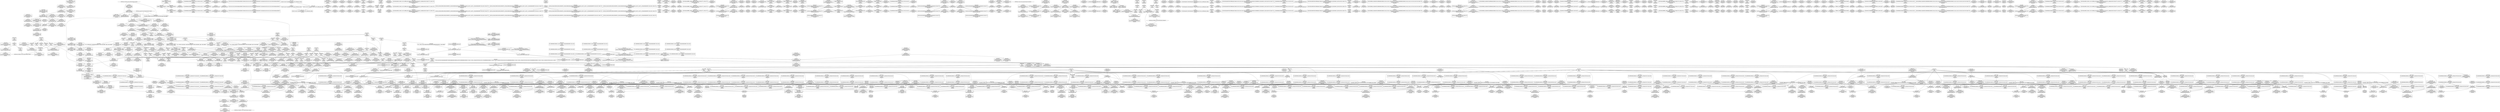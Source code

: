 digraph {
	CE0x5059760 [shape=record,shape=Mrecord,label="{CE0x5059760|_ret_i32_%call1,_!dbg_!27716|security/selinux/hooks.c,1594|*SummSink*}"]
	CE0x50981e0 [shape=record,shape=Mrecord,label="{CE0x50981e0|task_sid:_tmp21|security/selinux/hooks.c,208|*SummSource*}"]
	CE0x504aca0 [shape=record,shape=Mrecord,label="{CE0x504aca0|avc_has_perm:_tsid|Function::avc_has_perm&Arg::tsid::|*SummSink*}"]
	CE0x50f5bf0 [shape=record,shape=Mrecord,label="{CE0x50f5bf0|i64*_getelementptr_inbounds_(_11_x_i64_,_11_x_i64_*___llvm_gcov_ctr132,_i64_0,_i64_9)|*Constant*|*SummSink*}"]
	CE0x50a7ef0 [shape=record,shape=Mrecord,label="{CE0x50a7ef0|GLOBAL:_lockdep_rcu_suspicious|*Constant*}"]
	CE0x50d07c0 [shape=record,shape=Mrecord,label="{CE0x50d07c0|rcu_read_unlock:_tmp|*SummSource*}"]
	CE0x5097de0 [shape=record,shape=Mrecord,label="{CE0x5097de0|task_sid:_tmp8|security/selinux/hooks.c,208|*SummSource*}"]
	CE0x5068cd0 [shape=record,shape=Mrecord,label="{CE0x5068cd0|task_sid:_tmp24|security/selinux/hooks.c,208|*SummSource*}"]
	CE0x50a2fc0 [shape=record,shape=Mrecord,label="{CE0x50a2fc0|task_sid:_tmp17|security/selinux/hooks.c,208|*SummSink*}"]
	CE0x5092900 [shape=record,shape=Mrecord,label="{CE0x5092900|__rcu_read_lock:_entry|*SummSink*}"]
	CE0x50dd380 [shape=record,shape=Mrecord,label="{CE0x50dd380|i8*_getelementptr_inbounds_(_42_x_i8_,_42_x_i8_*_.str46,_i32_0,_i32_0)|*Constant*}"]
	CE0x50a39d0 [shape=record,shape=Mrecord,label="{CE0x50a39d0|task_sid:_tmp18|security/selinux/hooks.c,208|*SummSource*}"]
	CE0x50f4860 [shape=record,shape=Mrecord,label="{CE0x50f4860|i64*_getelementptr_inbounds_(_11_x_i64_,_11_x_i64_*___llvm_gcov_ctr132,_i64_0,_i64_8)|*Constant*|*SummSink*}"]
	CE0x508d520 [shape=record,shape=Mrecord,label="{CE0x508d520|task_sid:_tobool4|security/selinux/hooks.c,208|*SummSource*}"]
	CE0x50893d0 [shape=record,shape=Mrecord,label="{CE0x50893d0|i64*_getelementptr_inbounds_(_13_x_i64_,_13_x_i64_*___llvm_gcov_ctr126,_i64_0,_i64_1)|*Constant*}"]
	CE0x50b4830 [shape=record,shape=Mrecord,label="{CE0x50b4830|i64*_getelementptr_inbounds_(_2_x_i64_,_2_x_i64_*___llvm_gcov_ctr98,_i64_0,_i64_1)|*Constant*}"]
	CE0x5094f00 [shape=record,shape=Mrecord,label="{CE0x5094f00|task_has_system:_tmp2|*SummSink*}"]
	CE0x50b3c50 [shape=record,shape=Mrecord,label="{CE0x50b3c50|GLOBAL:_rcu_read_unlock|*Constant*|*SummSink*}"]
	CE0x50f4220 [shape=record,shape=Mrecord,label="{CE0x50f4220|rcu_read_unlock:_tmp16|include/linux/rcupdate.h,933|*SummSink*}"]
	CE0x50e3700 [shape=record,shape=Mrecord,label="{CE0x50e3700|i64*_getelementptr_inbounds_(_4_x_i64_,_4_x_i64_*___llvm_gcov_ctr130,_i64_0,_i64_1)|*Constant*|*SummSource*}"]
	CE0x50c7b30 [shape=record,shape=Mrecord,label="{CE0x50c7b30|__preempt_count_add:_do.end|*SummSink*}"]
	CE0x514f2c0 [shape=record,shape=Mrecord,label="{CE0x514f2c0|__preempt_count_sub:_tmp4|./arch/x86/include/asm/preempt.h,77|*SummSource*}"]
	CE0x50e0a50 [shape=record,shape=Mrecord,label="{CE0x50e0a50|rcu_read_lock:_tmp22|include/linux/rcupdate.h,884|*SummSink*}"]
	CE0x5162b20 [shape=record,shape=Mrecord,label="{CE0x5162b20|__preempt_count_sub:_bb}"]
	CE0x5088d00 [shape=record,shape=Mrecord,label="{CE0x5088d00|rcu_read_lock:_tmp|*SummSink*}"]
	CE0x5109280 [shape=record,shape=Mrecord,label="{CE0x5109280|i64*_getelementptr_inbounds_(_4_x_i64_,_4_x_i64_*___llvm_gcov_ctr130,_i64_0,_i64_0)|*Constant*|*SummSource*}"]
	CE0x5097300 [shape=record,shape=Mrecord,label="{CE0x5097300|task_sid:_tmp|*SummSink*}"]
	CE0x50aa910 [shape=record,shape=Mrecord,label="{CE0x50aa910|i64_0|*Constant*|*SummSource*}"]
	CE0x50a9190 [shape=record,shape=Mrecord,label="{CE0x50a9190|get_current:_tmp1}"]
	CE0x5052eb0 [shape=record,shape=Mrecord,label="{CE0x5052eb0|i64**_getelementptr_inbounds_(_4_x_i64*_,_4_x_i64*_*___llvm_gcda_edge_table157,_i64_0,_i64_3)|*Constant*}"]
	CE0x5038fb0 [shape=record,shape=Mrecord,label="{CE0x5038fb0|selinux_syslog:_tmp}"]
	CE0x5088520 [shape=record,shape=Mrecord,label="{CE0x5088520|i64*_getelementptr_inbounds_(_2_x_i64_,_2_x_i64_*___llvm_gcov_ctr131,_i64_0,_i64_1)|*Constant*}"]
	CE0x50a04e0 [shape=record,shape=Mrecord,label="{CE0x50a04e0|i32_(i32,_i32,_i16,_i32,_%struct.common_audit_data*)*_bitcast_(i32_(i32,_i32,_i16,_i32,_%struct.common_audit_data.495*)*_avc_has_perm_to_i32_(i32,_i32,_i16,_i32,_%struct.common_audit_data*)*)|*Constant*|*SummSource*}"]
	CE0x50dfe90 [shape=record,shape=Mrecord,label="{CE0x50dfe90|rcu_read_lock:_tmp20|include/linux/rcupdate.h,882|*SummSource*}"]
	CE0x50471b0 [shape=record,shape=Mrecord,label="{CE0x50471b0|selinux_syslog:_call6|security/selinux/hooks.c,2070}"]
	CE0x5107e10 [shape=record,shape=Mrecord,label="{CE0x5107e10|void_(i32*,_i32,_i32*)*_asm_addl_$1,_%gs:$0_,_*m,ri,*m,_dirflag_,_fpsr_,_flags_|*SummSink*}"]
	CE0x50d9940 [shape=record,shape=Mrecord,label="{CE0x50d9940|rcu_read_unlock:_tmp10|include/linux/rcupdate.h,933|*SummSource*}"]
	CE0x51521c0 [shape=record,shape=Mrecord,label="{CE0x51521c0|__rcu_read_unlock:_tmp1|*SummSink*}"]
	CE0x5054790 [shape=record,shape=Mrecord,label="{CE0x5054790|selinux_syslog:_tmp7|security/selinux/hooks.c,2063}"]
	CE0x5045080 [shape=record,shape=Mrecord,label="{CE0x5045080|i64*_getelementptr_inbounds_(_17_x_i64_,_17_x_i64_*___llvm_gcov_ctr156,_i64_0,_i64_0)|*Constant*|*SummSink*}"]
	CE0x503a710 [shape=record,shape=Mrecord,label="{CE0x503a710|selinux_syslog:_tmp1|*SummSource*}"]
	CE0x50961b0 [shape=record,shape=Mrecord,label="{CE0x50961b0|cred_sid:_tmp2|*SummSource*}"]
	CE0x50d20f0 [shape=record,shape=Mrecord,label="{CE0x50d20f0|rcu_read_lock:_tmp5|include/linux/rcupdate.h,882}"]
	CE0x5096550 [shape=record,shape=Mrecord,label="{CE0x5096550|GLOBAL:_rcu_read_lock|*Constant*|*SummSource*}"]
	CE0x50b3e90 [shape=record,shape=Mrecord,label="{CE0x50b3e90|rcu_read_unlock:_entry|*SummSource*}"]
	CE0x50dd4b0 [shape=record,shape=Mrecord,label="{CE0x50dd4b0|i8*_getelementptr_inbounds_(_42_x_i8_,_42_x_i8_*_.str46,_i32_0,_i32_0)|*Constant*|*SummSink*}"]
	CE0x5039d70 [shape=record,shape=Mrecord,label="{CE0x5039d70|selinux_syslog:_sw.bb2}"]
	CE0x50fdfa0 [shape=record,shape=Mrecord,label="{CE0x50fdfa0|rcu_lock_release:___here|*SummSink*}"]
	CE0x508bde0 [shape=record,shape=Mrecord,label="{CE0x508bde0|_call_void_mcount()_#3}"]
	CE0x5064140 [shape=record,shape=Mrecord,label="{CE0x5064140|i64*_getelementptr_inbounds_(_17_x_i64_,_17_x_i64_*___llvm_gcov_ctr156,_i64_0,_i64_16)|*Constant*|*SummSink*}"]
	CE0x50465a0 [shape=record,shape=Mrecord,label="{CE0x50465a0|i32_6|*Constant*}"]
	CE0x5151470 [shape=record,shape=Mrecord,label="{CE0x5151470|__preempt_count_sub:_entry|*SummSource*}"]
	CE0x50e3ed0 [shape=record,shape=Mrecord,label="{CE0x50e3ed0|__rcu_read_unlock:_tmp5|include/linux/rcupdate.h,244|*SummSource*}"]
	CE0x5049fd0 [shape=record,shape=Mrecord,label="{CE0x5049fd0|__rcu_read_lock:_tmp4|include/linux/rcupdate.h,239|*SummSink*}"]
	CE0x5051e90 [shape=record,shape=Mrecord,label="{CE0x5051e90|selinux_syslog:_tmp6|security/selinux/hooks.c,2063}"]
	CE0x504caa0 [shape=record,shape=Mrecord,label="{CE0x504caa0|i8*_undef|*Constant*|*SummSink*}"]
	CE0x503d5d0 [shape=record,shape=Mrecord,label="{CE0x503d5d0|selinux_syslog:_entry|*SummSource*}"]
	CE0x5172d70 [shape=record,shape=Mrecord,label="{CE0x5172d70|i64*_getelementptr_inbounds_(_4_x_i64_,_4_x_i64_*___llvm_gcov_ctr129,_i64_0,_i64_1)|*Constant*|*SummSource*}"]
	CE0x511d9e0 [shape=record,shape=Mrecord,label="{CE0x511d9e0|_call_void_asm_addl_$1,_%gs:$0_,_*m,ri,*m,_dirflag_,_fpsr_,_flags_(i32*___preempt_count,_i32_%sub,_i32*___preempt_count)_#3,_!dbg_!27717,_!srcloc_!27718|./arch/x86/include/asm/preempt.h,77|*SummSource*}"]
	CE0x50cf600 [shape=record,shape=Mrecord,label="{CE0x50cf600|rcu_read_lock:_tobool|include/linux/rcupdate.h,882|*SummSource*}"]
	CE0x50a6e50 [shape=record,shape=Mrecord,label="{CE0x50a6e50|cred_sid:_tmp5|security/selinux/hooks.c,196|*SummSource*}"]
	CE0x5090840 [shape=record,shape=Mrecord,label="{CE0x5090840|task_has_system:_tmp1|*SummSource*}"]
	CE0x50f8930 [shape=record,shape=Mrecord,label="{CE0x50f8930|rcu_read_unlock:_tmp21|include/linux/rcupdate.h,935}"]
	CE0x5038a60 [shape=record,shape=Mrecord,label="{CE0x5038a60|selinux_syslog:_entry|*SummSink*}"]
	CE0x5047b90 [shape=record,shape=Mrecord,label="{CE0x5047b90|selinux_syslog:_tmp4|security/selinux/hooks.c,2062|*SummSource*}"]
	CE0x5055d50 [shape=record,shape=Mrecord,label="{CE0x5055d50|_call_void___llvm_gcov_indirect_counter_increment(i32*___llvm_gcov_global_state_pred158,_i64**_getelementptr_inbounds_(_4_x_i64*_,_4_x_i64*_*___llvm_gcda_edge_table157,_i64_0,_i64_3)),_!dbg_!27720|security/selinux/hooks.c,2063|*SummSource*}"]
	CE0x50dcab0 [shape=record,shape=Mrecord,label="{CE0x50dcab0|i32_883|*Constant*}"]
	CE0x504fdb0 [shape=record,shape=Mrecord,label="{CE0x504fdb0|i64*_getelementptr_inbounds_(_13_x_i64_,_13_x_i64_*___llvm_gcov_ctr126,_i64_0,_i64_9)|*Constant*|*SummSink*}"]
	CE0x50ea920 [shape=record,shape=Mrecord,label="{CE0x50ea920|rcu_lock_acquire:_tmp1|*SummSource*}"]
	CE0x50a5a90 [shape=record,shape=Mrecord,label="{CE0x50a5a90|cred_sid:_tmp6|security/selinux/hooks.c,197}"]
	CE0x5038640 [shape=record,shape=Mrecord,label="{CE0x5038640|selinux_syslog:_tmp1}"]
	CE0x50d5f80 [shape=record,shape=Mrecord,label="{CE0x50d5f80|i64_5|*Constant*}"]
	CE0x50ab060 [shape=record,shape=Mrecord,label="{CE0x50ab060|GLOBAL:_rcu_lock_acquire|*Constant*|*SummSource*}"]
	CE0x502eca0 [shape=record,shape=Mrecord,label="{CE0x502eca0|rcu_read_lock:_entry|*SummSink*}"]
	CE0x508a250 [shape=record,shape=Mrecord,label="{CE0x508a250|task_sid:_if.then}"]
	CE0x5092620 [shape=record,shape=Mrecord,label="{CE0x5092620|rcu_read_lock:_entry|*SummSource*}"]
	CE0x5121fa0 [shape=record,shape=Mrecord,label="{CE0x5121fa0|rcu_lock_release:_tmp5|include/linux/rcupdate.h,423}"]
	CE0x5121800 [shape=record,shape=Mrecord,label="{CE0x5121800|_call_void_asm_sideeffect_,_memory_,_dirflag_,_fpsr_,_flags_()_#3,_!dbg_!27711,_!srcloc_!27714|include/linux/rcupdate.h,244|*SummSource*}"]
	CE0x50f0dd0 [shape=record,shape=Mrecord,label="{CE0x50f0dd0|i64*_getelementptr_inbounds_(_4_x_i64_,_4_x_i64_*___llvm_gcov_ctr133,_i64_0,_i64_0)|*Constant*|*SummSink*}"]
	CE0x50aa290 [shape=record,shape=Mrecord,label="{CE0x50aa290|i64*_getelementptr_inbounds_(_11_x_i64_,_11_x_i64_*___llvm_gcov_ctr127,_i64_0,_i64_1)|*Constant*}"]
	CE0x50dd440 [shape=record,shape=Mrecord,label="{CE0x50dd440|i8*_getelementptr_inbounds_(_42_x_i8_,_42_x_i8_*_.str46,_i32_0,_i32_0)|*Constant*|*SummSource*}"]
	CE0x5050c60 [shape=record,shape=Mrecord,label="{CE0x5050c60|rcu_lock_acquire:_entry|*SummSource*}"]
	CE0x506b660 [shape=record,shape=Mrecord,label="{CE0x506b660|task_sid:_tmp27|security/selinux/hooks.c,208|*SummSink*}"]
	CE0x5150f70 [shape=record,shape=Mrecord,label="{CE0x5150f70|__preempt_count_add:_tmp3|*SummSink*}"]
	CE0x50a2670 [shape=record,shape=Mrecord,label="{CE0x50a2670|task_sid:_tmp15|security/selinux/hooks.c,208|*SummSink*}"]
	CE0x509ad80 [shape=record,shape=Mrecord,label="{CE0x509ad80|_call_void_rcu_read_unlock()_#10,_!dbg_!27748|security/selinux/hooks.c,209|*SummSource*}"]
	CE0x510a930 [shape=record,shape=Mrecord,label="{CE0x510a930|_call_void_mcount()_#3|*SummSink*}"]
	CE0x50af4e0 [shape=record,shape=Mrecord,label="{CE0x50af4e0|task_sid:_do.end|*SummSource*}"]
	CE0x50b64a0 [shape=record,shape=Mrecord,label="{CE0x50b64a0|i64*_getelementptr_inbounds_(_4_x_i64_,_4_x_i64_*___llvm_gcov_ctr128,_i64_0,_i64_1)|*Constant*}"]
	CE0x504bea0 [shape=record,shape=Mrecord,label="{CE0x504bea0|GLOBAL:___llvm_gcov_global_state_pred158|Global_var:__llvm_gcov_global_state_pred158|*SummSink*}"]
	CE0x50a0780 [shape=record,shape=Mrecord,label="{CE0x50a0780|avc_has_perm:_entry}"]
	CE0x514e7e0 [shape=record,shape=Mrecord,label="{CE0x514e7e0|__preempt_count_add:_do.body|*SummSink*}"]
	CE0x50f3bd0 [shape=record,shape=Mrecord,label="{CE0x50f3bd0|rcu_read_unlock:_tmp15|include/linux/rcupdate.h,933|*SummSource*}"]
	CE0x50f9930 [shape=record,shape=Mrecord,label="{CE0x50f9930|GLOBAL:_rcu_lock_release|*Constant*}"]
	CE0x5152060 [shape=record,shape=Mrecord,label="{CE0x5152060|__preempt_count_add:_bb|*SummSource*}"]
	CE0x5055800 [shape=record,shape=Mrecord,label="{CE0x5055800|selinux_syslog:_call3|security/selinux/hooks.c,2062|*SummSource*}"]
	CE0x506d750 [shape=record,shape=Mrecord,label="{CE0x506d750|rcu_read_lock:_tmp10|include/linux/rcupdate.h,882|*SummSource*}"]
	CE0x50a3430 [shape=record,shape=Mrecord,label="{CE0x50a3430|i64*_getelementptr_inbounds_(_13_x_i64_,_13_x_i64_*___llvm_gcov_ctr126,_i64_0,_i64_8)|*Constant*|*SummSource*}"]
	CE0x50d88c0 [shape=record,shape=Mrecord,label="{CE0x50d88c0|rcu_read_lock:_tmp12|include/linux/rcupdate.h,882|*SummSource*}"]
	CE0x50fe200 [shape=record,shape=Mrecord,label="{CE0x50fe200|i64*_getelementptr_inbounds_(_4_x_i64_,_4_x_i64_*___llvm_gcov_ctr128,_i64_0,_i64_2)|*Constant*|*SummSource*}"]
	CE0x5043d10 [shape=record,shape=Mrecord,label="{CE0x5043d10|i64*_getelementptr_inbounds_(_17_x_i64_,_17_x_i64_*___llvm_gcov_ctr156,_i64_0,_i64_14)|*Constant*}"]
	CE0x5095110 [shape=record,shape=Mrecord,label="{CE0x5095110|task_has_system:_call|security/selinux/hooks.c,1592}"]
	CE0x50f15e0 [shape=record,shape=Mrecord,label="{CE0x50f15e0|GLOBAL:___preempt_count_add|*Constant*}"]
	CE0x50fe360 [shape=record,shape=Mrecord,label="{CE0x50fe360|i64*_getelementptr_inbounds_(_4_x_i64_,_4_x_i64_*___llvm_gcov_ctr128,_i64_0,_i64_2)|*Constant*|*SummSink*}"]
	CE0x5150820 [shape=record,shape=Mrecord,label="{CE0x5150820|_call_void_asm_sideeffect_,_memory_,_dirflag_,_fpsr_,_flags_()_#3,_!dbg_!27711,_!srcloc_!27714|include/linux/rcupdate.h,244}"]
	CE0x50a8ed0 [shape=record,shape=Mrecord,label="{CE0x50a8ed0|i64*_getelementptr_inbounds_(_2_x_i64_,_2_x_i64_*___llvm_gcov_ctr98,_i64_0,_i64_1)|*Constant*|*SummSink*}"]
	CE0x50a3e80 [shape=record,shape=Mrecord,label="{CE0x50a3e80|task_sid:_tmp19|security/selinux/hooks.c,208}"]
	CE0x50302b0 [shape=record,shape=Mrecord,label="{CE0x50302b0|selinux_syslog:_bb}"]
	CE0x503da20 [shape=record,shape=Mrecord,label="{CE0x503da20|selinux_syslog:_call|security/selinux/hooks.c,2056|*SummSink*}"]
	CE0x5068060 [shape=record,shape=Mrecord,label="{CE0x5068060|%struct.lockdep_map*_null|*Constant*|*SummSource*}"]
	CE0x50f1650 [shape=record,shape=Mrecord,label="{CE0x50f1650|_call_void___preempt_count_add(i32_1)_#10,_!dbg_!27711|include/linux/rcupdate.h,239}"]
	CE0x510ed00 [shape=record,shape=Mrecord,label="{CE0x510ed00|i8*_undef|*Constant*|*SummSource*}"]
	CE0x50dba50 [shape=record,shape=Mrecord,label="{CE0x50dba50|i64*_getelementptr_inbounds_(_11_x_i64_,_11_x_i64_*___llvm_gcov_ctr127,_i64_0,_i64_8)|*Constant*}"]
	CE0x50d4ee0 [shape=record,shape=Mrecord,label="{CE0x50d4ee0|GLOBAL:___preempt_count_sub|*Constant*}"]
	CE0x506e030 [shape=record,shape=Mrecord,label="{CE0x506e030|avc_has_perm:_auditdata|Function::avc_has_perm&Arg::auditdata::|*SummSink*}"]
	CE0x50a55c0 [shape=record,shape=Mrecord,label="{CE0x50a55c0|task_sid:_tmp5|security/selinux/hooks.c,208|*SummSink*}"]
	CE0x5033460 [shape=record,shape=Mrecord,label="{CE0x5033460|selinux_syslog:_sw.default}"]
	CE0x5103010 [shape=record,shape=Mrecord,label="{CE0x5103010|i64*_getelementptr_inbounds_(_4_x_i64_,_4_x_i64_*___llvm_gcov_ctr130,_i64_0,_i64_2)|*Constant*}"]
	CE0x50428c0 [shape=record,shape=Mrecord,label="{CE0x50428c0|cred_sid:_tmp4|*LoadInst*|security/selinux/hooks.c,196}"]
	CE0x50ed580 [shape=record,shape=Mrecord,label="{CE0x50ed580|rcu_read_unlock:_tobool1|include/linux/rcupdate.h,933|*SummSource*}"]
	CE0x50d16b0 [shape=record,shape=Mrecord,label="{CE0x50d16b0|rcu_read_lock:_tmp4|include/linux/rcupdate.h,882|*SummSink*}"]
	CE0x50fb640 [shape=record,shape=Mrecord,label="{CE0x50fb640|GLOBAL:___rcu_read_unlock|*Constant*|*SummSink*}"]
	CE0x50efb40 [shape=record,shape=Mrecord,label="{CE0x50efb40|rcu_read_unlock:_do.end}"]
	CE0x50f5490 [shape=record,shape=Mrecord,label="{CE0x50f5490|i8*_getelementptr_inbounds_(_44_x_i8_,_44_x_i8_*_.str47,_i32_0,_i32_0)|*Constant*}"]
	CE0x5087d90 [shape=record,shape=Mrecord,label="{CE0x5087d90|COLLAPSED:_GCMRE_current_task_external_global_%struct.task_struct*:_elem_0:default:}"]
	CE0x50dbf50 [shape=record,shape=Mrecord,label="{CE0x50dbf50|GLOBAL:_lockdep_rcu_suspicious|*Constant*}"]
	CE0x50469f0 [shape=record,shape=Mrecord,label="{CE0x50469f0|selinux_syslog:_tmp9|security/selinux/hooks.c,2070}"]
	CE0x50896a0 [shape=record,shape=Mrecord,label="{CE0x50896a0|cred_sid:_tmp1|*SummSink*}"]
	CE0x5094e20 [shape=record,shape=Mrecord,label="{CE0x5094e20|task_has_system:_tmp2}"]
	CE0x504b3c0 [shape=record,shape=Mrecord,label="{CE0x504b3c0|%struct.common_audit_data*_null|*Constant*|*SummSource*}"]
	CE0x5059dd0 [shape=record,shape=Mrecord,label="{CE0x5059dd0|0:_i32,_:_GCMR___llvm_gcov_global_state_pred158_internal_unnamed_addr_global_i32_-1:_elem_0:default:}"]
	CE0x50f0b80 [shape=record,shape=Mrecord,label="{CE0x50f0b80|rcu_read_unlock:_if.then|*SummSource*}"]
	CE0x50f1200 [shape=record,shape=Mrecord,label="{CE0x50f1200|rcu_read_unlock:_tmp5|include/linux/rcupdate.h,933|*SummSource*}"]
	CE0x50fa4f0 [shape=record,shape=Mrecord,label="{CE0x50fa4f0|_ret_void,_!dbg_!27717|include/linux/rcupdate.h,424|*SummSink*}"]
	CE0x51725c0 [shape=record,shape=Mrecord,label="{CE0x51725c0|COLLAPSED:_GCMRE___llvm_gcov_ctr129_internal_global_4_x_i64_zeroinitializer:_elem_0:default:}"]
	CE0x5049f60 [shape=record,shape=Mrecord,label="{CE0x5049f60|__rcu_read_lock:_tmp4|include/linux/rcupdate.h,239|*SummSource*}"]
	CE0x503b210 [shape=record,shape=Mrecord,label="{CE0x503b210|selinux_syslog:_tmp3|security/selinux/hooks.c,2056}"]
	CE0x5097610 [shape=record,shape=Mrecord,label="{CE0x5097610|task_sid:_tmp1|*SummSource*}"]
	CE0x5070f20 [shape=record,shape=Mrecord,label="{CE0x5070f20|__llvm_gcov_indirect_counter_increment:_counters|Function::__llvm_gcov_indirect_counter_increment&Arg::counters::|*SummSource*}"]
	CE0x5046760 [shape=record,shape=Mrecord,label="{CE0x5046760|selinux_syslog:_tmp9|security/selinux/hooks.c,2070|*SummSink*}"]
	CE0x503c950 [shape=record,shape=Mrecord,label="{CE0x503c950|__llvm_gcov_indirect_counter_increment:_tmp3}"]
	CE0x50616e0 [shape=record,shape=Mrecord,label="{CE0x50616e0|rcu_read_lock:_do.body}"]
	CE0x503c710 [shape=record,shape=Mrecord,label="{CE0x503c710|__llvm_gcov_indirect_counter_increment:_counter|*SummSink*}"]
	CE0x50a14f0 [shape=record,shape=Mrecord,label="{CE0x50a14f0|_ret_void,_!dbg_!27717|include/linux/rcupdate.h,419|*SummSource*}"]
	CE0x50ac920 [shape=record,shape=Mrecord,label="{CE0x50ac920|task_sid:_tmp12|security/selinux/hooks.c,208|*SummSource*}"]
	CE0x5089eb0 [shape=record,shape=Mrecord,label="{CE0x5089eb0|_call_void_mcount()_#3|*SummSource*}"]
	CE0x50aa0c0 [shape=record,shape=Mrecord,label="{CE0x50aa0c0|task_sid:_tmp4|*LoadInst*|security/selinux/hooks.c,208|*SummSource*}"]
	CE0x510d6b0 [shape=record,shape=Mrecord,label="{CE0x510d6b0|GLOBAL:_lock_acquire|*Constant*|*SummSource*}"]
	CE0x5122110 [shape=record,shape=Mrecord,label="{CE0x5122110|rcu_lock_release:_tmp5|include/linux/rcupdate.h,423|*SummSource*}"]
	CE0x5128180 [shape=record,shape=Mrecord,label="{CE0x5128180|__preempt_count_sub:_do.end}"]
	CE0x50940f0 [shape=record,shape=Mrecord,label="{CE0x50940f0|i32_22|*Constant*|*SummSink*}"]
	CE0x508be50 [shape=record,shape=Mrecord,label="{CE0x508be50|_call_void_mcount()_#3|*SummSource*}"]
	CE0x5046860 [shape=record,shape=Mrecord,label="{CE0x5046860|selinux_syslog:_tmp8|security/selinux/hooks.c,2070|*SummSink*}"]
	CE0x50384e0 [shape=record,shape=Mrecord,label="{CE0x50384e0|selinux_syslog:_type|Function::selinux_syslog&Arg::type::|*SummSource*}"]
	CE0x50d31d0 [shape=record,shape=Mrecord,label="{CE0x50d31d0|COLLAPSED:_GCMRE___llvm_gcov_ctr128_internal_global_4_x_i64_zeroinitializer:_elem_0:default:}"]
	CE0x502eef0 [shape=record,shape=Mrecord,label="{CE0x502eef0|_ret_void,_!dbg_!27735|include/linux/rcupdate.h,884}"]
	CE0x50fcba0 [shape=record,shape=Mrecord,label="{CE0x50fcba0|i64*_getelementptr_inbounds_(_4_x_i64_,_4_x_i64_*___llvm_gcov_ctr133,_i64_0,_i64_1)|*Constant*|*SummSink*}"]
	CE0x50628d0 [shape=record,shape=Mrecord,label="{CE0x50628d0|i64_5|*Constant*|*SummSink*}"]
	CE0x50cfe20 [shape=record,shape=Mrecord,label="{CE0x50cfe20|GLOBAL:_rcu_lock_map|Global_var:rcu_lock_map}"]
	CE0x5057ce0 [shape=record,shape=Mrecord,label="{CE0x5057ce0|__llvm_gcov_indirect_counter_increment:_tmp5|*SummSource*}"]
	CE0x508a9f0 [shape=record,shape=Mrecord,label="{CE0x508a9f0|_call_void_mcount()_#3}"]
	CE0x50ee280 [shape=record,shape=Mrecord,label="{CE0x50ee280|rcu_read_unlock:_tmp9|include/linux/rcupdate.h,933|*SummSink*}"]
	CE0x50f87c0 [shape=record,shape=Mrecord,label="{CE0x50f87c0|i64*_getelementptr_inbounds_(_11_x_i64_,_11_x_i64_*___llvm_gcov_ctr132,_i64_0,_i64_10)|*Constant*}"]
	CE0x50a1f80 [shape=record,shape=Mrecord,label="{CE0x50a1f80|task_sid:_tmp14|security/selinux/hooks.c,208|*SummSource*}"]
	CE0x50facd0 [shape=record,shape=Mrecord,label="{CE0x50facd0|_ret_void,_!dbg_!27717|include/linux/rcupdate.h,424}"]
	CE0x5108be0 [shape=record,shape=Mrecord,label="{CE0x5108be0|i64*_getelementptr_inbounds_(_4_x_i64_,_4_x_i64_*___llvm_gcov_ctr130,_i64_0,_i64_2)|*Constant*|*SummSink*}"]
	CE0x503cde0 [shape=record,shape=Mrecord,label="{CE0x503cde0|__llvm_gcov_indirect_counter_increment:_entry}"]
	CE0x50ab690 [shape=record,shape=Mrecord,label="{CE0x50ab690|rcu_read_lock:_do.end|*SummSink*}"]
	CE0x5044e60 [shape=record,shape=Mrecord,label="{CE0x5044e60|_call_void___llvm_gcov_indirect_counter_increment(i32*___llvm_gcov_global_state_pred158,_i64**_getelementptr_inbounds_(_4_x_i64*_,_4_x_i64*_*___llvm_gcda_edge_table157,_i64_0,_i64_3)),_!dbg_!27720|security/selinux/hooks.c,2063}"]
	CE0x5115aa0 [shape=record,shape=Mrecord,label="{CE0x5115aa0|i32_0|*Constant*}"]
	CE0x50aba30 [shape=record,shape=Mrecord,label="{CE0x50aba30|i64*_getelementptr_inbounds_(_2_x_i64_,_2_x_i64_*___llvm_gcov_ctr131,_i64_0,_i64_1)|*Constant*|*SummSink*}"]
	CE0x50d01f0 [shape=record,shape=Mrecord,label="{CE0x50d01f0|rcu_lock_release:_tmp1}"]
	CE0x50cc260 [shape=record,shape=Mrecord,label="{CE0x50cc260|__preempt_count_sub:_val|Function::__preempt_count_sub&Arg::val::}"]
	CE0x506aad0 [shape=record,shape=Mrecord,label="{CE0x506aad0|i64*_getelementptr_inbounds_(_13_x_i64_,_13_x_i64_*___llvm_gcov_ctr126,_i64_0,_i64_12)|*Constant*}"]
	CE0x50f99a0 [shape=record,shape=Mrecord,label="{CE0x50f99a0|_call_void_rcu_lock_release(%struct.lockdep_map*_rcu_lock_map)_#10,_!dbg_!27733|include/linux/rcupdate.h,935|*SummSource*}"]
	CE0x50605e0 [shape=record,shape=Mrecord,label="{CE0x50605e0|selinux_syslog:_tmp8|security/selinux/hooks.c,2070}"]
	CE0x50b1ce0 [shape=record,shape=Mrecord,label="{CE0x50b1ce0|GLOBAL:___preempt_count|Global_var:__preempt_count}"]
	CE0x5086f10 [shape=record,shape=Mrecord,label="{CE0x5086f10|avc_has_perm:_requested|Function::avc_has_perm&Arg::requested::|*SummSink*}"]
	CE0x50ae4d0 [shape=record,shape=Mrecord,label="{CE0x50ae4d0|i64_2|*Constant*}"]
	CE0x50a5ff0 [shape=record,shape=Mrecord,label="{CE0x50a5ff0|task_sid:_tmp7|security/selinux/hooks.c,208|*SummSink*}"]
	CE0x50e1ef0 [shape=record,shape=Mrecord,label="{CE0x50e1ef0|rcu_read_unlock:_tmp13|include/linux/rcupdate.h,933|*SummSink*}"]
	CE0x5093280 [shape=record,shape=Mrecord,label="{CE0x5093280|task_sid:_tmp14|security/selinux/hooks.c,208}"]
	CE0x5172550 [shape=record,shape=Mrecord,label="{CE0x5172550|__preempt_count_add:_tmp}"]
	CE0x510e7d0 [shape=record,shape=Mrecord,label="{CE0x510e7d0|i64*_getelementptr_inbounds_(_4_x_i64_,_4_x_i64_*___llvm_gcov_ctr130,_i64_0,_i64_3)|*Constant*|*SummSink*}"]
	CE0x50d43d0 [shape=record,shape=Mrecord,label="{CE0x50d43d0|cred_sid:_sid|security/selinux/hooks.c,197|*SummSink*}"]
	CE0x50fe080 [shape=record,shape=Mrecord,label="{CE0x50fe080|rcu_lock_release:_bb}"]
	CE0x5120650 [shape=record,shape=Mrecord,label="{CE0x5120650|rcu_lock_release:_tmp2}"]
	CE0x50c8340 [shape=record,shape=Mrecord,label="{CE0x50c8340|i64*_getelementptr_inbounds_(_4_x_i64_,_4_x_i64_*___llvm_gcov_ctr135,_i64_0,_i64_1)|*Constant*|*SummSink*}"]
	CE0x511d790 [shape=record,shape=Mrecord,label="{CE0x511d790|__rcu_read_unlock:_tmp1}"]
	CE0x51081d0 [shape=record,shape=Mrecord,label="{CE0x51081d0|COLLAPSED:_GCMRE___llvm_gcov_ctr130_internal_global_4_x_i64_zeroinitializer:_elem_0:default:}"]
	CE0x5088b30 [shape=record,shape=Mrecord,label="{CE0x5088b30|task_sid:_real_cred|security/selinux/hooks.c,208|*SummSink*}"]
	CE0x5063280 [shape=record,shape=Mrecord,label="{CE0x5063280|GLOBAL:_task_sid.__warned|Global_var:task_sid.__warned|*SummSink*}"]
	CE0x50d0110 [shape=record,shape=Mrecord,label="{CE0x50d0110|rcu_lock_acquire:_map|Function::rcu_lock_acquire&Arg::map::}"]
	CE0x50a13a0 [shape=record,shape=Mrecord,label="{CE0x50a13a0|_ret_void,_!dbg_!27717|include/linux/rcupdate.h,419}"]
	CE0x50f2590 [shape=record,shape=Mrecord,label="{CE0x50f2590|rcu_lock_release:_tmp|*SummSink*}"]
	CE0x50b1f30 [shape=record,shape=Mrecord,label="{CE0x50b1f30|i64*_getelementptr_inbounds_(_4_x_i64_,_4_x_i64_*___llvm_gcov_ctr135,_i64_0,_i64_3)|*Constant*}"]
	CE0x51509a0 [shape=record,shape=Mrecord,label="{CE0x51509a0|_call_void_mcount()_#3}"]
	CE0x5115c60 [shape=record,shape=Mrecord,label="{CE0x5115c60|__preempt_count_sub:_sub|./arch/x86/include/asm/preempt.h,77}"]
	CE0x5106fe0 [shape=record,shape=Mrecord,label="{CE0x5106fe0|__rcu_read_unlock:_bb|*SummSink*}"]
	CE0x5063dc0 [shape=record,shape=Mrecord,label="{CE0x5063dc0|selinux_syslog:_tmp10|security/selinux/hooks.c,2073}"]
	CE0x50cc320 [shape=record,shape=Mrecord,label="{CE0x50cc320|__preempt_count_sub:_val|Function::__preempt_count_sub&Arg::val::|*SummSource*}"]
	CE0x50a2d30 [shape=record,shape=Mrecord,label="{CE0x50a2d30|task_sid:_tmp17|security/selinux/hooks.c,208}"]
	CE0x5030200 [shape=record,shape=Mrecord,label="{CE0x5030200|selinux_syslog:_type|Function::selinux_syslog&Arg::type::}"]
	CE0x508e700 [shape=record,shape=Mrecord,label="{CE0x508e700|task_sid:_tobool|security/selinux/hooks.c,208}"]
	CE0x47b2040 [shape=record,shape=Mrecord,label="{CE0x47b2040|%struct.task_struct*_(%struct.task_struct**)*_asm_movq_%gs:$_1:P_,$0_,_r,im,_dirflag_,_fpsr_,_flags_|*SummSource*}"]
	CE0x5126af0 [shape=record,shape=Mrecord,label="{CE0x5126af0|__preempt_count_sub:_tmp1|*SummSource*}"]
	CE0x51296d0 [shape=record,shape=Mrecord,label="{CE0x51296d0|__preempt_count_add:_tmp6|./arch/x86/include/asm/preempt.h,73|*SummSink*}"]
	CE0x50f3d40 [shape=record,shape=Mrecord,label="{CE0x50f3d40|rcu_read_unlock:_tmp15|include/linux/rcupdate.h,933|*SummSink*}"]
	CE0x50949d0 [shape=record,shape=Mrecord,label="{CE0x50949d0|rcu_read_lock:_tmp1|*SummSource*}"]
	CE0x50ae610 [shape=record,shape=Mrecord,label="{CE0x50ae610|i64_2|*Constant*|*SummSink*}"]
	CE0x508b370 [shape=record,shape=Mrecord,label="{CE0x508b370|task_sid:_tmp6|security/selinux/hooks.c,208}"]
	CE0x50cb100 [shape=record,shape=Mrecord,label="{CE0x50cb100|__preempt_count_add:_do.body}"]
	CE0x5039ab0 [shape=record,shape=Mrecord,label="{CE0x5039ab0|i32_5|*Constant*|*SummSink*}"]
	CE0x50d0750 [shape=record,shape=Mrecord,label="{CE0x50d0750|COLLAPSED:_GCMRE___llvm_gcov_ctr132_internal_global_11_x_i64_zeroinitializer:_elem_0:default:}"]
	CE0x5072230 [shape=record,shape=Mrecord,label="{CE0x5072230|i64**_getelementptr_inbounds_(_4_x_i64*_,_4_x_i64*_*___llvm_gcda_edge_table157,_i64_0,_i64_1)|*Constant*}"]
	CE0x50fa3d0 [shape=record,shape=Mrecord,label="{CE0x50fa3d0|rcu_lock_release:_entry}"]
	CE0x50fc960 [shape=record,shape=Mrecord,label="{CE0x50fc960|_call_void_lock_acquire(%struct.lockdep_map*_%map,_i32_0,_i32_0,_i32_2,_i32_0,_%struct.lockdep_map*_null,_i64_ptrtoint_(i8*_blockaddress(_rcu_lock_acquire,_%__here)_to_i64))_#10,_!dbg_!27716|include/linux/rcupdate.h,418|*SummSource*}"]
	CE0x50a4ba0 [shape=record,shape=Mrecord,label="{CE0x50a4ba0|_ret_void,_!dbg_!27735|include/linux/rcupdate.h,884|*SummSource*}"]
	CE0x504ead0 [shape=record,shape=Mrecord,label="{CE0x504ead0|i8*_getelementptr_inbounds_(_25_x_i8_,_25_x_i8_*_.str3,_i32_0,_i32_0)|*Constant*|*SummSink*}"]
	CE0x5046220 [shape=record,shape=Mrecord,label="{CE0x5046220|i32_6|*Constant*|*SummSource*}"]
	CE0x5040930 [shape=record,shape=Mrecord,label="{CE0x5040930|__llvm_gcov_indirect_counter_increment:_exit}"]
	CE0x50871f0 [shape=record,shape=Mrecord,label="{CE0x50871f0|avc_has_perm:_ssid|Function::avc_has_perm&Arg::ssid::}"]
	CE0x5058c10 [shape=record,shape=Mrecord,label="{CE0x5058c10|_call_void___llvm_gcov_indirect_counter_increment(i32*___llvm_gcov_global_state_pred158,_i64**_getelementptr_inbounds_(_4_x_i64*_,_4_x_i64*_*___llvm_gcda_edge_table157,_i64_0,_i64_0)),_!dbg_!27721|security/selinux/hooks.c,2070|*SummSink*}"]
	CE0x50f0eb0 [shape=record,shape=Mrecord,label="{CE0x50f0eb0|rcu_lock_release:_bb|*SummSink*}"]
	CE0x50fd440 [shape=record,shape=Mrecord,label="{CE0x50fd440|i64*_getelementptr_inbounds_(_4_x_i64_,_4_x_i64_*___llvm_gcov_ctr129,_i64_0,_i64_3)|*Constant*}"]
	CE0x510ea10 [shape=record,shape=Mrecord,label="{CE0x510ea10|rcu_lock_acquire:_tmp6|*SummSource*}"]
	CE0x510be90 [shape=record,shape=Mrecord,label="{CE0x510be90|_call_void_lock_release(%struct.lockdep_map*_%map,_i32_1,_i64_ptrtoint_(i8*_blockaddress(_rcu_lock_release,_%__here)_to_i64))_#10,_!dbg_!27716|include/linux/rcupdate.h,423}"]
	CE0x5088e00 [shape=record,shape=Mrecord,label="{CE0x5088e00|i64_1|*Constant*}"]
	CE0x50393d0 [shape=record,shape=Mrecord,label="{CE0x50393d0|_call_void___llvm_gcov_indirect_counter_increment(i32*___llvm_gcov_global_state_pred158,_i64**_getelementptr_inbounds_(_4_x_i64*_,_4_x_i64*_*___llvm_gcda_edge_table157,_i64_0,_i64_1)),_!dbg_!27713|security/selinux/hooks.c,2056}"]
	CE0x50f5500 [shape=record,shape=Mrecord,label="{CE0x50f5500|i8*_getelementptr_inbounds_(_44_x_i8_,_44_x_i8_*_.str47,_i32_0,_i32_0)|*Constant*|*SummSource*}"]
	CE0x50f6280 [shape=record,shape=Mrecord,label="{CE0x50f6280|rcu_read_unlock:_tmp19|include/linux/rcupdate.h,933|*SummSource*}"]
	CE0x508ab60 [shape=record,shape=Mrecord,label="{CE0x508ab60|_call_void_mcount()_#3|*SummSink*}"]
	CE0x50e08c0 [shape=record,shape=Mrecord,label="{CE0x50e08c0|i64*_getelementptr_inbounds_(_11_x_i64_,_11_x_i64_*___llvm_gcov_ctr127,_i64_0,_i64_10)|*Constant*|*SummSource*}"]
	CE0x50e96c0 [shape=record,shape=Mrecord,label="{CE0x50e96c0|rcu_read_unlock:_tmp6|include/linux/rcupdate.h,933|*SummSink*}"]
	CE0x50af120 [shape=record,shape=Mrecord,label="{CE0x50af120|COLLAPSED:_GCMRE___llvm_gcov_ctr131_internal_global_2_x_i64_zeroinitializer:_elem_0:default:}"]
	CE0x504eff0 [shape=record,shape=Mrecord,label="{CE0x504eff0|i32_208|*Constant*|*SummSink*}"]
	CE0x50e1ca0 [shape=record,shape=Mrecord,label="{CE0x50e1ca0|rcu_read_unlock:_tmp13|include/linux/rcupdate.h,933}"]
	CE0x5113590 [shape=record,shape=Mrecord,label="{CE0x5113590|i64*_getelementptr_inbounds_(_4_x_i64_,_4_x_i64_*___llvm_gcov_ctr129,_i64_0,_i64_0)|*Constant*}"]
	CE0x5068ff0 [shape=record,shape=Mrecord,label="{CE0x5068ff0|task_sid:_tmp23|security/selinux/hooks.c,208|*SummSource*}"]
	CE0x50e8b40 [shape=record,shape=Mrecord,label="{CE0x50e8b40|rcu_read_unlock:_tmp2|*SummSink*}"]
	CE0x50511b0 [shape=record,shape=Mrecord,label="{CE0x50511b0|__preempt_count_add:_entry|*SummSource*}"]
	CE0x50389b0 [shape=record,shape=Mrecord,label="{CE0x50389b0|i32_4|*Constant*}"]
	CE0x51042e0 [shape=record,shape=Mrecord,label="{CE0x51042e0|i64*_getelementptr_inbounds_(_4_x_i64_,_4_x_i64_*___llvm_gcov_ctr128,_i64_0,_i64_1)|*Constant*|*SummSink*}"]
	CE0x503a450 [shape=record,shape=Mrecord,label="{CE0x503a450|i32_4|*Constant*|*SummSink*}"]
	CE0x5056810 [shape=record,shape=Mrecord,label="{CE0x5056810|task_has_system:_tsk|Function::task_has_system&Arg::tsk::}"]
	CE0x50ab330 [shape=record,shape=Mrecord,label="{CE0x50ab330|__rcu_read_lock:_bb|*SummSink*}"]
	CE0x5041bf0 [shape=record,shape=Mrecord,label="{CE0x5041bf0|_ret_void|*SummSink*}"]
	CE0x5098310 [shape=record,shape=Mrecord,label="{CE0x5098310|task_sid:_tmp21|security/selinux/hooks.c,208|*SummSink*}"]
	CE0x5093060 [shape=record,shape=Mrecord,label="{CE0x5093060|i64_7|*Constant*}"]
	CE0x50e49d0 [shape=record,shape=Mrecord,label="{CE0x50e49d0|__rcu_read_lock:_tmp6|include/linux/rcupdate.h,240}"]
	CE0x5122730 [shape=record,shape=Mrecord,label="{CE0x5122730|i64*_getelementptr_inbounds_(_4_x_i64_,_4_x_i64_*___llvm_gcov_ctr133,_i64_0,_i64_3)|*Constant*}"]
	CE0x50e8960 [shape=record,shape=Mrecord,label="{CE0x50e8960|rcu_lock_acquire:_tmp4|include/linux/rcupdate.h,418}"]
	CE0x5152310 [shape=record,shape=Mrecord,label="{CE0x5152310|_call_void_mcount()_#3|*SummSource*}"]
	CE0x50f7820 [shape=record,shape=Mrecord,label="{CE0x50f7820|_call_void_lockdep_rcu_suspicious(i8*_getelementptr_inbounds_(_25_x_i8_,_25_x_i8_*_.str45,_i32_0,_i32_0),_i32_934,_i8*_getelementptr_inbounds_(_44_x_i8_,_44_x_i8_*_.str47,_i32_0,_i32_0))_#10,_!dbg_!27726|include/linux/rcupdate.h,933|*SummSource*}"]
	CE0x50466f0 [shape=record,shape=Mrecord,label="{CE0x50466f0|i64*_getelementptr_inbounds_(_17_x_i64_,_17_x_i64_*___llvm_gcov_ctr156,_i64_0,_i64_15)|*Constant*|*SummSink*}"]
	CE0x50f6fe0 [shape=record,shape=Mrecord,label="{CE0x50f6fe0|rcu_read_unlock:_tmp17|include/linux/rcupdate.h,933|*SummSink*}"]
	CE0x50a6780 [shape=record,shape=Mrecord,label="{CE0x50a6780|rcu_read_lock:_if.end}"]
	CE0x50e7f80 [shape=record,shape=Mrecord,label="{CE0x50e7f80|rcu_lock_acquire:_indirectgoto|*SummSource*}"]
	CE0x50ad540 [shape=record,shape=Mrecord,label="{CE0x50ad540|i64_3|*Constant*}"]
	CE0x5107150 [shape=record,shape=Mrecord,label="{CE0x5107150|__preempt_count_add:_tmp1}"]
	CE0x5162c50 [shape=record,shape=Mrecord,label="{CE0x5162c50|__preempt_count_sub:_bb|*SummSink*}"]
	CE0x5060650 [shape=record,shape=Mrecord,label="{CE0x5060650|i64**_getelementptr_inbounds_(_4_x_i64*_,_4_x_i64*_*___llvm_gcda_edge_table157,_i64_0,_i64_0)|*Constant*|*SummSource*}"]
	CE0x5051b70 [shape=record,shape=Mrecord,label="{CE0x5051b70|task_sid:_land.lhs.true2}"]
	CE0x50ae6e0 [shape=record,shape=Mrecord,label="{CE0x50ae6e0|task_sid:_tmp5|security/selinux/hooks.c,208}"]
	CE0x5089520 [shape=record,shape=Mrecord,label="{CE0x5089520|cred_sid:_tmp1|*SummSource*}"]
	CE0x50614b0 [shape=record,shape=Mrecord,label="{CE0x50614b0|rcu_read_lock:_bb|*SummSource*}"]
	CE0x50fa9a0 [shape=record,shape=Mrecord,label="{CE0x50fa9a0|rcu_lock_release:_map|Function::rcu_lock_release&Arg::map::|*SummSink*}"]
	CE0x50e05e0 [shape=record,shape=Mrecord,label="{CE0x50e05e0|i64*_getelementptr_inbounds_(_11_x_i64_,_11_x_i64_*___llvm_gcov_ctr127,_i64_0,_i64_10)|*Constant*}"]
	CE0x504da70 [shape=record,shape=Mrecord,label="{CE0x504da70|rcu_lock_release:_tmp3|*SummSource*}"]
	CE0x5041960 [shape=record,shape=Mrecord,label="{CE0x5041960|task_sid:_tmp3|*SummSink*}"]
	CE0x50d1440 [shape=record,shape=Mrecord,label="{CE0x50d1440|rcu_read_lock:_tmp4|include/linux/rcupdate.h,882}"]
	CE0x505a870 [shape=record,shape=Mrecord,label="{CE0x505a870|i64*_getelementptr_inbounds_(_2_x_i64_,_2_x_i64_*___llvm_gcov_ctr159,_i64_0,_i64_0)|*Constant*}"]
	CE0x50eca90 [shape=record,shape=Mrecord,label="{CE0x50eca90|rcu_lock_release:_tmp1|*SummSink*}"]
	CE0x505a420 [shape=record,shape=Mrecord,label="{CE0x505a420|selinux_syslog:_tmp2|security/selinux/hooks.c,2056|*SummSink*}"]
	CE0x50cc150 [shape=record,shape=Mrecord,label="{CE0x50cc150|_ret_void,_!dbg_!27720|./arch/x86/include/asm/preempt.h,78}"]
	CE0x5126cd0 [shape=record,shape=Mrecord,label="{CE0x5126cd0|__preempt_count_sub:_sub|./arch/x86/include/asm/preempt.h,77|*SummSink*}"]
	CE0x508e130 [shape=record,shape=Mrecord,label="{CE0x508e130|GLOBAL:_rcu_read_lock.__warned|Global_var:rcu_read_lock.__warned}"]
	CE0x510d980 [shape=record,shape=Mrecord,label="{CE0x510d980|GLOBAL:_lock_acquire|*Constant*|*SummSink*}"]
	CE0x50cb610 [shape=record,shape=Mrecord,label="{CE0x50cb610|_ret_void,_!dbg_!27720|./arch/x86/include/asm/preempt.h,78|*SummSink*}"]
	CE0x50def00 [shape=record,shape=Mrecord,label="{CE0x50def00|_call_void_lockdep_rcu_suspicious(i8*_getelementptr_inbounds_(_25_x_i8_,_25_x_i8_*_.str45,_i32_0,_i32_0),_i32_883,_i8*_getelementptr_inbounds_(_42_x_i8_,_42_x_i8_*_.str46,_i32_0,_i32_0))_#10,_!dbg_!27728|include/linux/rcupdate.h,882|*SummSource*}"]
	CE0x50d97d0 [shape=record,shape=Mrecord,label="{CE0x50d97d0|rcu_read_unlock:_tmp10|include/linux/rcupdate.h,933}"]
	CE0x5150cf0 [shape=record,shape=Mrecord,label="{CE0x5150cf0|__rcu_read_unlock:_tmp4|include/linux/rcupdate.h,244}"]
	CE0x50ea680 [shape=record,shape=Mrecord,label="{CE0x50ea680|rcu_read_unlock:_if.end|*SummSource*}"]
	CE0x5124d90 [shape=record,shape=Mrecord,label="{CE0x5124d90|__preempt_count_add:_tmp2}"]
	CE0x50e1780 [shape=record,shape=Mrecord,label="{CE0x50e1780|cred_sid:_bb|*SummSource*}"]
	CE0x50a3a40 [shape=record,shape=Mrecord,label="{CE0x50a3a40|task_sid:_tmp18|security/selinux/hooks.c,208|*SummSink*}"]
	CE0x5088980 [shape=record,shape=Mrecord,label="{CE0x5088980|task_sid:_real_cred|security/selinux/hooks.c,208}"]
	CE0x505cef0 [shape=record,shape=Mrecord,label="{CE0x505cef0|i64**_getelementptr_inbounds_(_4_x_i64*_,_4_x_i64*_*___llvm_gcda_edge_table157,_i64_0,_i64_2)|*Constant*}"]
	CE0x50e8dd0 [shape=record,shape=Mrecord,label="{CE0x50e8dd0|rcu_read_unlock:_call|include/linux/rcupdate.h,933}"]
	CE0x510bc50 [shape=record,shape=Mrecord,label="{CE0x510bc50|rcu_lock_release:_tmp4|include/linux/rcupdate.h,423|*SummSink*}"]
	CE0x5059b40 [shape=record,shape=Mrecord,label="{CE0x5059b40|selinux_syslog:_sw.bb|*SummSource*}"]
	CE0x5032ea0 [shape=record,shape=Mrecord,label="{CE0x5032ea0|i64**_getelementptr_inbounds_(_4_x_i64*_,_4_x_i64*_*___llvm_gcda_edge_table157,_i64_0,_i64_1)|*Constant*|*SummSource*}"]
	CE0x50cb790 [shape=record,shape=Mrecord,label="{CE0x50cb790|i64*_getelementptr_inbounds_(_4_x_i64_,_4_x_i64_*___llvm_gcov_ctr134,_i64_0,_i64_3)|*Constant*}"]
	CE0x50941d0 [shape=record,shape=Mrecord,label="{CE0x50941d0|cred_sid:_security|security/selinux/hooks.c,196|*SummSink*}"]
	CE0x502f940 [shape=record,shape=Mrecord,label="{CE0x502f940|i32_8|*Constant*}"]
	CE0x5090290 [shape=record,shape=Mrecord,label="{CE0x5090290|task_sid:_tobool1|security/selinux/hooks.c,208|*SummSource*}"]
	CE0x50b1960 [shape=record,shape=Mrecord,label="{CE0x50b1960|rcu_read_lock:_bb}"]
	CE0x5172240 [shape=record,shape=Mrecord,label="{CE0x5172240|__preempt_count_sub:_tmp5|./arch/x86/include/asm/preempt.h,77|*SummSink*}"]
	CE0x50a5cd0 [shape=record,shape=Mrecord,label="{CE0x50a5cd0|task_sid:_do.body5}"]
	CE0x5060d40 [shape=record,shape=Mrecord,label="{CE0x5060d40|i64**_getelementptr_inbounds_(_4_x_i64*_,_4_x_i64*_*___llvm_gcda_edge_table157,_i64_0,_i64_0)|*Constant*}"]
	CE0x50d41c0 [shape=record,shape=Mrecord,label="{CE0x50d41c0|cred_sid:_tmp5|security/selinux/hooks.c,196|*SummSink*}"]
	CE0x506e1d0 [shape=record,shape=Mrecord,label="{CE0x506e1d0|avc_has_perm:_auditdata|Function::avc_has_perm&Arg::auditdata::}"]
	CE0x506ae50 [shape=record,shape=Mrecord,label="{CE0x506ae50|i64*_getelementptr_inbounds_(_13_x_i64_,_13_x_i64_*___llvm_gcov_ctr126,_i64_0,_i64_12)|*Constant*|*SummSink*}"]
	CE0x50ac200 [shape=record,shape=Mrecord,label="{CE0x50ac200|i64*_getelementptr_inbounds_(_11_x_i64_,_11_x_i64_*___llvm_gcov_ctr132,_i64_0,_i64_0)|*Constant*|*SummSink*}"]
	CE0x506b970 [shape=record,shape=Mrecord,label="{CE0x506b970|task_sid:_call7|security/selinux/hooks.c,208}"]
	CE0x50e5680 [shape=record,shape=Mrecord,label="{CE0x50e5680|__rcu_read_unlock:_tmp2|*SummSink*}"]
	CE0x50de0c0 [shape=record,shape=Mrecord,label="{CE0x50de0c0|rcu_read_lock:_tmp17|include/linux/rcupdate.h,882}"]
	CE0x50ad060 [shape=record,shape=Mrecord,label="{CE0x50ad060|rcu_read_unlock:_tmp3|*SummSource*}"]
	CE0x51294c0 [shape=record,shape=Mrecord,label="{CE0x51294c0|i64*_getelementptr_inbounds_(_4_x_i64_,_4_x_i64_*___llvm_gcov_ctr134,_i64_0,_i64_2)|*Constant*}"]
	CE0x502fff0 [shape=record,shape=Mrecord,label="{CE0x502fff0|i32_1|*Constant*}"]
	CE0x50b42e0 [shape=record,shape=Mrecord,label="{CE0x50b42e0|i64*_getelementptr_inbounds_(_2_x_i64_,_2_x_i64_*___llvm_gcov_ctr159,_i64_0,_i64_1)|*Constant*|*SummSink*}"]
	CE0x50d4790 [shape=record,shape=Mrecord,label="{CE0x50d4790|i32_0|*Constant*}"]
	CE0x5040190 [shape=record,shape=Mrecord,label="{CE0x5040190|selinux_syslog:_sw.default|*SummSink*}"]
	CE0x50ac270 [shape=record,shape=Mrecord,label="{CE0x50ac270|rcu_read_unlock:_if.then}"]
	CE0x51070e0 [shape=record,shape=Mrecord,label="{CE0x51070e0|i64_1|*Constant*}"]
	CE0x50dd8c0 [shape=record,shape=Mrecord,label="{CE0x50dd8c0|i64*_getelementptr_inbounds_(_11_x_i64_,_11_x_i64_*___llvm_gcov_ctr127,_i64_0,_i64_9)|*Constant*}"]
	CE0x510eea0 [shape=record,shape=Mrecord,label="{CE0x510eea0|rcu_lock_acquire:_tmp7}"]
	CE0x50d42d0 [shape=record,shape=Mrecord,label="{CE0x50d42d0|cred_sid:_sid|security/selinux/hooks.c,197|*SummSource*}"]
	CE0x503b0f0 [shape=record,shape=Mrecord,label="{CE0x503b0f0|selinux_syslog:_tmp3|security/selinux/hooks.c,2056|*SummSink*}"]
	"CONST[source:1(input),value:2(dynamic)][purpose:{operation}]"
	CE0x508a840 [shape=record,shape=Mrecord,label="{CE0x508a840|rcu_lock_acquire:_indirectgoto}"]
	CE0x510e050 [shape=record,shape=Mrecord,label="{CE0x510e050|i64_ptrtoint_(i8*_blockaddress(_rcu_lock_acquire,_%__here)_to_i64)|*Constant*|*SummSink*}"]
	CE0x5056030 [shape=record,shape=Mrecord,label="{CE0x5056030|i64**_getelementptr_inbounds_(_4_x_i64*_,_4_x_i64*_*___llvm_gcda_edge_table157,_i64_0,_i64_3)|*Constant*|*SummSink*}"]
	CE0x506a120 [shape=record,shape=Mrecord,label="{CE0x506a120|task_sid:_tmp25|security/selinux/hooks.c,208|*SummSource*}"]
	CE0x50b1710 [shape=record,shape=Mrecord,label="{CE0x50b1710|rcu_read_lock:_land.lhs.true|*SummSource*}"]
	CE0x50a3960 [shape=record,shape=Mrecord,label="{CE0x50a3960|task_sid:_tmp18|security/selinux/hooks.c,208}"]
	CE0x5065110 [shape=record,shape=Mrecord,label="{CE0x5065110|__llvm_gcov_indirect_counter_increment:_bb4}"]
	CE0x510a6e0 [shape=record,shape=Mrecord,label="{CE0x510a6e0|__preempt_count_add:_tmp1|*SummSink*}"]
	CE0x50ac440 [shape=record,shape=Mrecord,label="{CE0x50ac440|task_sid:_tmp11|security/selinux/hooks.c,208|*SummSource*}"]
	CE0x503a870 [shape=record,shape=Mrecord,label="{CE0x503a870|COLLAPSED:_GCMRE___llvm_gcov_ctr156_internal_global_17_x_i64_zeroinitializer:_elem_0:default:}"]
	CE0x5092730 [shape=record,shape=Mrecord,label="{CE0x5092730|__rcu_read_lock:_entry|*SummSource*}"]
	CE0x50eb410 [shape=record,shape=Mrecord,label="{CE0x50eb410|rcu_read_unlock:_do.body|*SummSource*}"]
	CE0x508a2f0 [shape=record,shape=Mrecord,label="{CE0x508a2f0|task_sid:_if.then|*SummSource*}"]
	CE0x505d920 [shape=record,shape=Mrecord,label="{CE0x505d920|GLOBAL:_get_current|*Constant*|*SummSink*}"]
	CE0x50a8530 [shape=record,shape=Mrecord,label="{CE0x50a8530|i8*_getelementptr_inbounds_(_25_x_i8_,_25_x_i8_*_.str3,_i32_0,_i32_0)|*Constant*}"]
	CE0x50d2260 [shape=record,shape=Mrecord,label="{CE0x50d2260|rcu_read_lock:_tmp5|include/linux/rcupdate.h,882|*SummSource*}"]
	CE0x502f470 [shape=record,shape=Mrecord,label="{CE0x502f470|GLOBAL:___llvm_gcov_global_state_pred158|Global_var:__llvm_gcov_global_state_pred158|*SummSource*}"]
	CE0x50d8a30 [shape=record,shape=Mrecord,label="{CE0x50d8a30|rcu_read_lock:_tmp12|include/linux/rcupdate.h,882|*SummSink*}"]
	CE0x50eb0c0 [shape=record,shape=Mrecord,label="{CE0x50eb0c0|rcu_lock_acquire:_tmp5|include/linux/rcupdate.h,418}"]
	CE0x5069d90 [shape=record,shape=Mrecord,label="{CE0x5069d90|task_sid:_tmp24|security/selinux/hooks.c,208|*SummSink*}"]
	CE0x50dfb00 [shape=record,shape=Mrecord,label="{CE0x50dfb00|rcu_read_lock:_tmp21|include/linux/rcupdate.h,884|*SummSource*}"]
	CE0x5045150 [shape=record,shape=Mrecord,label="{CE0x5045150|get_current:_tmp4|./arch/x86/include/asm/current.h,14}"]
	CE0x50e5c60 [shape=record,shape=Mrecord,label="{CE0x50e5c60|0:_i8,_:_GCMR_rcu_read_unlock.__warned_internal_global_i8_0,_section_.data.unlikely_,_align_1:_elem_0:default:}"]
	CE0x50627a0 [shape=record,shape=Mrecord,label="{CE0x50627a0|i64_5|*Constant*|*SummSource*}"]
	CE0x510fd60 [shape=record,shape=Mrecord,label="{CE0x510fd60|__preempt_count_add:_bb|*SummSink*}"]
	CE0x50601e0 [shape=record,shape=Mrecord,label="{CE0x50601e0|_ret_void|*SummSource*}"]
	CE0x50f3630 [shape=record,shape=Mrecord,label="{CE0x50f3630|rcu_read_unlock:_tmp14|include/linux/rcupdate.h,933|*SummSource*}"]
	CE0x5052810 [shape=record,shape=Mrecord,label="{CE0x5052810|GLOBAL:_get_current|*Constant*}"]
	CE0x50b1150 [shape=record,shape=Mrecord,label="{CE0x50b1150|task_sid:_tmp10|security/selinux/hooks.c,208|*SummSource*}"]
	CE0x50cfeb0 [shape=record,shape=Mrecord,label="{CE0x50cfeb0|GLOBAL:_rcu_lock_map|Global_var:rcu_lock_map|*SummSource*}"]
	CE0x5109710 [shape=record,shape=Mrecord,label="{CE0x5109710|i64*_getelementptr_inbounds_(_4_x_i64_,_4_x_i64_*___llvm_gcov_ctr133,_i64_0,_i64_3)|*Constant*|*SummSink*}"]
	CE0x50b0720 [shape=record,shape=Mrecord,label="{CE0x50b0720|_call_void_rcu_read_lock()_#10,_!dbg_!27712|security/selinux/hooks.c,207|*SummSource*}"]
	CE0x50619c0 [shape=record,shape=Mrecord,label="{CE0x50619c0|task_sid:_tmp13|security/selinux/hooks.c,208}"]
	CE0x511d560 [shape=record,shape=Mrecord,label="{CE0x511d560|i64*_getelementptr_inbounds_(_4_x_i64_,_4_x_i64_*___llvm_gcov_ctr134,_i64_0,_i64_0)|*Constant*|*SummSink*}"]
	CE0x50a5d70 [shape=record,shape=Mrecord,label="{CE0x50a5d70|task_sid:_do.body5|*SummSource*}"]
	CE0x5068860 [shape=record,shape=Mrecord,label="{CE0x5068860|__llvm_gcov_indirect_counter_increment:_bb4|*SummSink*}"]
	CE0x5050590 [shape=record,shape=Mrecord,label="{CE0x5050590|task_sid:_tmp22|security/selinux/hooks.c,208|*SummSource*}"]
	CE0x503bf30 [shape=record,shape=Mrecord,label="{CE0x503bf30|__llvm_gcov_indirect_counter_increment:_counter|*SummSource*}"]
	CE0x503fd70 [shape=record,shape=Mrecord,label="{CE0x503fd70|task_sid:_do.body5|*SummSink*}"]
	CE0x5067c10 [shape=record,shape=Mrecord,label="{CE0x5067c10|i32_2|*Constant*}"]
	CE0x508c780 [shape=record,shape=Mrecord,label="{CE0x508c780|task_sid:_tmp4|*LoadInst*|security/selinux/hooks.c,208|*SummSink*}"]
	CE0x50d4ac0 [shape=record,shape=Mrecord,label="{CE0x50d4ac0|__rcu_read_lock:_tmp5|include/linux/rcupdate.h,239|*SummSource*}"]
	CE0x50553a0 [shape=record,shape=Mrecord,label="{CE0x50553a0|GLOBAL:_task_sid|*Constant*}"]
	CE0x5047e20 [shape=record,shape=Mrecord,label="{CE0x5047e20|i64*_getelementptr_inbounds_(_17_x_i64_,_17_x_i64_*___llvm_gcov_ctr156,_i64_0,_i64_13)|*Constant*|*SummSink*}"]
	CE0x506d620 [shape=record,shape=Mrecord,label="{CE0x506d620|rcu_read_lock:_tmp10|include/linux/rcupdate.h,882}"]
	CE0x50f55b0 [shape=record,shape=Mrecord,label="{CE0x50f55b0|i8*_getelementptr_inbounds_(_44_x_i8_,_44_x_i8_*_.str47,_i32_0,_i32_0)|*Constant*|*SummSink*}"]
	CE0x50fc430 [shape=record,shape=Mrecord,label="{CE0x50fc430|__rcu_read_lock:_do.body|*SummSource*}"]
	CE0x50af190 [shape=record,shape=Mrecord,label="{CE0x50af190|cred_sid:_tmp|*SummSource*}"]
	CE0x50edc40 [shape=record,shape=Mrecord,label="{CE0x50edc40|void_(i32*,_i32,_i32*)*_asm_addl_$1,_%gs:$0_,_*m,ri,*m,_dirflag_,_fpsr_,_flags_}"]
	CE0x50f7230 [shape=record,shape=Mrecord,label="{CE0x50f7230|i32_934|*Constant*}"]
	CE0x50e1650 [shape=record,shape=Mrecord,label="{CE0x50e1650|cred_sid:_bb}"]
	CE0x504d270 [shape=record,shape=Mrecord,label="{CE0x504d270|rcu_lock_release:_tmp3|*SummSink*}"]
	CE0x50d4580 [shape=record,shape=Mrecord,label="{CE0x50d4580|rcu_read_lock:_call|include/linux/rcupdate.h,882|*SummSink*}"]
	CE0x5064cd0 [shape=record,shape=Mrecord,label="{CE0x5064cd0|_ret_i32_%rc.0,_!dbg_!27725|security/selinux/hooks.c,2073|*SummSource*}"]
	CE0x50d9bf0 [shape=record,shape=Mrecord,label="{CE0x50d9bf0|_call_void_lockdep_rcu_suspicious(i8*_getelementptr_inbounds_(_25_x_i8_,_25_x_i8_*_.str45,_i32_0,_i32_0),_i32_934,_i8*_getelementptr_inbounds_(_44_x_i8_,_44_x_i8_*_.str47,_i32_0,_i32_0))_#10,_!dbg_!27726|include/linux/rcupdate.h,933}"]
	CE0x50e18f0 [shape=record,shape=Mrecord,label="{CE0x50e18f0|cred_sid:_bb|*SummSink*}"]
	CE0x50d2d00 [shape=record,shape=Mrecord,label="{CE0x50d2d00|_call_void_mcount()_#3|*SummSource*}"]
	CE0x50ded90 [shape=record,shape=Mrecord,label="{CE0x50ded90|_call_void_lockdep_rcu_suspicious(i8*_getelementptr_inbounds_(_25_x_i8_,_25_x_i8_*_.str45,_i32_0,_i32_0),_i32_883,_i8*_getelementptr_inbounds_(_42_x_i8_,_42_x_i8_*_.str46,_i32_0,_i32_0))_#10,_!dbg_!27728|include/linux/rcupdate.h,882}"]
	CE0x5051c80 [shape=record,shape=Mrecord,label="{CE0x5051c80|task_sid:_land.lhs.true2|*SummSource*}"]
	CE0x511bce0 [shape=record,shape=Mrecord,label="{CE0x511bce0|i64*_getelementptr_inbounds_(_4_x_i64_,_4_x_i64_*___llvm_gcov_ctr135,_i64_0,_i64_2)|*Constant*}"]
	CE0x50ac040 [shape=record,shape=Mrecord,label="{CE0x50ac040|rcu_read_unlock:_bb|*SummSource*}"]
	CE0x511b0a0 [shape=record,shape=Mrecord,label="{CE0x511b0a0|__preempt_count_sub:_tmp5|./arch/x86/include/asm/preempt.h,77|*SummSource*}"]
	CE0x5058540 [shape=record,shape=Mrecord,label="{CE0x5058540|i64*_getelementptr_inbounds_(_17_x_i64_,_17_x_i64_*___llvm_gcov_ctr156,_i64_0,_i64_12)|*Constant*|*SummSink*}"]
	CE0x50a6af0 [shape=record,shape=Mrecord,label="{CE0x50a6af0|rcu_read_lock:_if.end|*SummSink*}"]
	CE0x50ef220 [shape=record,shape=Mrecord,label="{CE0x50ef220|rcu_lock_acquire:_tmp5|include/linux/rcupdate.h,418|*SummSink*}"]
	CE0x50e57b0 [shape=record,shape=Mrecord,label="{CE0x50e57b0|i64_1|*Constant*}"]
	CE0x5069e00 [shape=record,shape=Mrecord,label="{CE0x5069e00|task_sid:_tmp26|security/selinux/hooks.c,208|*SummSource*}"]
	CE0x50899c0 [shape=record,shape=Mrecord,label="{CE0x50899c0|i32_77|*Constant*}"]
	CE0x506cae0 [shape=record,shape=Mrecord,label="{CE0x506cae0|get_current:_bb|*SummSource*}"]
	CE0x51037c0 [shape=record,shape=Mrecord,label="{CE0x51037c0|__preempt_count_add:_tmp6|./arch/x86/include/asm/preempt.h,73|*SummSource*}"]
	CE0x5089ae0 [shape=record,shape=Mrecord,label="{CE0x5089ae0|i32_77|*Constant*|*SummSource*}"]
	CE0x5039690 [shape=record,shape=Mrecord,label="{CE0x5039690|i32_7|*Constant*|*SummSink*}"]
	CE0x50eb890 [shape=record,shape=Mrecord,label="{CE0x50eb890|_call_void_asm_sideeffect_,_memory_,_dirflag_,_fpsr_,_flags_()_#3,_!dbg_!27714,_!srcloc_!27715|include/linux/rcupdate.h,239|*SummSource*}"]
	CE0x510a800 [shape=record,shape=Mrecord,label="{CE0x510a800|i64*_getelementptr_inbounds_(_4_x_i64_,_4_x_i64_*___llvm_gcov_ctr129,_i64_0,_i64_1)|*Constant*}"]
	CE0x5123080 [shape=record,shape=Mrecord,label="{CE0x5123080|i32_1|*Constant*}"]
	CE0x50ee3f0 [shape=record,shape=Mrecord,label="{CE0x50ee3f0|rcu_read_unlock:_tmp10|include/linux/rcupdate.h,933|*SummSink*}"]
	CE0x50e6200 [shape=record,shape=Mrecord,label="{CE0x50e6200|rcu_lock_acquire:_tmp2|*SummSource*}"]
	CE0x502e490 [shape=record,shape=Mrecord,label="{CE0x502e490|task_sid:_tmp|*SummSource*}"]
	CE0x50eac60 [shape=record,shape=Mrecord,label="{CE0x50eac60|rcu_read_unlock:_call|include/linux/rcupdate.h,933|*SummSink*}"]
	CE0x50463c0 [shape=record,shape=Mrecord,label="{CE0x50463c0|i32_10|*Constant*|*SummSource*}"]
	CE0x5061040 [shape=record,shape=Mrecord,label="{CE0x5061040|i64**_getelementptr_inbounds_(_4_x_i64*_,_4_x_i64*_*___llvm_gcda_edge_table157,_i64_0,_i64_0)|*Constant*|*SummSink*}"]
	CE0x50883e0 [shape=record,shape=Mrecord,label="{CE0x50883e0|GLOBAL:_rcu_read_lock|*Constant*}"]
	CE0x50af440 [shape=record,shape=Mrecord,label="{CE0x50af440|task_sid:_do.end}"]
	CE0x50a0310 [shape=record,shape=Mrecord,label="{CE0x50a0310|task_has_system:_call1|security/selinux/hooks.c,1594|*SummSource*}"]
	CE0x50efd50 [shape=record,shape=Mrecord,label="{CE0x50efd50|rcu_read_unlock:_do.end|*SummSink*}"]
	CE0x504ced0 [shape=record,shape=Mrecord,label="{CE0x504ced0|rcu_lock_release:_indirectgoto|*SummSource*}"]
	CE0x5090e60 [shape=record,shape=Mrecord,label="{CE0x5090e60|task_has_system:_tmp|*SummSource*}"]
	CE0x503ca10 [shape=record,shape=Mrecord,label="{CE0x503ca10|__llvm_gcov_indirect_counter_increment:_tmp3|*SummSource*}"]
	CE0x5151ce0 [shape=record,shape=Mrecord,label="{CE0x5151ce0|__rcu_read_unlock:_tmp7|include/linux/rcupdate.h,245|*SummSource*}"]
	CE0x50c7800 [shape=record,shape=Mrecord,label="{CE0x50c7800|i64*_getelementptr_inbounds_(_4_x_i64_,_4_x_i64_*___llvm_gcov_ctr135,_i64_0,_i64_3)|*Constant*|*SummSink*}"]
	CE0x5058610 [shape=record,shape=Mrecord,label="{CE0x5058610|selinux_syslog:_tmp7|security/selinux/hooks.c,2063|*SummSource*}"]
	CE0x5053dd0 [shape=record,shape=Mrecord,label="{CE0x5053dd0|_ret_i32_%retval.0,_!dbg_!27728|security/selinux/avc.c,775|*SummSource*}"]
	CE0x50cc5d0 [shape=record,shape=Mrecord,label="{CE0x50cc5d0|_ret_void,_!dbg_!27720|./arch/x86/include/asm/preempt.h,78|*SummSource*}"]
	CE0x510b0d0 [shape=record,shape=Mrecord,label="{CE0x510b0d0|__preempt_count_sub:_tmp6|./arch/x86/include/asm/preempt.h,78|*SummSink*}"]
	CE0x50ab7b0 [shape=record,shape=Mrecord,label="{CE0x50ab7b0|rcu_read_lock:_land.lhs.true2}"]
	CE0x5097550 [shape=record,shape=Mrecord,label="{CE0x5097550|task_sid:_tmp1}"]
	CE0x5151200 [shape=record,shape=Mrecord,label="{CE0x5151200|__preempt_count_sub:_entry}"]
	CE0x5108110 [shape=record,shape=Mrecord,label="{CE0x5108110|rcu_lock_release:___here|*SummSource*}"]
	CE0x50b53d0 [shape=record,shape=Mrecord,label="{CE0x50b53d0|rcu_read_lock:_tmp6|include/linux/rcupdate.h,882|*SummSink*}"]
	CE0x502e3b0 [shape=record,shape=Mrecord,label="{CE0x502e3b0|task_sid:_tmp}"]
	CE0x50da1e0 [shape=record,shape=Mrecord,label="{CE0x50da1e0|rcu_read_lock:_tmp13|include/linux/rcupdate.h,882|*SummSink*}"]
	CE0x508cea0 [shape=record,shape=Mrecord,label="{CE0x508cea0|task_sid:_call3|security/selinux/hooks.c,208|*SummSource*}"]
	CE0x47b1fd0 [shape=record,shape=Mrecord,label="{CE0x47b1fd0|%struct.task_struct*_(%struct.task_struct**)*_asm_movq_%gs:$_1:P_,$0_,_r,im,_dirflag_,_fpsr_,_flags_}"]
	CE0x508fa60 [shape=record,shape=Mrecord,label="{CE0x508fa60|rcu_read_lock:_if.then|*SummSource*}"]
	CE0x5108890 [shape=record,shape=Mrecord,label="{CE0x5108890|COLLAPSED:_GCMRE___llvm_gcov_ctr133_internal_global_4_x_i64_zeroinitializer:_elem_0:default:}"]
	CE0x50d9fb0 [shape=record,shape=Mrecord,label="{CE0x50d9fb0|rcu_read_lock:_tmp13|include/linux/rcupdate.h,882}"]
	CE0x50e8410 [shape=record,shape=Mrecord,label="{CE0x50e8410|i64*_getelementptr_inbounds_(_11_x_i64_,_11_x_i64_*___llvm_gcov_ctr132,_i64_0,_i64_0)|*Constant*}"]
	CE0x506c1b0 [shape=record,shape=Mrecord,label="{CE0x506c1b0|GLOBAL:_cred_sid|*Constant*|*SummSink*}"]
	CE0x511fe40 [shape=record,shape=Mrecord,label="{CE0x511fe40|rcu_lock_release:_tmp7|*SummSink*}"]
	CE0x50d26d0 [shape=record,shape=Mrecord,label="{CE0x50d26d0|rcu_read_unlock:_tmp4|include/linux/rcupdate.h,933}"]
	CE0x50e5f70 [shape=record,shape=Mrecord,label="{CE0x50e5f70|_ret_void,_!dbg_!27719|./arch/x86/include/asm/preempt.h,73}"]
	CE0x50de7b0 [shape=record,shape=Mrecord,label="{CE0x50de7b0|rcu_read_lock:_tmp18|include/linux/rcupdate.h,882|*SummSource*}"]
	CE0x50476f0 [shape=record,shape=Mrecord,label="{CE0x50476f0|selinux_syslog:_call7|security/selinux/hooks.c,2070}"]
	CE0x506d010 [shape=record,shape=Mrecord,label="{CE0x506d010|i64*_getelementptr_inbounds_(_11_x_i64_,_11_x_i64_*___llvm_gcov_ctr127,_i64_0,_i64_8)|*Constant*|*SummSink*}"]
	CE0x50880f0 [shape=record,shape=Mrecord,label="{CE0x50880f0|task_sid:_tmp2}"]
	CE0x50954a0 [shape=record,shape=Mrecord,label="{CE0x50954a0|i32_77|*Constant*|*SummSink*}"]
	CE0x50f37f0 [shape=record,shape=Mrecord,label="{CE0x50f37f0|rcu_read_unlock:_tmp14|include/linux/rcupdate.h,933|*SummSink*}"]
	CE0x503fe60 [shape=record,shape=Mrecord,label="{CE0x503fe60|task_sid:_if.end}"]
	CE0x5055b10 [shape=record,shape=Mrecord,label="{CE0x5055b10|rcu_lock_acquire:_map|Function::rcu_lock_acquire&Arg::map::|*SummSink*}"]
	CE0x50cc7b0 [shape=record,shape=Mrecord,label="{CE0x50cc7b0|__rcu_read_unlock:_bb}"]
	CE0x50638a0 [shape=record,shape=Mrecord,label="{CE0x50638a0|selinux_syslog:_rc.0|*SummSink*}"]
	CE0x50d9070 [shape=record,shape=Mrecord,label="{CE0x50d9070|rcu_read_lock:_call3|include/linux/rcupdate.h,882|*SummSink*}"]
	CE0x5172830 [shape=record,shape=Mrecord,label="{CE0x5172830|i64*_getelementptr_inbounds_(_4_x_i64_,_4_x_i64_*___llvm_gcov_ctr135,_i64_0,_i64_1)|*Constant*}"]
	CE0x5059fe0 [shape=record,shape=Mrecord,label="{CE0x5059fe0|selinux_syslog:_entry}"]
	CE0x50acee0 [shape=record,shape=Mrecord,label="{CE0x50acee0|rcu_lock_acquire:_tmp}"]
	CE0x50577e0 [shape=record,shape=Mrecord,label="{CE0x50577e0|i64*_null|*Constant*|*SummSource*}"]
	CE0x503bbb0 [shape=record,shape=Mrecord,label="{CE0x503bbb0|task_sid:_tmp5|security/selinux/hooks.c,208|*SummSource*}"]
	CE0x50e2380 [shape=record,shape=Mrecord,label="{CE0x50e2380|_call_void_mcount()_#3|*SummSource*}"]
	CE0x50e4a40 [shape=record,shape=Mrecord,label="{CE0x50e4a40|__rcu_read_lock:_tmp6|include/linux/rcupdate.h,240|*SummSource*}"]
	CE0x5093f60 [shape=record,shape=Mrecord,label="{CE0x5093f60|task_sid:_do.body|*SummSink*}"]
	CE0x50ad5b0 [shape=record,shape=Mrecord,label="{CE0x50ad5b0|task_sid:_tobool|security/selinux/hooks.c,208|*SummSink*}"]
	CE0x50a2b80 [shape=record,shape=Mrecord,label="{CE0x50a2b80|task_sid:_tmp16|security/selinux/hooks.c,208|*SummSink*}"]
	CE0x50d5920 [shape=record,shape=Mrecord,label="{CE0x50d5920|0:_i8,_:_GCMR_rcu_read_lock.__warned_internal_global_i8_0,_section_.data.unlikely_,_align_1:_elem_0:default:}"]
	CE0x50dbb30 [shape=record,shape=Mrecord,label="{CE0x50dbb30|i64*_getelementptr_inbounds_(_11_x_i64_,_11_x_i64_*___llvm_gcov_ctr127,_i64_0,_i64_8)|*Constant*|*SummSource*}"]
	CE0x505da60 [shape=record,shape=Mrecord,label="{CE0x505da60|get_current:_entry}"]
	CE0x5033cb0 [shape=record,shape=Mrecord,label="{CE0x5033cb0|i32_3|*Constant*|*SummSource*}"]
	CE0x50987b0 [shape=record,shape=Mrecord,label="{CE0x50987b0|i64*_getelementptr_inbounds_(_13_x_i64_,_13_x_i64_*___llvm_gcov_ctr126,_i64_0,_i64_10)|*Constant*}"]
	CE0x5121930 [shape=record,shape=Mrecord,label="{CE0x5121930|_call_void_asm_sideeffect_,_memory_,_dirflag_,_fpsr_,_flags_()_#3,_!dbg_!27711,_!srcloc_!27714|include/linux/rcupdate.h,244|*SummSink*}"]
	CE0x50ca970 [shape=record,shape=Mrecord,label="{CE0x50ca970|__preempt_count_add:_tmp7|./arch/x86/include/asm/preempt.h,73}"]
	CE0x5042dd0 [shape=record,shape=Mrecord,label="{CE0x5042dd0|__llvm_gcov_indirect_counter_increment:_tmp|*SummSource*}"]
	CE0x504ba50 [shape=record,shape=Mrecord,label="{CE0x504ba50|_ret_%struct.task_struct*_%tmp4,_!dbg_!27714|./arch/x86/include/asm/current.h,14}"]
	CE0x5089dc0 [shape=record,shape=Mrecord,label="{CE0x5089dc0|_call_void_mcount()_#3}"]
	CE0x50b5260 [shape=record,shape=Mrecord,label="{CE0x50b5260|rcu_read_lock:_tmp6|include/linux/rcupdate.h,882|*SummSource*}"]
	CE0x5128370 [shape=record,shape=Mrecord,label="{CE0x5128370|__preempt_count_sub:_do.end|*SummSource*}"]
	CE0x5092f50 [shape=record,shape=Mrecord,label="{CE0x5092f50|i64_6|*Constant*|*SummSink*}"]
	CE0x50b1260 [shape=record,shape=Mrecord,label="{CE0x50b1260|task_sid:_tmp10|security/selinux/hooks.c,208|*SummSink*}"]
	CE0x50b4d70 [shape=record,shape=Mrecord,label="{CE0x50b4d70|GLOBAL:___llvm_gcov_ctr132|Global_var:__llvm_gcov_ctr132}"]
	CE0x51040a0 [shape=record,shape=Mrecord,label="{CE0x51040a0|rcu_lock_acquire:_bb}"]
	CE0x50b4040 [shape=record,shape=Mrecord,label="{CE0x50b4040|rcu_read_unlock:_entry|*SummSink*}"]
	CE0x50b4630 [shape=record,shape=Mrecord,label="{CE0x50b4630|task_sid:_tmp6|security/selinux/hooks.c,208|*SummSink*}"]
	CE0x5062a20 [shape=record,shape=Mrecord,label="{CE0x5062a20|i64_4|*Constant*}"]
	CE0x50fa7d0 [shape=record,shape=Mrecord,label="{CE0x50fa7d0|rcu_lock_release:_map|Function::rcu_lock_release&Arg::map::}"]
	CE0x5109580 [shape=record,shape=Mrecord,label="{CE0x5109580|i64*_getelementptr_inbounds_(_4_x_i64_,_4_x_i64_*___llvm_gcov_ctr133,_i64_0,_i64_3)|*Constant*|*SummSource*}"]
	CE0x50565e0 [shape=record,shape=Mrecord,label="{CE0x50565e0|task_has_system:_perms|Function::task_has_system&Arg::perms::|*SummSink*}"]
	CE0x506a840 [shape=record,shape=Mrecord,label="{CE0x506a840|task_sid:_tmp26|security/selinux/hooks.c,208}"]
	CE0x50a01e0 [shape=record,shape=Mrecord,label="{CE0x50a01e0|task_has_system:_call1|security/selinux/hooks.c,1594}"]
	CE0x508d6c0 [shape=record,shape=Mrecord,label="{CE0x508d6c0|_ret_void,_!dbg_!27717|include/linux/rcupdate.h,240|*SummSink*}"]
	CE0x5042410 [shape=record,shape=Mrecord,label="{CE0x5042410|__llvm_gcov_indirect_counter_increment:_bb|*SummSource*}"]
	CE0x5162e10 [shape=record,shape=Mrecord,label="{CE0x5162e10|i64*_getelementptr_inbounds_(_4_x_i64_,_4_x_i64_*___llvm_gcov_ctr135,_i64_0,_i64_0)|*Constant*|*SummSource*}"]
	CE0x6e34a10 [shape=record,shape=Mrecord,label="{CE0x6e34a10|task_has_system:_bb|*SummSink*}"]
	CE0x50db0e0 [shape=record,shape=Mrecord,label="{CE0x50db0e0|rcu_read_lock:_tmp16|include/linux/rcupdate.h,882|*SummSource*}"]
	CE0x5056cc0 [shape=record,shape=Mrecord,label="{CE0x5056cc0|task_has_system:_entry|*SummSource*}"]
	CE0x50d9e40 [shape=record,shape=Mrecord,label="{CE0x50d9e40|i64_7|*Constant*}"]
	CE0x5172650 [shape=record,shape=Mrecord,label="{CE0x5172650|__preempt_count_sub:_tmp1|*SummSink*}"]
	CE0x5108820 [shape=record,shape=Mrecord,label="{CE0x5108820|rcu_lock_release:_tmp}"]
	CE0x510b9a0 [shape=record,shape=Mrecord,label="{CE0x510b9a0|i64*_getelementptr_inbounds_(_4_x_i64_,_4_x_i64_*___llvm_gcov_ctr133,_i64_0,_i64_2)|*Constant*|*SummSink*}"]
	CE0x50d8dd0 [shape=record,shape=Mrecord,label="{CE0x50d8dd0|rcu_read_lock:_call3|include/linux/rcupdate.h,882}"]
	CE0x50425b0 [shape=record,shape=Mrecord,label="{CE0x50425b0|i32_-1|*Constant*}"]
	CE0x50f90b0 [shape=record,shape=Mrecord,label="{CE0x50f90b0|_call_void_rcu_lock_release(%struct.lockdep_map*_rcu_lock_map)_#10,_!dbg_!27733|include/linux/rcupdate.h,935}"]
	CE0x503c100 [shape=record,shape=Mrecord,label="{CE0x503c100|__llvm_gcov_indirect_counter_increment:_tmp2|*SummSource*}"]
	CE0x50409a0 [shape=record,shape=Mrecord,label="{CE0x50409a0|__llvm_gcov_indirect_counter_increment:_exit|*SummSource*}"]
	CE0x5120f90 [shape=record,shape=Mrecord,label="{CE0x5120f90|__rcu_read_lock:_tmp2|*SummSource*}"]
	CE0x506ada0 [shape=record,shape=Mrecord,label="{CE0x506ada0|i64*_getelementptr_inbounds_(_13_x_i64_,_13_x_i64_*___llvm_gcov_ctr126,_i64_0,_i64_12)|*Constant*|*SummSource*}"]
	CE0x50dafb0 [shape=record,shape=Mrecord,label="{CE0x50dafb0|rcu_read_lock:_tmp16|include/linux/rcupdate.h,882}"]
	CE0x5047a00 [shape=record,shape=Mrecord,label="{CE0x5047a00|selinux_syslog:_rc.0}"]
	CE0x506aec0 [shape=record,shape=Mrecord,label="{CE0x506aec0|task_sid:_tmp26|security/selinux/hooks.c,208|*SummSink*}"]
	CE0x5042050 [shape=record,shape=Mrecord,label="{CE0x5042050|i64*_getelementptr_inbounds_(_11_x_i64_,_11_x_i64_*___llvm_gcov_ctr132,_i64_0,_i64_1)|*Constant*}"]
	CE0x50a2090 [shape=record,shape=Mrecord,label="{CE0x50a2090|task_sid:_tmp14|security/selinux/hooks.c,208|*SummSink*}"]
	CE0x50ecd00 [shape=record,shape=Mrecord,label="{CE0x50ecd00|rcu_lock_acquire:___here|*SummSink*}"]
	CE0x508b850 [shape=record,shape=Mrecord,label="{CE0x508b850|i64*_getelementptr_inbounds_(_11_x_i64_,_11_x_i64_*___llvm_gcov_ctr127,_i64_0,_i64_0)|*Constant*|*SummSink*}"]
	CE0x506db40 [shape=record,shape=Mrecord,label="{CE0x506db40|rcu_read_lock:_tmp11|include/linux/rcupdate.h,882}"]
	CE0x50da650 [shape=record,shape=Mrecord,label="{CE0x50da650|rcu_read_lock:_tmp14|include/linux/rcupdate.h,882|*SummSource*}"]
	CE0x50ef8e0 [shape=record,shape=Mrecord,label="{CE0x50ef8e0|i64*_getelementptr_inbounds_(_4_x_i64_,_4_x_i64_*___llvm_gcov_ctr128,_i64_0,_i64_3)|*Constant*|*SummSource*}"]
	CE0x5048740 [shape=record,shape=Mrecord,label="{CE0x5048740|task_sid:_task|Function::task_sid&Arg::task::}"]
	CE0x50e9830 [shape=record,shape=Mrecord,label="{CE0x50e9830|__preempt_count_add:_tmp5|./arch/x86/include/asm/preempt.h,72|*SummSource*}"]
	CE0x50a8640 [shape=record,shape=Mrecord,label="{CE0x50a8640|task_has_system:_bb}"]
	CE0x50b3e20 [shape=record,shape=Mrecord,label="{CE0x50b3e20|GLOBAL:_rcu_read_unlock|*Constant*|*SummSource*}"]
	CE0x50e7da0 [shape=record,shape=Mrecord,label="{CE0x50e7da0|GLOBAL:_rcu_read_unlock.__warned|Global_var:rcu_read_unlock.__warned|*SummSink*}"]
	CE0x50b02a0 [shape=record,shape=Mrecord,label="{CE0x50b02a0|_ret_void,_!dbg_!27717|include/linux/rcupdate.h,240}"]
	CE0x5120730 [shape=record,shape=Mrecord,label="{CE0x5120730|rcu_lock_release:_tmp2|*SummSink*}"]
	CE0x510b060 [shape=record,shape=Mrecord,label="{CE0x510b060|__preempt_count_sub:_tmp6|./arch/x86/include/asm/preempt.h,78|*SummSource*}"]
	CE0x503b890 [shape=record,shape=Mrecord,label="{CE0x503b890|GLOBAL:___llvm_gcov_ctr126|Global_var:__llvm_gcov_ctr126}"]
	CE0x50dcb20 [shape=record,shape=Mrecord,label="{CE0x50dcb20|i32_883|*Constant*|*SummSource*}"]
	CE0x50fa250 [shape=record,shape=Mrecord,label="{CE0x50fa250|GLOBAL:_rcu_lock_release|*Constant*|*SummSource*}"]
	CE0x503c230 [shape=record,shape=Mrecord,label="{CE0x503c230|__llvm_gcov_indirect_counter_increment:_tmp2|*SummSink*}"]
	CE0x5040040 [shape=record,shape=Mrecord,label="{CE0x5040040|task_sid:_if.end|*SummSink*}"]
	CE0x50b0f40 [shape=record,shape=Mrecord,label="{CE0x50b0f40|i64_4|*Constant*|*SummSink*}"]
	CE0x5065da0 [shape=record,shape=Mrecord,label="{CE0x5065da0|i32_-1|*Constant*|*SummSource*}"]
	CE0x50efc40 [shape=record,shape=Mrecord,label="{CE0x50efc40|rcu_read_unlock:_do.end|*SummSource*}"]
	CE0x5106e20 [shape=record,shape=Mrecord,label="{CE0x5106e20|__preempt_count_add:_tmp4|./arch/x86/include/asm/preempt.h,72|*SummSource*}"]
	CE0x50e5820 [shape=record,shape=Mrecord,label="{CE0x50e5820|__rcu_read_lock:_tmp1}"]
	CE0x50dac00 [shape=record,shape=Mrecord,label="{CE0x50dac00|rcu_read_lock:_tmp15|include/linux/rcupdate.h,882|*SummSource*}"]
	CE0x510a5e0 [shape=record,shape=Mrecord,label="{CE0x510a5e0|__preempt_count_add:_do.end|*SummSource*}"]
	CE0x50472e0 [shape=record,shape=Mrecord,label="{CE0x50472e0|selinux_syslog:_call6|security/selinux/hooks.c,2070|*SummSource*}"]
	CE0x504a8c0 [shape=record,shape=Mrecord,label="{CE0x504a8c0|i32_1|*Constant*}"]
	CE0x50461b0 [shape=record,shape=Mrecord,label="{CE0x50461b0|i32_6|*Constant*|*SummSink*}"]
	CE0x505b020 [shape=record,shape=Mrecord,label="{CE0x505b020|task_has_system:_call1|security/selinux/hooks.c,1594|*SummSink*}"]
	CE0x504a9d0 [shape=record,shape=Mrecord,label="{CE0x504a9d0|avc_has_perm:_tsid|Function::avc_has_perm&Arg::tsid::}"]
	CE0x50f8d90 [shape=record,shape=Mrecord,label="{CE0x50f8d90|rcu_read_unlock:_tmp21|include/linux/rcupdate.h,935|*SummSink*}"]
	CE0x505fe40 [shape=record,shape=Mrecord,label="{CE0x505fe40|_call_void_mcount()_#3|*SummSource*}"]
	CE0x5151660 [shape=record,shape=Mrecord,label="{CE0x5151660|__rcu_read_unlock:_tmp6|include/linux/rcupdate.h,245|*SummSource*}"]
	CE0x50f8f10 [shape=record,shape=Mrecord,label="{CE0x50f8f10|rcu_read_unlock:_tmp22|include/linux/rcupdate.h,935|*SummSink*}"]
	CE0x502f340 [shape=record,shape=Mrecord,label="{CE0x502f340|i64*_getelementptr_inbounds_(_17_x_i64_,_17_x_i64_*___llvm_gcov_ctr156,_i64_0,_i64_0)|*Constant*}"]
	CE0x50ad480 [shape=record,shape=Mrecord,label="{CE0x50ad480|task_sid:_call|security/selinux/hooks.c,208|*SummSink*}"]
	CE0x50d56d0 [shape=record,shape=Mrecord,label="{CE0x50d56d0|rcu_read_lock:_tmp8|include/linux/rcupdate.h,882}"]
	CE0x510f060 [shape=record,shape=Mrecord,label="{CE0x510f060|rcu_lock_acquire:_tmp7|*SummSink*}"]
	CE0x5069c70 [shape=record,shape=Mrecord,label="{CE0x5069c70|i64*_getelementptr_inbounds_(_13_x_i64_,_13_x_i64_*___llvm_gcov_ctr126,_i64_0,_i64_11)|*Constant*|*SummSource*}"]
	CE0x50e24f0 [shape=record,shape=Mrecord,label="{CE0x50e24f0|__rcu_read_lock:_tmp3|*SummSource*}"]
	CE0x5162bc0 [shape=record,shape=Mrecord,label="{CE0x5162bc0|__preempt_count_sub:_bb|*SummSource*}"]
	CE0x503b740 [shape=record,shape=Mrecord,label="{CE0x503b740|_ret_%struct.task_struct*_%tmp4,_!dbg_!27714|./arch/x86/include/asm/current.h,14|*SummSource*}"]
	CE0x5123c60 [shape=record,shape=Mrecord,label="{CE0x5123c60|__rcu_read_lock:_do.end|*SummSource*}"]
	CE0x5126220 [shape=record,shape=Mrecord,label="{CE0x5126220|__preempt_count_sub:_tmp1}"]
	CE0x50a6190 [shape=record,shape=Mrecord,label="{CE0x50a6190|_ret_void,_!dbg_!27735|include/linux/rcupdate.h,938|*SummSink*}"]
	CE0x5038300 [shape=record,shape=Mrecord,label="{CE0x5038300|i32_1|*Constant*|*SummSource*}"]
	CE0x504ee60 [shape=record,shape=Mrecord,label="{CE0x504ee60|i32_208|*Constant*|*SummSource*}"]
	CE0x5065a70 [shape=record,shape=Mrecord,label="{CE0x5065a70|__llvm_gcov_indirect_counter_increment:_tmp}"]
	CE0x5038e50 [shape=record,shape=Mrecord,label="{CE0x5038e50|selinux_syslog:_sw.bb2|*SummSink*}"]
	CE0x50b4de0 [shape=record,shape=Mrecord,label="{CE0x50b4de0|rcu_read_unlock:_tmp4|include/linux/rcupdate.h,933|*SummSource*}"]
	CE0x50a9bc0 [shape=record,shape=Mrecord,label="{CE0x50a9bc0|cred_sid:_tmp6|security/selinux/hooks.c,197|*SummSource*}"]
	"CONST[source:0(mediator),value:2(dynamic)][purpose:{subject}]"
	CE0x50df920 [shape=record,shape=Mrecord,label="{CE0x50df920|rcu_read_lock:_tmp19|include/linux/rcupdate.h,882|*SummSource*}"]
	CE0x50e3d60 [shape=record,shape=Mrecord,label="{CE0x50e3d60|__rcu_read_unlock:_tmp5|include/linux/rcupdate.h,244}"]
	CE0x5093b10 [shape=record,shape=Mrecord,label="{CE0x5093b10|rcu_read_lock:_tmp3}"]
	CE0x503a030 [shape=record,shape=Mrecord,label="{CE0x503a030|i32_2|*Constant*}"]
	CE0x50aa330 [shape=record,shape=Mrecord,label="{CE0x50aa330|i64*_getelementptr_inbounds_(_11_x_i64_,_11_x_i64_*___llvm_gcov_ctr127,_i64_0,_i64_1)|*Constant*|*SummSource*}"]
	CE0x5062c70 [shape=record,shape=Mrecord,label="{CE0x5062c70|_call_void___rcu_read_lock()_#10,_!dbg_!27710|include/linux/rcupdate.h,879|*SummSource*}"]
	CE0x50caaf0 [shape=record,shape=Mrecord,label="{CE0x50caaf0|__preempt_count_add:_tmp7|./arch/x86/include/asm/preempt.h,73|*SummSource*}"]
	CE0x5051be0 [shape=record,shape=Mrecord,label="{CE0x5051be0|i64*_getelementptr_inbounds_(_13_x_i64_,_13_x_i64_*___llvm_gcov_ctr126,_i64_0,_i64_0)|*Constant*|*SummSink*}"]
	CE0x5043ea0 [shape=record,shape=Mrecord,label="{CE0x5043ea0|selinux_syslog:_tmp6|security/selinux/hooks.c,2063|*SummSource*}"]
	CE0x5042ca0 [shape=record,shape=Mrecord,label="{CE0x5042ca0|__llvm_gcov_indirect_counter_increment:_tmp1|*SummSink*}"]
	CE0x5038b10 [shape=record,shape=Mrecord,label="{CE0x5038b10|_call_void_mcount()_#3|*SummSource*}"]
	CE0x5120d30 [shape=record,shape=Mrecord,label="{CE0x5120d30|COLLAPSED:_GCMRE___llvm_gcov_ctr134_internal_global_4_x_i64_zeroinitializer:_elem_0:default:}"]
	CE0x50a32d0 [shape=record,shape=Mrecord,label="{CE0x50a32d0|i64*_getelementptr_inbounds_(_13_x_i64_,_13_x_i64_*___llvm_gcov_ctr126,_i64_0,_i64_8)|*Constant*}"]
	CE0x6356cc0 [shape=record,shape=Mrecord,label="{CE0x6356cc0|__llvm_gcov_indirect_counter_increment:_predecessor|Function::__llvm_gcov_indirect_counter_increment&Arg::predecessor::}"]
	CE0x5054540 [shape=record,shape=Mrecord,label="{CE0x5054540|GLOBAL:___llvm_gcov_indirect_counter_increment|*Constant*|*SummSink*}"]
	CE0x50a6060 [shape=record,shape=Mrecord,label="{CE0x50a6060|task_sid:_tmp9|security/selinux/hooks.c,208}"]
	CE0x50b5130 [shape=record,shape=Mrecord,label="{CE0x50b5130|rcu_read_lock:_tmp6|include/linux/rcupdate.h,882}"]
	CE0x5095900 [shape=record,shape=Mrecord,label="{CE0x5095900|i64*_getelementptr_inbounds_(_11_x_i64_,_11_x_i64_*___llvm_gcov_ctr127,_i64_0,_i64_0)|*Constant*}"]
	CE0x50ec060 [shape=record,shape=Mrecord,label="{CE0x50ec060|i64*_getelementptr_inbounds_(_4_x_i64_,_4_x_i64_*___llvm_gcov_ctr128,_i64_0,_i64_3)|*Constant*|*SummSink*}"]
	CE0x50580a0 [shape=record,shape=Mrecord,label="{CE0x50580a0|get_current:_bb}"]
	CE0x504dc10 [shape=record,shape=Mrecord,label="{CE0x504dc10|rcu_lock_release:_tmp3}"]
	CE0x5109210 [shape=record,shape=Mrecord,label="{CE0x5109210|i64*_getelementptr_inbounds_(_4_x_i64_,_4_x_i64_*___llvm_gcov_ctr130,_i64_0,_i64_0)|*Constant*}"]
	CE0x5052b40 [shape=record,shape=Mrecord,label="{CE0x5052b40|GLOBAL:___llvm_gcov_indirect_counter_increment|*Constant*|*SummSource*}"]
	CE0x50ecf30 [shape=record,shape=Mrecord,label="{CE0x50ecf30|__rcu_read_lock:_tmp5|include/linux/rcupdate.h,239|*SummSink*}"]
	CE0x510b7e0 [shape=record,shape=Mrecord,label="{CE0x510b7e0|i64*_getelementptr_inbounds_(_4_x_i64_,_4_x_i64_*___llvm_gcov_ctr133,_i64_0,_i64_2)|*Constant*|*SummSource*}"]
	CE0x50d5d20 [shape=record,shape=Mrecord,label="{CE0x50d5d20|rcu_read_lock:_tmp8|include/linux/rcupdate.h,882|*SummSink*}"]
	CE0x5162d20 [shape=record,shape=Mrecord,label="{CE0x5162d20|i64*_getelementptr_inbounds_(_4_x_i64_,_4_x_i64_*___llvm_gcov_ctr135,_i64_0,_i64_0)|*Constant*}"]
	CE0x5068250 [shape=record,shape=Mrecord,label="{CE0x5068250|%struct.lockdep_map*_null|*Constant*|*SummSink*}"]
	CE0x50f7950 [shape=record,shape=Mrecord,label="{CE0x50f7950|_call_void_lockdep_rcu_suspicious(i8*_getelementptr_inbounds_(_25_x_i8_,_25_x_i8_*_.str45,_i32_0,_i32_0),_i32_934,_i8*_getelementptr_inbounds_(_44_x_i8_,_44_x_i8_*_.str47,_i32_0,_i32_0))_#10,_!dbg_!27726|include/linux/rcupdate.h,933|*SummSink*}"]
	CE0x505a2d0 [shape=record,shape=Mrecord,label="{CE0x505a2d0|selinux_syslog:_tmp2|security/selinux/hooks.c,2056}"]
	CE0x50a8fb0 [shape=record,shape=Mrecord,label="{CE0x50a8fb0|get_current:_tmp|*SummSource*}"]
	CE0x50ceee0 [shape=record,shape=Mrecord,label="{CE0x50ceee0|_ret_void,_!dbg_!27717|include/linux/rcupdate.h,419|*SummSink*}"]
	CE0x50ebcf0 [shape=record,shape=Mrecord,label="{CE0x50ebcf0|rcu_read_unlock:_tobool1|include/linux/rcupdate.h,933|*SummSink*}"]
	CE0x50f0ce0 [shape=record,shape=Mrecord,label="{CE0x50f0ce0|rcu_read_unlock:_do.body}"]
	CE0x5037e30 [shape=record,shape=Mrecord,label="{CE0x5037e30|i64_1|*Constant*|*SummSource*}"]
	CE0x50df8b0 [shape=record,shape=Mrecord,label="{CE0x50df8b0|rcu_read_lock:_tmp19|include/linux/rcupdate.h,882}"]
	CE0x5069d20 [shape=record,shape=Mrecord,label="{CE0x5069d20|i64*_getelementptr_inbounds_(_13_x_i64_,_13_x_i64_*___llvm_gcov_ctr126,_i64_0,_i64_11)|*Constant*|*SummSink*}"]
	CE0x506bad0 [shape=record,shape=Mrecord,label="{CE0x506bad0|task_sid:_call7|security/selinux/hooks.c,208|*SummSource*}"]
	CE0x50afec0 [shape=record,shape=Mrecord,label="{CE0x50afec0|i64_5|*Constant*}"]
	CE0x50cffc0 [shape=record,shape=Mrecord,label="{CE0x50cffc0|GLOBAL:_rcu_lock_map|Global_var:rcu_lock_map|*SummSink*}"]
	CE0x5091c20 [shape=record,shape=Mrecord,label="{CE0x5091c20|i16_3|*Constant*}"]
	CE0x5096e30 [shape=record,shape=Mrecord,label="{CE0x5096e30|task_sid:_do.end6|*SummSource*}"]
	CE0x50ea8b0 [shape=record,shape=Mrecord,label="{CE0x50ea8b0|rcu_lock_acquire:_tmp1}"]
	CE0x50ec540 [shape=record,shape=Mrecord,label="{CE0x50ec540|rcu_read_unlock:_land.lhs.true}"]
	CE0x51231b0 [shape=record,shape=Mrecord,label="{CE0x51231b0|i64_ptrtoint_(i8*_blockaddress(_rcu_lock_release,_%__here)_to_i64)|*Constant*}"]
	CE0x508dd30 [shape=record,shape=Mrecord,label="{CE0x508dd30|_call_void_mcount()_#3|*SummSink*}"]
	CE0x5042f70 [shape=record,shape=Mrecord,label="{CE0x5042f70|GLOBAL:___llvm_gcov_indirect_counter_increment|*Constant*}"]
	CE0x50ea840 [shape=record,shape=Mrecord,label="{CE0x50ea840|i64*_getelementptr_inbounds_(_4_x_i64_,_4_x_i64_*___llvm_gcov_ctr130,_i64_0,_i64_1)|*Constant*|*SummSink*}"]
	CE0x50adcb0 [shape=record,shape=Mrecord,label="{CE0x50adcb0|i64*_getelementptr_inbounds_(_13_x_i64_,_13_x_i64_*___llvm_gcov_ctr126,_i64_0,_i64_0)|*Constant*|*SummSource*}"]
	"CONST[source:0(mediator),value:2(dynamic)][purpose:{object}]"
	CE0x5059f30 [shape=record,shape=Mrecord,label="{CE0x5059f30|i32_7|*Constant*|*SummSource*}"]
	CE0x503f1f0 [shape=record,shape=Mrecord,label="{CE0x503f1f0|%struct.common_audit_data*_null|*Constant*|*SummSink*}"]
	CE0x5073320 [shape=record,shape=Mrecord,label="{CE0x5073320|__llvm_gcov_indirect_counter_increment:_counters|Function::__llvm_gcov_indirect_counter_increment&Arg::counters::}"]
	CE0x50d6440 [shape=record,shape=Mrecord,label="{CE0x50d6440|i64_4|*Constant*}"]
	CE0x5048490 [shape=record,shape=Mrecord,label="{CE0x5048490|task_sid:_entry|*SummSource*}"]
	CE0x50f8c00 [shape=record,shape=Mrecord,label="{CE0x50f8c00|i64*_getelementptr_inbounds_(_11_x_i64_,_11_x_i64_*___llvm_gcov_ctr132,_i64_0,_i64_10)|*Constant*|*SummSource*}"]
	CE0x50d46b0 [shape=record,shape=Mrecord,label="{CE0x50d46b0|rcu_read_lock:_tobool|include/linux/rcupdate.h,882|*SummSink*}"]
	CE0x5096600 [shape=record,shape=Mrecord,label="{CE0x5096600|GLOBAL:_rcu_read_lock|*Constant*|*SummSink*}"]
	CE0x51284f0 [shape=record,shape=Mrecord,label="{CE0x51284f0|__preempt_count_sub:_do.end|*SummSink*}"]
	CE0x50aa5c0 [shape=record,shape=Mrecord,label="{CE0x50aa5c0|GLOBAL:___llvm_gcov_ctr126|Global_var:__llvm_gcov_ctr126|*SummSink*}"]
	CE0x50e6190 [shape=record,shape=Mrecord,label="{CE0x50e6190|rcu_lock_acquire:_tmp2}"]
	CE0x6b912f0 [shape=record,shape=Mrecord,label="{CE0x6b912f0|get_current:_tmp4|./arch/x86/include/asm/current.h,14|*SummSource*}"]
	CE0x5044c30 [shape=record,shape=Mrecord,label="{CE0x5044c30|selinux_syslog:_call4|security/selinux/hooks.c,2062|*SummSink*}"]
	CE0x505b250 [shape=record,shape=Mrecord,label="{CE0x505b250|i32_(i32,_i32,_i16,_i32,_%struct.common_audit_data*)*_bitcast_(i32_(i32,_i32,_i16,_i32,_%struct.common_audit_data.495*)*_avc_has_perm_to_i32_(i32,_i32,_i16,_i32,_%struct.common_audit_data*)*)|*Constant*}"]
	CE0x5092890 [shape=record,shape=Mrecord,label="{CE0x5092890|__rcu_read_lock:_entry}"]
	CE0x505c1b0 [shape=record,shape=Mrecord,label="{CE0x505c1b0|i64**_getelementptr_inbounds_(_4_x_i64*_,_4_x_i64*_*___llvm_gcda_edge_table157,_i64_0,_i64_2)|*Constant*|*SummSource*}"]
	CE0x5087350 [shape=record,shape=Mrecord,label="{CE0x5087350|avc_has_perm:_ssid|Function::avc_has_perm&Arg::ssid::|*SummSink*}"]
	CE0x5124f90 [shape=record,shape=Mrecord,label="{CE0x5124f90|__preempt_count_add:_do.body|*SummSource*}"]
	CE0x510e640 [shape=record,shape=Mrecord,label="{CE0x510e640|i64*_getelementptr_inbounds_(_4_x_i64_,_4_x_i64_*___llvm_gcov_ctr130,_i64_0,_i64_3)|*Constant*|*SummSource*}"]
	CE0x50657f0 [shape=record,shape=Mrecord,label="{CE0x50657f0|selinux_syslog:_call3|security/selinux/hooks.c,2062|*SummSink*}"]
	CE0x50dec60 [shape=record,shape=Mrecord,label="{CE0x50dec60|i8_1|*Constant*}"]
	CE0x511f8e0 [shape=record,shape=Mrecord,label="{CE0x511f8e0|rcu_lock_release:_tmp6|*SummSink*}"]
	CE0x50c76a0 [shape=record,shape=Mrecord,label="{CE0x50c76a0|i64*_getelementptr_inbounds_(_4_x_i64_,_4_x_i64_*___llvm_gcov_ctr135,_i64_0,_i64_3)|*Constant*|*SummSource*}"]
	CE0x5060fd0 [shape=record,shape=Mrecord,label="{CE0x5060fd0|i64*_getelementptr_inbounds_(_17_x_i64_,_17_x_i64_*___llvm_gcov_ctr156,_i64_0,_i64_15)|*Constant*}"]
	CE0x50e15e0 [shape=record,shape=Mrecord,label="{CE0x50e15e0|i64*_getelementptr_inbounds_(_2_x_i64_,_2_x_i64_*___llvm_gcov_ctr131,_i64_0,_i64_0)|*Constant*|*SummSink*}"]
	CE0x5121790 [shape=record,shape=Mrecord,label="{CE0x5121790|_call_void___preempt_count_sub(i32_1)_#10,_!dbg_!27715|include/linux/rcupdate.h,244|*SummSource*}"]
	CE0x50f4d50 [shape=record,shape=Mrecord,label="{CE0x50f4d50|i32_934|*Constant*|*SummSource*}"]
	CE0x50dc420 [shape=record,shape=Mrecord,label="{CE0x50dc420|i8*_getelementptr_inbounds_(_25_x_i8_,_25_x_i8_*_.str45,_i32_0,_i32_0)|*Constant*|*SummSource*}"]
	CE0x5151a90 [shape=record,shape=Mrecord,label="{CE0x5151a90|__preempt_count_add:_bb}"]
	CE0x5065ba0 [shape=record,shape=Mrecord,label="{CE0x5065ba0|__llvm_gcov_indirect_counter_increment:_pred|*SummSink*}"]
	CE0x50fc3c0 [shape=record,shape=Mrecord,label="{CE0x50fc3c0|__rcu_read_lock:_do.body}"]
	CE0x505a340 [shape=record,shape=Mrecord,label="{CE0x505a340|selinux_syslog:_tmp2|security/selinux/hooks.c,2056|*SummSource*}"]
	CE0x50a78b0 [shape=record,shape=Mrecord,label="{CE0x50a78b0|_call_void_lockdep_rcu_suspicious(i8*_getelementptr_inbounds_(_25_x_i8_,_25_x_i8_*_.str3,_i32_0,_i32_0),_i32_208,_i8*_getelementptr_inbounds_(_41_x_i8_,_41_x_i8_*_.str44,_i32_0,_i32_0))_#10,_!dbg_!27732|security/selinux/hooks.c,208|*SummSource*}"]
	CE0x5045eb0 [shape=record,shape=Mrecord,label="{CE0x5045eb0|get_current:_tmp2|*SummSource*}"]
	CE0x50420c0 [shape=record,shape=Mrecord,label="{CE0x50420c0|i64*_getelementptr_inbounds_(_11_x_i64_,_11_x_i64_*___llvm_gcov_ctr132,_i64_0,_i64_1)|*Constant*|*SummSource*}"]
	CE0x503a0e0 [shape=record,shape=Mrecord,label="{CE0x503a0e0|i32_2|*Constant*|*SummSource*}"]
	CE0x506bf20 [shape=record,shape=Mrecord,label="{CE0x506bf20|GLOBAL:_cred_sid|*Constant*}"]
	"CONST[source:1(input),value:2(dynamic)][purpose:{subject}]"
	CE0x50cf880 [shape=record,shape=Mrecord,label="{CE0x50cf880|rcu_read_lock:_tobool1|include/linux/rcupdate.h,882|*SummSink*}"]
	CE0x505b920 [shape=record,shape=Mrecord,label="{CE0x505b920|selinux_syslog:_call1|security/selinux/hooks.c,2056|*SummSource*}"]
	CE0x511d5d0 [shape=record,shape=Mrecord,label="{CE0x511d5d0|__rcu_read_unlock:_tmp}"]
	CE0x50f72a0 [shape=record,shape=Mrecord,label="{CE0x50f72a0|rcu_read_unlock:_tmp18|include/linux/rcupdate.h,933}"]
	CE0x50e4140 [shape=record,shape=Mrecord,label="{CE0x50e4140|i64*_getelementptr_inbounds_(_4_x_i64_,_4_x_i64_*___llvm_gcov_ctr128,_i64_0,_i64_2)|*Constant*}"]
	CE0x50a2e90 [shape=record,shape=Mrecord,label="{CE0x50a2e90|task_sid:_tmp17|security/selinux/hooks.c,208|*SummSource*}"]
	CE0x5055c90 [shape=record,shape=Mrecord,label="{CE0x5055c90|rcu_read_lock:_call|include/linux/rcupdate.h,882}"]
	CE0x50eb6b0 [shape=record,shape=Mrecord,label="{CE0x50eb6b0|__preempt_count_add:_val|Function::__preempt_count_add&Arg::val::|*SummSource*}"]
	CE0x50ee0d0 [shape=record,shape=Mrecord,label="{CE0x50ee0d0|i64*_getelementptr_inbounds_(_11_x_i64_,_11_x_i64_*___llvm_gcov_ctr132,_i64_0,_i64_8)|*Constant*}"]
	CE0x50617b0 [shape=record,shape=Mrecord,label="{CE0x50617b0|rcu_read_lock:_do.body|*SummSource*}"]
	CE0x5126e70 [shape=record,shape=Mrecord,label="{CE0x5126e70|_call_void_asm_addl_$1,_%gs:$0_,_*m,ri,*m,_dirflag_,_fpsr_,_flags_(i32*___preempt_count,_i32_%sub,_i32*___preempt_count)_#3,_!dbg_!27717,_!srcloc_!27718|./arch/x86/include/asm/preempt.h,77}"]
	CE0x508c340 [shape=record,shape=Mrecord,label="{CE0x508c340|task_sid:_land.lhs.true|*SummSink*}"]
	CE0x50ec390 [shape=record,shape=Mrecord,label="{CE0x50ec390|rcu_read_unlock:_land.lhs.true2|*SummSink*}"]
	CE0x50b4f10 [shape=record,shape=Mrecord,label="{CE0x50b4f10|rcu_read_unlock:_tmp4|include/linux/rcupdate.h,933|*SummSink*}"]
	CE0x50fc690 [shape=record,shape=Mrecord,label="{CE0x50fc690|__rcu_read_lock:_do.end}"]
	CE0x50ec8a0 [shape=record,shape=Mrecord,label="{CE0x50ec8a0|rcu_lock_release:_tmp1|*SummSource*}"]
	CE0x5063fd0 [shape=record,shape=Mrecord,label="{CE0x5063fd0|i64*_getelementptr_inbounds_(_17_x_i64_,_17_x_i64_*___llvm_gcov_ctr156,_i64_0,_i64_16)|*Constant*|*SummSource*}"]
	CE0x50b4240 [shape=record,shape=Mrecord,label="{CE0x50b4240|i64*_getelementptr_inbounds_(_2_x_i64_,_2_x_i64_*___llvm_gcov_ctr159,_i64_0,_i64_1)|*Constant*|*SummSource*}"]
	CE0x5064ba0 [shape=record,shape=Mrecord,label="{CE0x5064ba0|_ret_i32_%rc.0,_!dbg_!27725|security/selinux/hooks.c,2073}"]
	CE0x50a5f80 [shape=record,shape=Mrecord,label="{CE0x50a5f80|task_sid:_tmp7|security/selinux/hooks.c,208|*SummSource*}"]
	CE0x506c470 [shape=record,shape=Mrecord,label="{CE0x506c470|cred_sid:_entry|*SummSink*}"]
	CE0x5044990 [shape=record,shape=Mrecord,label="{CE0x5044990|selinux_syslog:_call4|security/selinux/hooks.c,2062}"]
	CE0x51629e0 [shape=record,shape=Mrecord,label="{CE0x51629e0|__preempt_count_sub:_do.body|*SummSource*}"]
	CE0x49793c0 [shape=record,shape=Mrecord,label="{CE0x49793c0|_ret_i32_%call1,_!dbg_!27716|security/selinux/hooks.c,1594}"]
	CE0x50e09e0 [shape=record,shape=Mrecord,label="{CE0x50e09e0|rcu_read_lock:_tmp21|include/linux/rcupdate.h,884|*SummSink*}"]
	CE0x5032fa0 [shape=record,shape=Mrecord,label="{CE0x5032fa0|selinux_syslog:_bb|*SummSink*}"]
	CE0x5121e20 [shape=record,shape=Mrecord,label="{CE0x5121e20|rcu_lock_release:_tmp5|include/linux/rcupdate.h,423|*SummSink*}"]
	CE0x50fd840 [shape=record,shape=Mrecord,label="{CE0x50fd840|i64*_getelementptr_inbounds_(_4_x_i64_,_4_x_i64_*___llvm_gcov_ctr130,_i64_0,_i64_3)|*Constant*}"]
	CE0x50a5b90 [shape=record,shape=Mrecord,label="{CE0x50a5b90|task_sid:_do.end6|*SummSink*}"]
	CE0x5152410 [shape=record,shape=Mrecord,label="{CE0x5152410|_call_void_mcount()_#3|*SummSink*}"]
	CE0x5103350 [shape=record,shape=Mrecord,label="{CE0x5103350|rcu_lock_acquire:_tmp3|*SummSink*}"]
	CE0x629a470 [shape=record,shape=Mrecord,label="{CE0x629a470|GLOBAL:_current_task|Global_var:current_task}"]
	CE0x5098c90 [shape=record,shape=Mrecord,label="{CE0x5098c90|_call_void_rcu_read_unlock()_#10,_!dbg_!27748|security/selinux/hooks.c,209}"]
	CE0x50a7960 [shape=record,shape=Mrecord,label="{CE0x50a7960|_call_void_lockdep_rcu_suspicious(i8*_getelementptr_inbounds_(_25_x_i8_,_25_x_i8_*_.str3,_i32_0,_i32_0),_i32_208,_i8*_getelementptr_inbounds_(_41_x_i8_,_41_x_i8_*_.str44,_i32_0,_i32_0))_#10,_!dbg_!27732|security/selinux/hooks.c,208|*SummSink*}"]
	CE0x506d8c0 [shape=record,shape=Mrecord,label="{CE0x506d8c0|rcu_read_lock:_tmp10|include/linux/rcupdate.h,882|*SummSink*}"]
	CE0x506e470 [shape=record,shape=Mrecord,label="{CE0x506e470|get_current:_tmp}"]
	CE0x50e2260 [shape=record,shape=Mrecord,label="{CE0x50e2260|rcu_read_unlock:_tmp14|include/linux/rcupdate.h,933}"]
	CE0x5124e70 [shape=record,shape=Mrecord,label="{CE0x5124e70|__preempt_count_add:_tmp2|*SummSink*}"]
	CE0x5048880 [shape=record,shape=Mrecord,label="{CE0x5048880|task_sid:_task|Function::task_sid&Arg::task::|*SummSink*}"]
	CE0x50641b0 [shape=record,shape=Mrecord,label="{CE0x50641b0|selinux_syslog:_tmp11|security/selinux/hooks.c,2073|*SummSink*}"]
	CE0x50a2a50 [shape=record,shape=Mrecord,label="{CE0x50a2a50|task_sid:_tmp16|security/selinux/hooks.c,208|*SummSource*}"]
	CE0x5096f40 [shape=record,shape=Mrecord,label="{CE0x5096f40|cred_sid:_security|security/selinux/hooks.c,196|*SummSource*}"]
	CE0x508c120 [shape=record,shape=Mrecord,label="{CE0x508c120|task_sid:_bb|*SummSink*}"]
	CE0x50fca90 [shape=record,shape=Mrecord,label="{CE0x50fca90|_call_void_lock_acquire(%struct.lockdep_map*_%map,_i32_0,_i32_0,_i32_2,_i32_0,_%struct.lockdep_map*_null,_i64_ptrtoint_(i8*_blockaddress(_rcu_lock_acquire,_%__here)_to_i64))_#10,_!dbg_!27716|include/linux/rcupdate.h,418|*SummSink*}"]
	CE0x508e2b0 [shape=record,shape=Mrecord,label="{CE0x508e2b0|GLOBAL:_rcu_read_lock.__warned|Global_var:rcu_read_lock.__warned|*SummSource*}"]
	CE0x503d8b0 [shape=record,shape=Mrecord,label="{CE0x503d8b0|selinux_syslog:_call|security/selinux/hooks.c,2056|*SummSource*}"]
	CE0x5038d20 [shape=record,shape=Mrecord,label="{CE0x5038d20|selinux_syslog:_sw.epilog|*SummSink*}"]
	CE0x5055520 [shape=record,shape=Mrecord,label="{CE0x5055520|GLOBAL:_task_sid|*Constant*|*SummSource*}"]
	CE0x50faf80 [shape=record,shape=Mrecord,label="{CE0x50faf80|_call_void___rcu_read_unlock()_#10,_!dbg_!27734|include/linux/rcupdate.h,937}"]
	CE0x50dfd10 [shape=record,shape=Mrecord,label="{CE0x50dfd10|rcu_read_lock:_tmp20|include/linux/rcupdate.h,882}"]
	CE0x50383b0 [shape=record,shape=Mrecord,label="{CE0x50383b0|selinux_syslog:_sw.epilog|*SummSource*}"]
	CE0x50550e0 [shape=record,shape=Mrecord,label="{CE0x50550e0|_ret_i32_%call7,_!dbg_!27749|security/selinux/hooks.c,210|*SummSource*}"]
	CE0x5108030 [shape=record,shape=Mrecord,label="{CE0x5108030|rcu_lock_release:___here}"]
	CE0x5064e40 [shape=record,shape=Mrecord,label="{CE0x5064e40|_ret_i32_%rc.0,_!dbg_!27725|security/selinux/hooks.c,2073|*SummSink*}"]
	CE0x50de130 [shape=record,shape=Mrecord,label="{CE0x50de130|rcu_read_lock:_tmp17|include/linux/rcupdate.h,882|*SummSource*}"]
	CE0x5088160 [shape=record,shape=Mrecord,label="{CE0x5088160|task_sid:_tmp2|*SummSource*}"]
	CE0x50d0500 [shape=record,shape=Mrecord,label="{CE0x50d0500|i64*_getelementptr_inbounds_(_4_x_i64_,_4_x_i64_*___llvm_gcov_ctr133,_i64_0,_i64_1)|*Constant*}"]
	CE0x5123e00 [shape=record,shape=Mrecord,label="{CE0x5123e00|__preempt_count_sub:_tmp7|./arch/x86/include/asm/preempt.h,78|*SummSink*}"]
	CE0x5107990 [shape=record,shape=Mrecord,label="{CE0x5107990|i64*_getelementptr_inbounds_(_4_x_i64_,_4_x_i64_*___llvm_gcov_ctr134,_i64_0,_i64_1)|*Constant*}"]
	CE0x5107340 [shape=record,shape=Mrecord,label="{CE0x5107340|__preempt_count_add:_tmp|*SummSink*}"]
	CE0x50dd930 [shape=record,shape=Mrecord,label="{CE0x50dd930|i64*_getelementptr_inbounds_(_11_x_i64_,_11_x_i64_*___llvm_gcov_ctr127,_i64_0,_i64_9)|*Constant*|*SummSource*}"]
	CE0x5044030 [shape=record,shape=Mrecord,label="{CE0x5044030|i64*_getelementptr_inbounds_(_17_x_i64_,_17_x_i64_*___llvm_gcov_ctr156,_i64_0,_i64_14)|*Constant*|*SummSource*}"]
	CE0x50a45f0 [shape=record,shape=Mrecord,label="{CE0x50a45f0|i8_1|*Constant*|*SummSink*}"]
	CE0x5150d60 [shape=record,shape=Mrecord,label="{CE0x5150d60|__rcu_read_unlock:_tmp4|include/linux/rcupdate.h,244|*SummSource*}"]
	CE0x508dc10 [shape=record,shape=Mrecord,label="{CE0x508dc10|_call_void_mcount()_#3|*SummSource*}"]
	CE0x503a500 [shape=record,shape=Mrecord,label="{CE0x503a500|selinux_syslog:_sw.bb5|*SummSink*}"]
	CE0x50d0d10 [shape=record,shape=Mrecord,label="{CE0x50d0d10|__rcu_read_lock:_tmp7|include/linux/rcupdate.h,240|*SummSource*}"]
	CE0x5050440 [shape=record,shape=Mrecord,label="{CE0x5050440|task_sid:_tmp20|security/selinux/hooks.c,208|*SummSink*}"]
	CE0x50611d0 [shape=record,shape=Mrecord,label="{CE0x50611d0|selinux_syslog:_tmp8|security/selinux/hooks.c,2070|*SummSource*}"]
	CE0x50adae0 [shape=record,shape=Mrecord,label="{CE0x50adae0|rcu_read_lock:_tmp2|*SummSink*}"]
	CE0x50e3640 [shape=record,shape=Mrecord,label="{CE0x50e3640|i64*_getelementptr_inbounds_(_4_x_i64_,_4_x_i64_*___llvm_gcov_ctr130,_i64_0,_i64_1)|*Constant*}"]
	CE0x5061340 [shape=record,shape=Mrecord,label="{CE0x5061340|i64*_getelementptr_inbounds_(_17_x_i64_,_17_x_i64_*___llvm_gcov_ctr156,_i64_0,_i64_15)|*Constant*|*SummSource*}"]
	CE0x5151ff0 [shape=record,shape=Mrecord,label="{CE0x5151ff0|__preempt_count_add:_do.end}"]
	CE0x50e6080 [shape=record,shape=Mrecord,label="{CE0x50e6080|__preempt_count_add:_val|Function::__preempt_count_add&Arg::val::}"]
	CE0x50f06a0 [shape=record,shape=Mrecord,label="{CE0x50f06a0|rcu_read_unlock:_tmp5|include/linux/rcupdate.h,933}"]
	CE0x50b44a0 [shape=record,shape=Mrecord,label="{CE0x50b44a0|i64*_getelementptr_inbounds_(_4_x_i64_,_4_x_i64_*___llvm_gcov_ctr128,_i64_0,_i64_0)|*Constant*}"]
	CE0x508dba0 [shape=record,shape=Mrecord,label="{CE0x508dba0|_call_void_mcount()_#3}"]
	CE0x50d4340 [shape=record,shape=Mrecord,label="{CE0x50d4340|cred_sid:_sid|security/selinux/hooks.c,197}"]
	CE0x511d720 [shape=record,shape=Mrecord,label="{CE0x511d720|i64*_getelementptr_inbounds_(_4_x_i64_,_4_x_i64_*___llvm_gcov_ctr134,_i64_0,_i64_1)|*Constant*|*SummSink*}"]
	CE0x506c6e0 [shape=record,shape=Mrecord,label="{CE0x506c6e0|cred_sid:_cred|Function::cred_sid&Arg::cred::|*SummSource*}"]
	CE0x50b1580 [shape=record,shape=Mrecord,label="{CE0x50b1580|task_sid:_tmp11|security/selinux/hooks.c,208}"]
	CE0x50a8e60 [shape=record,shape=Mrecord,label="{CE0x50a8e60|get_current:_tmp|*SummSink*}"]
	CE0x50e3020 [shape=record,shape=Mrecord,label="{CE0x50e3020|rcu_read_unlock:_call3|include/linux/rcupdate.h,933|*SummSink*}"]
	CE0x50d8f00 [shape=record,shape=Mrecord,label="{CE0x50d8f00|rcu_read_lock:_call3|include/linux/rcupdate.h,882|*SummSource*}"]
	CE0x5076a40 [shape=record,shape=Mrecord,label="{CE0x5076a40|__llvm_gcov_indirect_counter_increment:_entry|*SummSink*}"]
	CE0x5047820 [shape=record,shape=Mrecord,label="{CE0x5047820|selinux_syslog:_call7|security/selinux/hooks.c,2070|*SummSource*}"]
	CE0x506c670 [shape=record,shape=Mrecord,label="{CE0x506c670|cred_sid:_cred|Function::cred_sid&Arg::cred::}"]
	CE0x5059660 [shape=record,shape=Mrecord,label="{CE0x5059660|_ret_i32_%call1,_!dbg_!27716|security/selinux/hooks.c,1594|*SummSource*}"]
	CE0x51133c0 [shape=record,shape=Mrecord,label="{CE0x51133c0|__preempt_count_sub:_tmp5|./arch/x86/include/asm/preempt.h,77}"]
	CE0x50fb490 [shape=record,shape=Mrecord,label="{CE0x50fb490|GLOBAL:___rcu_read_unlock|*Constant*|*SummSource*}"]
	CE0x5042f00 [shape=record,shape=Mrecord,label="{CE0x5042f00|_call_void___llvm_gcov_indirect_counter_increment(i32*___llvm_gcov_global_state_pred158,_i64**_getelementptr_inbounds_(_4_x_i64*_,_4_x_i64*_*___llvm_gcda_edge_table157,_i64_0,_i64_1)),_!dbg_!27713|security/selinux/hooks.c,2056|*SummSink*}"]
	CE0x50a9f40 [shape=record,shape=Mrecord,label="{CE0x50a9f40|task_sid:_tmp4|*LoadInst*|security/selinux/hooks.c,208}"]
	CE0x5069400 [shape=record,shape=Mrecord,label="{CE0x5069400|task_sid:_tmp23|security/selinux/hooks.c,208|*SummSink*}"]
	CE0x50e4f20 [shape=record,shape=Mrecord,label="{CE0x50e4f20|rcu_read_unlock:_tmp11|include/linux/rcupdate.h,933|*SummSink*}"]
	CE0x50aeb70 [shape=record,shape=Mrecord,label="{CE0x50aeb70|rcu_read_lock:_tobool|include/linux/rcupdate.h,882}"]
	CE0x50e1210 [shape=record,shape=Mrecord,label="{CE0x50e1210|rcu_read_lock:_tmp22|include/linux/rcupdate.h,884|*SummSource*}"]
	CE0x502ee80 [shape=record,shape=Mrecord,label="{CE0x502ee80|i32_0|*Constant*}"]
	CE0x5049520 [shape=record,shape=Mrecord,label="{CE0x5049520|i64*_getelementptr_inbounds_(_17_x_i64_,_17_x_i64_*___llvm_gcov_ctr156,_i64_0,_i64_13)|*Constant*}"]
	CE0x50ab960 [shape=record,shape=Mrecord,label="{CE0x50ab960|rcu_read_lock:_land.lhs.true2|*SummSink*}"]
	CE0x50f0c20 [shape=record,shape=Mrecord,label="{CE0x50f0c20|rcu_read_unlock:_if.then|*SummSink*}"]
	CE0x5114ec0 [shape=record,shape=Mrecord,label="{CE0x5114ec0|__preempt_count_add:_tmp5|./arch/x86/include/asm/preempt.h,72|*SummSink*}"]
	CE0x503a5b0 [shape=record,shape=Mrecord,label="{CE0x503a5b0|GLOBAL:___llvm_gcov_global_state_pred158|Global_var:__llvm_gcov_global_state_pred158}"]
	CE0x50921e0 [shape=record,shape=Mrecord,label="{CE0x50921e0|i64*_getelementptr_inbounds_(_2_x_i64_,_2_x_i64_*___llvm_gcov_ctr98,_i64_0,_i64_0)|*Constant*|*SummSource*}"]
	CE0x50de1a0 [shape=record,shape=Mrecord,label="{CE0x50de1a0|rcu_read_lock:_tmp17|include/linux/rcupdate.h,882|*SummSink*}"]
	CE0x5041850 [shape=record,shape=Mrecord,label="{CE0x5041850|task_sid:_tmp3|*SummSource*}"]
	CE0x50493d0 [shape=record,shape=Mrecord,label="{CE0x50493d0|_call_void___llvm_gcov_indirect_counter_increment(i32*___llvm_gcov_global_state_pred158,_i64**_getelementptr_inbounds_(_4_x_i64*_,_4_x_i64*_*___llvm_gcda_edge_table157,_i64_0,_i64_2)),_!dbg_!27718|security/selinux/hooks.c,2062|*SummSink*}"]
	CE0x508b3e0 [shape=record,shape=Mrecord,label="{CE0x508b3e0|task_sid:_tmp7|security/selinux/hooks.c,208}"]
	CE0x50cfd40 [shape=record,shape=Mrecord,label="{CE0x50cfd40|0:_i32,_4:_i32,_8:_i32,_12:_i32,_:_CMRE_4,8_|*MultipleSource*|security/selinux/hooks.c,196|security/selinux/hooks.c,197|*LoadInst*|security/selinux/hooks.c,196}"]
	CE0x5098520 [shape=record,shape=Mrecord,label="{CE0x5098520|task_sid:_tmp22|security/selinux/hooks.c,208}"]
	CE0x5123650 [shape=record,shape=Mrecord,label="{CE0x5123650|i64_ptrtoint_(i8*_blockaddress(_rcu_lock_release,_%__here)_to_i64)|*Constant*|*SummSink*}"]
	CE0x5068b40 [shape=record,shape=Mrecord,label="{CE0x5068b40|i64*_getelementptr_inbounds_(_13_x_i64_,_13_x_i64_*___llvm_gcov_ctr126,_i64_0,_i64_10)|*Constant*|*SummSource*}"]
	CE0x50f4fd0 [shape=record,shape=Mrecord,label="{CE0x50f4fd0|i32_934|*Constant*|*SummSink*}"]
	CE0x50f8cb0 [shape=record,shape=Mrecord,label="{CE0x50f8cb0|i64*_getelementptr_inbounds_(_11_x_i64_,_11_x_i64_*___llvm_gcov_ctr132,_i64_0,_i64_10)|*Constant*|*SummSink*}"]
	CE0x50aca50 [shape=record,shape=Mrecord,label="{CE0x50aca50|task_sid:_tmp12|security/selinux/hooks.c,208|*SummSink*}"]
	CE0x5108a30 [shape=record,shape=Mrecord,label="{CE0x5108a30|i64*_getelementptr_inbounds_(_4_x_i64_,_4_x_i64_*___llvm_gcov_ctr130,_i64_0,_i64_2)|*Constant*|*SummSource*}"]
	CE0x5097d70 [shape=record,shape=Mrecord,label="{CE0x5097d70|GLOBAL:_task_sid.__warned|Global_var:task_sid.__warned}"]
	CE0x503ac90 [shape=record,shape=Mrecord,label="{CE0x503ac90|selinux_syslog:_sw.bb5|*SummSource*}"]
	CE0x5090900 [shape=record,shape=Mrecord,label="{CE0x5090900|task_has_system:_tmp1|*SummSink*}"]
	CE0x51256c0 [shape=record,shape=Mrecord,label="{CE0x51256c0|__rcu_read_unlock:_tmp3|*SummSource*}"]
	CE0x50e4ab0 [shape=record,shape=Mrecord,label="{CE0x50e4ab0|__rcu_read_lock:_tmp6|include/linux/rcupdate.h,240|*SummSink*}"]
	CE0x50647e0 [shape=record,shape=Mrecord,label="{CE0x50647e0|selinux_syslog:_tmp11|security/selinux/hooks.c,2073|*SummSource*}"]
	CE0x5103750 [shape=record,shape=Mrecord,label="{CE0x5103750|__preempt_count_add:_tmp6|./arch/x86/include/asm/preempt.h,73}"]
	CE0x5121000 [shape=record,shape=Mrecord,label="{CE0x5121000|__rcu_read_lock:_tmp2|*SummSink*}"]
	CE0x5061f30 [shape=record,shape=Mrecord,label="{CE0x5061f30|task_sid:_call3|security/selinux/hooks.c,208}"]
	CE0x50f1780 [shape=record,shape=Mrecord,label="{CE0x50f1780|_call_void___preempt_count_add(i32_1)_#10,_!dbg_!27711|include/linux/rcupdate.h,239|*SummSource*}"]
	CE0x50d3e20 [shape=record,shape=Mrecord,label="{CE0x50d3e20|GLOBAL:___llvm_gcov_ctr127|Global_var:__llvm_gcov_ctr127|*SummSource*}"]
	CE0x503e6e0 [shape=record,shape=Mrecord,label="{CE0x503e6e0|task_has_system:_bb|*SummSource*}"]
	CE0x50e5610 [shape=record,shape=Mrecord,label="{CE0x50e5610|__rcu_read_unlock:_tmp2|*SummSource*}"]
	CE0x504f500 [shape=record,shape=Mrecord,label="{CE0x504f500|i8*_getelementptr_inbounds_(_41_x_i8_,_41_x_i8_*_.str44,_i32_0,_i32_0)|*Constant*}"]
	CE0x5151270 [shape=record,shape=Mrecord,label="{CE0x5151270|__preempt_count_sub:_val|Function::__preempt_count_sub&Arg::val::|*SummSink*}"]
	CE0x5056900 [shape=record,shape=Mrecord,label="{CE0x5056900|task_has_system:_tsk|Function::task_has_system&Arg::tsk::|*SummSource*}"]
	CE0x5047450 [shape=record,shape=Mrecord,label="{CE0x5047450|selinux_syslog:_call6|security/selinux/hooks.c,2070|*SummSink*}"]
	CE0x506c280 [shape=record,shape=Mrecord,label="{CE0x506c280|cred_sid:_entry}"]
	CE0x50daad0 [shape=record,shape=Mrecord,label="{CE0x50daad0|rcu_read_lock:_tmp15|include/linux/rcupdate.h,882}"]
	CE0x50a0bf0 [shape=record,shape=Mrecord,label="{CE0x50a0bf0|i64*_getelementptr_inbounds_(_2_x_i64_,_2_x_i64_*___llvm_gcov_ctr131,_i64_0,_i64_0)|*Constant*}"]
	CE0x50fb810 [shape=record,shape=Mrecord,label="{CE0x50fb810|__rcu_read_unlock:_entry}"]
	CE0x50e7c30 [shape=record,shape=Mrecord,label="{CE0x50e7c30|GLOBAL:_rcu_read_unlock.__warned|Global_var:rcu_read_unlock.__warned|*SummSource*}"]
	CE0x50e2600 [shape=record,shape=Mrecord,label="{CE0x50e2600|__rcu_read_lock:_tmp3|*SummSink*}"]
	CE0x50683a0 [shape=record,shape=Mrecord,label="{CE0x50683a0|i64_ptrtoint_(i8*_blockaddress(_rcu_lock_acquire,_%__here)_to_i64)|*Constant*}"]
	CE0x50a8140 [shape=record,shape=Mrecord,label="{CE0x50a8140|GLOBAL:_lockdep_rcu_suspicious|*Constant*|*SummSource*}"]
	CE0x510ef60 [shape=record,shape=Mrecord,label="{CE0x510ef60|rcu_lock_acquire:_tmp7|*SummSource*}"]
	CE0x511fd40 [shape=record,shape=Mrecord,label="{CE0x511fd40|rcu_lock_release:_tmp7|*SummSource*}"]
	CE0x50a6cd0 [shape=record,shape=Mrecord,label="{CE0x50a6cd0|i32_1|*Constant*}"]
	CE0x506cd70 [shape=record,shape=Mrecord,label="{CE0x506cd70|i64*_getelementptr_inbounds_(_2_x_i64_,_2_x_i64_*___llvm_gcov_ctr98,_i64_0,_i64_0)|*Constant*|*SummSink*}"]
	CE0x50df2c0 [shape=record,shape=Mrecord,label="{CE0x50df2c0|_call_void_lockdep_rcu_suspicious(i8*_getelementptr_inbounds_(_25_x_i8_,_25_x_i8_*_.str45,_i32_0,_i32_0),_i32_883,_i8*_getelementptr_inbounds_(_42_x_i8_,_42_x_i8_*_.str46,_i32_0,_i32_0))_#10,_!dbg_!27728|include/linux/rcupdate.h,882|*SummSink*}"]
	CE0x5129ae0 [shape=record,shape=Mrecord,label="{CE0x5129ae0|__rcu_read_unlock:_tmp1|*SummSource*}"]
	CE0x50397f0 [shape=record,shape=Mrecord,label="{CE0x50397f0|i64_1|*Constant*}"]
	CE0x50a1b00 [shape=record,shape=Mrecord,label="{CE0x50a1b00|rcu_read_unlock:_tmp7|include/linux/rcupdate.h,933|*SummSink*}"]
	CE0x5076980 [shape=record,shape=Mrecord,label="{CE0x5076980|__llvm_gcov_indirect_counter_increment:_entry|*SummSource*}"]
	CE0x508c250 [shape=record,shape=Mrecord,label="{CE0x508c250|task_sid:_land.lhs.true|*SummSource*}"]
	CE0x503d730 [shape=record,shape=Mrecord,label="{CE0x503d730|GLOBAL:_get_current|*Constant*|*SummSource*}"]
	CE0x508d3c0 [shape=record,shape=Mrecord,label="{CE0x508d3c0|task_sid:_tobool4|security/selinux/hooks.c,208}"]
	CE0x5113690 [shape=record,shape=Mrecord,label="{CE0x5113690|i64*_getelementptr_inbounds_(_4_x_i64_,_4_x_i64_*___llvm_gcov_ctr135,_i64_0,_i64_1)|*Constant*|*SummSource*}"]
	CE0x50503d0 [shape=record,shape=Mrecord,label="{CE0x50503d0|task_sid:_tmp20|security/selinux/hooks.c,208|*SummSource*}"]
	CE0x50da110 [shape=record,shape=Mrecord,label="{CE0x50da110|rcu_read_lock:_tmp13|include/linux/rcupdate.h,882|*SummSource*}"]
	CE0x50e5e60 [shape=record,shape=Mrecord,label="{CE0x50e5e60|i32_1|*Constant*}"]
	CE0x510dea0 [shape=record,shape=Mrecord,label="{CE0x510dea0|i64_ptrtoint_(i8*_blockaddress(_rcu_lock_acquire,_%__here)_to_i64)|*Constant*|*SummSource*}"]
	CE0x50a0030 [shape=record,shape=Mrecord,label="{CE0x50a0030|GLOBAL:_rcu_read_unlock|*Constant*}"]
	CE0x5107bf0 [shape=record,shape=Mrecord,label="{CE0x5107bf0|void_(i32*,_i32,_i32*)*_asm_addl_$1,_%gs:$0_,_*m,ri,*m,_dirflag_,_fpsr_,_flags_|*SummSource*}"]
	CE0x5107260 [shape=record,shape=Mrecord,label="{CE0x5107260|__rcu_read_unlock:_do.end|*SummSource*}"]
	CE0x510e760 [shape=record,shape=Mrecord,label="{CE0x510e760|rcu_lock_acquire:_tmp6}"]
	CE0x508aa90 [shape=record,shape=Mrecord,label="{CE0x508aa90|_call_void_mcount()_#3|*SummSource*}"]
	CE0x5103240 [shape=record,shape=Mrecord,label="{CE0x5103240|rcu_lock_acquire:_tmp3|*SummSource*}"]
	CE0x505d210 [shape=record,shape=Mrecord,label="{CE0x505d210|i64**_getelementptr_inbounds_(_4_x_i64*_,_4_x_i64*_*___llvm_gcda_edge_table157,_i64_0,_i64_2)|*Constant*|*SummSink*}"]
	CE0x50e4d60 [shape=record,shape=Mrecord,label="{CE0x50e4d60|rcu_read_unlock:_tmp11|include/linux/rcupdate.h,933|*SummSource*}"]
	CE0x5124e00 [shape=record,shape=Mrecord,label="{CE0x5124e00|__preempt_count_add:_tmp2|*SummSource*}"]
	CE0x5065540 [shape=record,shape=Mrecord,label="{CE0x5065540|selinux_syslog:_tmp5|security/selinux/hooks.c,2062}"]
	CE0x50f18f0 [shape=record,shape=Mrecord,label="{CE0x50f18f0|_call_void___preempt_count_add(i32_1)_#10,_!dbg_!27711|include/linux/rcupdate.h,239|*SummSink*}"]
	CE0x50e65a0 [shape=record,shape=Mrecord,label="{CE0x50e65a0|_call_void_asm_addl_$1,_%gs:$0_,_*m,ri,*m,_dirflag_,_fpsr_,_flags_(i32*___preempt_count,_i32_%val,_i32*___preempt_count)_#3,_!dbg_!27714,_!srcloc_!27717|./arch/x86/include/asm/preempt.h,72|*SummSink*}"]
	CE0x503bca0 [shape=record,shape=Mrecord,label="{CE0x503bca0|__llvm_gcov_indirect_counter_increment:_tmp1|*SummSource*}"]
	CE0x50b47c0 [shape=record,shape=Mrecord,label="{CE0x50b47c0|get_current:_tmp1|*SummSink*}"]
	CE0x50395e0 [shape=record,shape=Mrecord,label="{CE0x50395e0|selinux_syslog:_sw.bb2|*SummSource*}"]
	CE0x50fa890 [shape=record,shape=Mrecord,label="{CE0x50fa890|rcu_lock_release:_map|Function::rcu_lock_release&Arg::map::|*SummSource*}"]
	CE0x504bb10 [shape=record,shape=Mrecord,label="{CE0x504bb10|_ret_%struct.task_struct*_%tmp4,_!dbg_!27714|./arch/x86/include/asm/current.h,14|*SummSink*}"]
	CE0x508d9c0 [shape=record,shape=Mrecord,label="{CE0x508d9c0|_call_void_rcu_lock_acquire(%struct.lockdep_map*_rcu_lock_map)_#10,_!dbg_!27711|include/linux/rcupdate.h,881}"]
	CE0x50d3f90 [shape=record,shape=Mrecord,label="{CE0x50d3f90|GLOBAL:___llvm_gcov_ctr127|Global_var:__llvm_gcov_ctr127|*SummSink*}"]
	CE0x5091ec0 [shape=record,shape=Mrecord,label="{CE0x5091ec0|i16_3|*Constant*|*SummSink*}"]
	CE0x50aeeb0 [shape=record,shape=Mrecord,label="{CE0x50aeeb0|i64_3|*Constant*|*SummSource*}"]
	CE0x5127ce0 [shape=record,shape=Mrecord,label="{CE0x5127ce0|__preempt_count_sub:_tmp3|*SummSink*}"]
	CE0x503a2f0 [shape=record,shape=Mrecord,label="{CE0x503a2f0|i32_5|*Constant*}"]
	CE0x5044290 [shape=record,shape=Mrecord,label="{CE0x5044290|selinux_syslog:_tmp6|security/selinux/hooks.c,2063|*SummSink*}"]
	CE0x50959f0 [shape=record,shape=Mrecord,label="{CE0x50959f0|i64*_getelementptr_inbounds_(_11_x_i64_,_11_x_i64_*___llvm_gcov_ctr127,_i64_0,_i64_0)|*Constant*|*SummSource*}"]
	CE0x50eb900 [shape=record,shape=Mrecord,label="{CE0x50eb900|_ret_void,_!dbg_!27719|./arch/x86/include/asm/preempt.h,73|*SummSource*}"]
	CE0x508d650 [shape=record,shape=Mrecord,label="{CE0x508d650|task_sid:_tobool4|security/selinux/hooks.c,208|*SummSink*}"]
	CE0x50d2e10 [shape=record,shape=Mrecord,label="{CE0x50d2e10|_call_void_mcount()_#3|*SummSink*}"]
	CE0x50da7c0 [shape=record,shape=Mrecord,label="{CE0x50da7c0|rcu_read_lock:_tmp14|include/linux/rcupdate.h,882|*SummSink*}"]
	CE0x50930d0 [shape=record,shape=Mrecord,label="{CE0x50930d0|i64_7|*Constant*|*SummSource*}"]
	CE0x50518a0 [shape=record,shape=Mrecord,label="{CE0x50518a0|rcu_read_lock:_tmp}"]
	CE0x50422d0 [shape=record,shape=Mrecord,label="{CE0x50422d0|__llvm_gcov_indirect_counter_increment:_bb}"]
	CE0x5062b90 [shape=record,shape=Mrecord,label="{CE0x5062b90|_call_void___rcu_read_lock()_#10,_!dbg_!27710|include/linux/rcupdate.h,879}"]
	CE0x50d9c60 [shape=record,shape=Mrecord,label="{CE0x50d9c60|rcu_read_unlock:_tmp11|include/linux/rcupdate.h,933}"]
	CE0x50ed410 [shape=record,shape=Mrecord,label="{CE0x50ed410|rcu_read_unlock:_tobool1|include/linux/rcupdate.h,933}"]
	CE0x5088d90 [shape=record,shape=Mrecord,label="{CE0x5088d90|i64*_getelementptr_inbounds_(_11_x_i64_,_11_x_i64_*___llvm_gcov_ctr127,_i64_0,_i64_1)|*Constant*|*SummSink*}"]
	CE0x505b840 [shape=record,shape=Mrecord,label="{CE0x505b840|selinux_syslog:_call1|security/selinux/hooks.c,2056}"]
	CE0x50ca470 [shape=record,shape=Mrecord,label="{CE0x50ca470|i64*_getelementptr_inbounds_(_4_x_i64_,_4_x_i64_*___llvm_gcov_ctr135,_i64_0,_i64_2)|*Constant*|*SummSink*}"]
	CE0x50e4ba0 [shape=record,shape=Mrecord,label="{CE0x50e4ba0|__rcu_read_lock:_tmp7|include/linux/rcupdate.h,240|*SummSink*}"]
	CE0x50b21f0 [shape=record,shape=Mrecord,label="{CE0x50b21f0|i64*_getelementptr_inbounds_(_4_x_i64_,_4_x_i64_*___llvm_gcov_ctr129,_i64_0,_i64_2)|*Constant*|*SummSource*}"]
	CE0x506d250 [shape=record,shape=Mrecord,label="{CE0x506d250|rcu_read_lock:_tmp9|include/linux/rcupdate.h,882|*SummSink*}"]
	CE0x5057a20 [shape=record,shape=Mrecord,label="{CE0x5057a20|__llvm_gcov_indirect_counter_increment:_tmp3|*SummSink*}"]
	CE0x5097370 [shape=record,shape=Mrecord,label="{CE0x5097370|i64*_getelementptr_inbounds_(_13_x_i64_,_13_x_i64_*___llvm_gcov_ctr126,_i64_0,_i64_1)|*Constant*|*SummSink*}"]
	CE0x5102900 [shape=record,shape=Mrecord,label="{CE0x5102900|_call_void_mcount()_#3}"]
	CE0x50ed380 [shape=record,shape=Mrecord,label="{CE0x50ed380|rcu_read_unlock:_tmp9|include/linux/rcupdate.h,933}"]
	CE0x50d1a10 [shape=record,shape=Mrecord,label="{CE0x50d1a10|_call_void_asm_sideeffect_,_memory_,_dirflag_,_fpsr_,_flags_()_#3,_!dbg_!27714,_!srcloc_!27715|include/linux/rcupdate.h,239}"]
	CE0x50cf470 [shape=record,shape=Mrecord,label="{CE0x50cf470|rcu_read_unlock:_tmp7|include/linux/rcupdate.h,933|*SummSource*}"]
	CE0x50d12d0 [shape=record,shape=Mrecord,label="{CE0x50d12d0|i64_2|*Constant*}"]
	CE0x50af0b0 [shape=record,shape=Mrecord,label="{CE0x50af0b0|cred_sid:_tmp}"]
	CE0x502fc80 [shape=record,shape=Mrecord,label="{CE0x502fc80|i32_2|*Constant*|*SummSink*}"]
	CE0x51071f0 [shape=record,shape=Mrecord,label="{CE0x51071f0|__rcu_read_unlock:_do.end}"]
	CE0x51510c0 [shape=record,shape=Mrecord,label="{CE0x51510c0|GLOBAL:___preempt_count_sub|*Constant*|*SummSink*}"]
	CE0x50d6010 [shape=record,shape=Mrecord,label="{CE0x50d6010|rcu_read_lock:_tobool1|include/linux/rcupdate.h,882}"]
	CE0x5096c30 [shape=record,shape=Mrecord,label="{CE0x5096c30|task_sid:_land.lhs.true2|*SummSink*}"]
	CE0x5042e40 [shape=record,shape=Mrecord,label="{CE0x5042e40|__llvm_gcov_indirect_counter_increment:_tmp|*SummSink*}"]
	CE0x5108240 [shape=record,shape=Mrecord,label="{CE0x5108240|rcu_lock_acquire:_tmp|*SummSource*}"]
	CE0x50cbda0 [shape=record,shape=Mrecord,label="{CE0x50cbda0|__rcu_read_unlock:_bb|*SummSource*}"]
	CE0x50a56d0 [shape=record,shape=Mrecord,label="{CE0x50a56d0|i64_0|*Constant*}"]
	CE0x50d1c40 [shape=record,shape=Mrecord,label="{CE0x50d1c40|i64*_getelementptr_inbounds_(_11_x_i64_,_11_x_i64_*___llvm_gcov_ctr132,_i64_0,_i64_1)|*Constant*|*SummSink*}"]
	CE0x50d3cf0 [shape=record,shape=Mrecord,label="{CE0x50d3cf0|GLOBAL:___llvm_gcov_ctr127|Global_var:__llvm_gcov_ctr127}"]
	CE0x5041110 [shape=record,shape=Mrecord,label="{CE0x5041110|i64**_getelementptr_inbounds_(_4_x_i64*_,_4_x_i64*_*___llvm_gcda_edge_table157,_i64_0,_i64_1)|*Constant*|*SummSink*}"]
	CE0x506c390 [shape=record,shape=Mrecord,label="{CE0x506c390|cred_sid:_entry|*SummSource*}"]
	CE0x5044120 [shape=record,shape=Mrecord,label="{CE0x5044120|i64*_getelementptr_inbounds_(_17_x_i64_,_17_x_i64_*___llvm_gcov_ctr156,_i64_0,_i64_14)|*Constant*|*SummSink*}"]
	CE0x504f6b0 [shape=record,shape=Mrecord,label="{CE0x504f6b0|i8*_getelementptr_inbounds_(_41_x_i8_,_41_x_i8_*_.str44,_i32_0,_i32_0)|*Constant*|*SummSink*}"]
	CE0x5051980 [shape=record,shape=Mrecord,label="{CE0x5051980|rcu_read_lock:_tmp|*SummSource*}"]
	CE0x50559e0 [shape=record,shape=Mrecord,label="{CE0x50559e0|rcu_lock_acquire:_map|Function::rcu_lock_acquire&Arg::map::|*SummSource*}"]
	CE0x51291d0 [shape=record,shape=Mrecord,label="{CE0x51291d0|i64*_getelementptr_inbounds_(_4_x_i64_,_4_x_i64_*___llvm_gcov_ctr129,_i64_0,_i64_3)|*Constant*|*SummSink*}"]
	CE0x50de680 [shape=record,shape=Mrecord,label="{CE0x50de680|rcu_read_lock:_tmp18|include/linux/rcupdate.h,882}"]
	CE0x51299e0 [shape=record,shape=Mrecord,label="{CE0x51299e0|__preempt_count_add:_tmp7|./arch/x86/include/asm/preempt.h,73|*SummSink*}"]
	CE0x50d3160 [shape=record,shape=Mrecord,label="{CE0x50d3160|__rcu_read_lock:_tmp}"]
	CE0x50ea7b0 [shape=record,shape=Mrecord,label="{CE0x50ea7b0|rcu_lock_acquire:_tmp|*SummSink*}"]
	CE0x50615d0 [shape=record,shape=Mrecord,label="{CE0x50615d0|rcu_read_lock:_bb|*SummSink*}"]
	CE0x5092e20 [shape=record,shape=Mrecord,label="{CE0x5092e20|i64_6|*Constant*|*SummSource*}"]
	CE0x503d260 [shape=record,shape=Mrecord,label="{CE0x503d260|i64_1|*Constant*|*SummSink*}"]
	CE0x504fb50 [shape=record,shape=Mrecord,label="{CE0x504fb50|i64*_getelementptr_inbounds_(_13_x_i64_,_13_x_i64_*___llvm_gcov_ctr126,_i64_0,_i64_9)|*Constant*}"]
	CE0x503ff30 [shape=record,shape=Mrecord,label="{CE0x503ff30|task_sid:_if.end|*SummSource*}"]
	CE0x502f680 [shape=record,shape=Mrecord,label="{CE0x502f680|i32_10|*Constant*}"]
	CE0x508c4c0 [shape=record,shape=Mrecord,label="{CE0x508c4c0|%struct.task_struct*_(%struct.task_struct**)*_asm_movq_%gs:$_1:P_,$0_,_r,im,_dirflag_,_fpsr_,_flags_|*SummSink*}"]
	CE0x5040aa0 [shape=record,shape=Mrecord,label="{CE0x5040aa0|__llvm_gcov_indirect_counter_increment:_pred|*SummSource*}"]
	CE0x5172940 [shape=record,shape=Mrecord,label="{CE0x5172940|__preempt_count_add:_tmp|*SummSource*}"]
	CE0x505adb0 [shape=record,shape=Mrecord,label="{CE0x505adb0|0:_i64*,_array:_GCR___llvm_gcda_edge_table157_internal_unnamed_addr_constant_4_x_i64*_i64*_getelementptr_inbounds_(_17_x_i64_,_17_x_i64_*___llvm_gcov_ctr156,_i64_0,_i64_1),_i64*_getelementptr_inbounds_(_17_x_i64_,_17_x_i64_*___llvm_gcov_ctr156,_i64_0,_i64_3),_i64*_getelementptr_inbounds_(_17_x_i64_,_17_x_i64_*___llvm_gcov_ctr156,_i64_0,_i64_6),_i64*_getelementptr_inbounds_(_17_x_i64_,_17_x_i64_*___llvm_gcov_ctr156,_i64_0,_i64_11)_:_elem_0::}"]
	CE0x4979680 [shape=record,shape=Mrecord,label="{CE0x4979680|task_has_system:_perms|Function::task_has_system&Arg::perms::|*SummSource*}"]
	CE0x50699a0 [shape=record,shape=Mrecord,label="{CE0x50699a0|i64*_getelementptr_inbounds_(_13_x_i64_,_13_x_i64_*___llvm_gcov_ctr126,_i64_0,_i64_11)|*Constant*}"]
	CE0x50d3240 [shape=record,shape=Mrecord,label="{CE0x50d3240|__rcu_read_lock:_tmp|*SummSource*}"]
	CE0x50a7840 [shape=record,shape=Mrecord,label="{CE0x50a7840|_call_void_lockdep_rcu_suspicious(i8*_getelementptr_inbounds_(_25_x_i8_,_25_x_i8_*_.str3,_i32_0,_i32_0),_i32_208,_i8*_getelementptr_inbounds_(_41_x_i8_,_41_x_i8_*_.str44,_i32_0,_i32_0))_#10,_!dbg_!27732|security/selinux/hooks.c,208}"]
	CE0x50fd4f0 [shape=record,shape=Mrecord,label="{CE0x50fd4f0|i64*_getelementptr_inbounds_(_4_x_i64_,_4_x_i64_*___llvm_gcov_ctr134,_i64_0,_i64_2)|*Constant*|*SummSource*}"]
	CE0x50881d0 [shape=record,shape=Mrecord,label="{CE0x50881d0|task_sid:_tmp2|*SummSink*}"]
	CE0x50d9500 [shape=record,shape=Mrecord,label="{CE0x50d9500|i64_6|*Constant*}"]
	CE0x50fb120 [shape=record,shape=Mrecord,label="{CE0x50fb120|_call_void___rcu_read_unlock()_#10,_!dbg_!27734|include/linux/rcupdate.h,937|*SummSink*}"]
	CE0x503adf0 [shape=record,shape=Mrecord,label="{CE0x503adf0|i32_3|*Constant*|*SummSink*}"]
	CE0x508a400 [shape=record,shape=Mrecord,label="{CE0x508a400|task_sid:_if.then|*SummSink*}"]
	CE0x508e8d0 [shape=record,shape=Mrecord,label="{CE0x508e8d0|task_sid:_call|security/selinux/hooks.c,208|*SummSource*}"]
	CE0x5122490 [shape=record,shape=Mrecord,label="{CE0x5122490|_call_void_lock_release(%struct.lockdep_map*_%map,_i32_1,_i64_ptrtoint_(i8*_blockaddress(_rcu_lock_release,_%__here)_to_i64))_#10,_!dbg_!27716|include/linux/rcupdate.h,423|*SummSource*}"]
	CE0x51257d0 [shape=record,shape=Mrecord,label="{CE0x51257d0|__rcu_read_unlock:_tmp3|*SummSink*}"]
	CE0x5091d50 [shape=record,shape=Mrecord,label="{CE0x5091d50|i16_3|*Constant*|*SummSource*}"]
	CE0x50fc250 [shape=record,shape=Mrecord,label="{CE0x50fc250|_ret_void,_!dbg_!27717|include/linux/rcupdate.h,245|*SummSource*}"]
	CE0x50fc5b0 [shape=record,shape=Mrecord,label="{CE0x50fc5b0|__rcu_read_lock:_do.body|*SummSink*}"]
	CE0x5064340 [shape=record,shape=Mrecord,label="{CE0x5064340|selinux_syslog:_tmp11|security/selinux/hooks.c,2073}"]
	CE0x5048ca0 [shape=record,shape=Mrecord,label="{CE0x5048ca0|selinux_syslog:_tmp5|security/selinux/hooks.c,2062|*SummSource*}"]
	CE0x5042a30 [shape=record,shape=Mrecord,label="{CE0x5042a30|cred_sid:_tmp4|*LoadInst*|security/selinux/hooks.c,196|*SummSource*}"]
	CE0x5044fd0 [shape=record,shape=Mrecord,label="{CE0x5044fd0|i32_8|*Constant*|*SummSink*}"]
	CE0x50a4a80 [shape=record,shape=Mrecord,label="{CE0x50a4a80|cred_sid:_tmp3|*SummSource*}"]
	CE0x50e0000 [shape=record,shape=Mrecord,label="{CE0x50e0000|rcu_read_lock:_tmp20|include/linux/rcupdate.h,882|*SummSink*}"]
	CE0x5087ec0 [shape=record,shape=Mrecord,label="{CE0x5087ec0|task_sid:_tmp8|security/selinux/hooks.c,208|*SummSink*}"]
	CE0x502fde0 [shape=record,shape=Mrecord,label="{CE0x502fde0|i32_0|*Constant*|*SummSource*}"]
	CE0x50f6d50 [shape=record,shape=Mrecord,label="{CE0x50f6d50|rcu_read_unlock:_tmp17|include/linux/rcupdate.h,933|*SummSource*}"]
	CE0x50e9550 [shape=record,shape=Mrecord,label="{CE0x50e9550|rcu_read_unlock:_tmp6|include/linux/rcupdate.h,933|*SummSource*}"]
	CE0x508ba30 [shape=record,shape=Mrecord,label="{CE0x508ba30|task_has_system:_tmp3|*SummSource*}"]
	CE0x50eb500 [shape=record,shape=Mrecord,label="{CE0x50eb500|rcu_read_unlock:_do.body|*SummSink*}"]
	CE0x50ea210 [shape=record,shape=Mrecord,label="{CE0x50ea210|GLOBAL:___preempt_count_add|*Constant*|*SummSource*}"]
	CE0x5120070 [shape=record,shape=Mrecord,label="{CE0x5120070|i8*_undef|*Constant*}"]
	CE0x50f04d0 [shape=record,shape=Mrecord,label="{CE0x50f04d0|GLOBAL:___llvm_gcov_ctr132|Global_var:__llvm_gcov_ctr132|*SummSink*}"]
	CE0x510bab0 [shape=record,shape=Mrecord,label="{CE0x510bab0|rcu_lock_release:_tmp4|include/linux/rcupdate.h,423|*SummSource*}"]
	CE0x50a0610 [shape=record,shape=Mrecord,label="{CE0x50a0610|i32_(i32,_i32,_i16,_i32,_%struct.common_audit_data*)*_bitcast_(i32_(i32,_i32,_i16,_i32,_%struct.common_audit_data.495*)*_avc_has_perm_to_i32_(i32,_i32,_i16,_i32,_%struct.common_audit_data*)*)|*Constant*|*SummSink*}"]
	CE0x5044190 [shape=record,shape=Mrecord,label="{CE0x5044190|selinux_syslog:_tmp7|security/selinux/hooks.c,2063|*SummSink*}"]
	CE0x5097f80 [shape=record,shape=Mrecord,label="{CE0x5097f80|get_current:_tmp3|*SummSink*}"]
	CE0x50e55a0 [shape=record,shape=Mrecord,label="{CE0x50e55a0|__rcu_read_unlock:_tmp2}"]
	CE0x50b0360 [shape=record,shape=Mrecord,label="{CE0x50b0360|_ret_void,_!dbg_!27717|include/linux/rcupdate.h,240|*SummSource*}"]
	CE0x510ba40 [shape=record,shape=Mrecord,label="{CE0x510ba40|rcu_lock_release:_tmp4|include/linux/rcupdate.h,423}"]
	CE0x50e8340 [shape=record,shape=Mrecord,label="{CE0x50e8340|rcu_read_unlock:_if.end|*SummSink*}"]
	CE0x50abe60 [shape=record,shape=Mrecord,label="{CE0x50abe60|task_sid:_do.body|*SummSource*}"]
	CE0x50efea0 [shape=record,shape=Mrecord,label="{CE0x50efea0|rcu_read_unlock:_land.lhs.true2}"]
	CE0x5045e40 [shape=record,shape=Mrecord,label="{CE0x5045e40|get_current:_tmp2}"]
	CE0x5047db0 [shape=record,shape=Mrecord,label="{CE0x5047db0|selinux_syslog:_tmp5|security/selinux/hooks.c,2062|*SummSink*}"]
	CE0x5056a10 [shape=record,shape=Mrecord,label="{CE0x5056a10|task_has_system:_tsk|Function::task_has_system&Arg::tsk::|*SummSink*}"]
	CE0x51106f0 [shape=record,shape=Mrecord,label="{CE0x51106f0|__preempt_count_add:_tmp3}"]
	CE0x506b0b0 [shape=record,shape=Mrecord,label="{CE0x506b0b0|task_sid:_tmp27|security/selinux/hooks.c,208}"]
	CE0x510fed0 [shape=record,shape=Mrecord,label="{CE0x510fed0|i64*_getelementptr_inbounds_(_4_x_i64_,_4_x_i64_*___llvm_gcov_ctr129,_i64_0,_i64_0)|*Constant*|*SummSink*}"]
	CE0x5057df0 [shape=record,shape=Mrecord,label="{CE0x5057df0|__llvm_gcov_indirect_counter_increment:_tmp5|*SummSink*}"]
	CE0x50563a0 [shape=record,shape=Mrecord,label="{CE0x50563a0|GLOBAL:_task_has_system|*Constant*|*SummSource*}"]
	CE0x504b0e0 [shape=record,shape=Mrecord,label="{CE0x504b0e0|avc_has_perm:_requested|Function::avc_has_perm&Arg::requested::|*SummSource*}"]
	CE0x50e84d0 [shape=record,shape=Mrecord,label="{CE0x50e84d0|i64*_getelementptr_inbounds_(_11_x_i64_,_11_x_i64_*___llvm_gcov_ctr132,_i64_0,_i64_0)|*Constant*|*SummSource*}"]
	CE0x5098aa0 [shape=record,shape=Mrecord,label="{CE0x5098aa0|_ret_i32_%tmp6,_!dbg_!27716|security/selinux/hooks.c,197|*SummSource*}"]
	CE0x50a4110 [shape=record,shape=Mrecord,label="{CE0x50a4110|task_sid:_tmp19|security/selinux/hooks.c,208|*SummSink*}"]
	CE0x5069710 [shape=record,shape=Mrecord,label="{CE0x5069710|task_sid:_tmp24|security/selinux/hooks.c,208}"]
	CE0x5150eb0 [shape=record,shape=Mrecord,label="{CE0x5150eb0|__preempt_count_add:_tmp3|*SummSource*}"]
	CE0x50e4220 [shape=record,shape=Mrecord,label="{CE0x50e4220|_call_void_mcount()_#3|*SummSink*}"]
	CE0x505b150 [shape=record,shape=Mrecord,label="{CE0x505b150|_ret_i32_%call7,_!dbg_!27749|security/selinux/hooks.c,210|*SummSink*}"]
	CE0x50ede70 [shape=record,shape=Mrecord,label="{CE0x50ede70|_call_void_asm_addl_$1,_%gs:$0_,_*m,ri,*m,_dirflag_,_fpsr_,_flags_(i32*___preempt_count,_i32_%val,_i32*___preempt_count)_#3,_!dbg_!27714,_!srcloc_!27717|./arch/x86/include/asm/preempt.h,72|*SummSource*}"]
	CE0x51075d0 [shape=record,shape=Mrecord,label="{CE0x51075d0|__preempt_count_add:_tmp1|*SummSource*}"]
	CE0x51137a0 [shape=record,shape=Mrecord,label="{CE0x51137a0|i64*_getelementptr_inbounds_(_4_x_i64_,_4_x_i64_*___llvm_gcov_ctr129,_i64_0,_i64_0)|*Constant*|*SummSource*}"]
	CE0x50cee70 [shape=record,shape=Mrecord,label="{CE0x50cee70|rcu_lock_acquire:_entry|*SummSink*}"]
	CE0x50ac570 [shape=record,shape=Mrecord,label="{CE0x50ac570|task_sid:_tmp11|security/selinux/hooks.c,208|*SummSink*}"]
	CE0x5059830 [shape=record,shape=Mrecord,label="{CE0x5059830|_call_void___llvm_gcov_indirect_counter_increment(i32*___llvm_gcov_global_state_pred158,_i64**_getelementptr_inbounds_(_4_x_i64*_,_4_x_i64*_*___llvm_gcda_edge_table157,_i64_0,_i64_2)),_!dbg_!27718|security/selinux/hooks.c,2062|*SummSource*}"]
	CE0x511fc80 [shape=record,shape=Mrecord,label="{CE0x511fc80|rcu_lock_release:_tmp7}"]
	CE0x506ca70 [shape=record,shape=Mrecord,label="{CE0x506ca70|i64*_getelementptr_inbounds_(_2_x_i64_,_2_x_i64_*___llvm_gcov_ctr98,_i64_0,_i64_0)|*Constant*}"]
	CE0x504e330 [shape=record,shape=Mrecord,label="{CE0x504e330|_call_void_mcount()_#3|*SummSink*}"]
	CE0x50a2540 [shape=record,shape=Mrecord,label="{CE0x50a2540|task_sid:_tmp15|security/selinux/hooks.c,208|*SummSource*}"]
	CE0x50fb880 [shape=record,shape=Mrecord,label="{CE0x50fb880|__rcu_read_unlock:_entry|*SummSource*}"]
	CE0x50ea3a0 [shape=record,shape=Mrecord,label="{CE0x50ea3a0|rcu_read_unlock:_land.lhs.true|*SummSource*}"]
	CE0x50ada00 [shape=record,shape=Mrecord,label="{CE0x50ada00|rcu_read_lock:_tmp2}"]
	CE0x5047d20 [shape=record,shape=Mrecord,label="{CE0x5047d20|i64*_getelementptr_inbounds_(_17_x_i64_,_17_x_i64_*___llvm_gcov_ctr156,_i64_0,_i64_13)|*Constant*|*SummSource*}"]
	CE0x505a8e0 [shape=record,shape=Mrecord,label="{CE0x505a8e0|i64*_getelementptr_inbounds_(_2_x_i64_,_2_x_i64_*___llvm_gcov_ctr159,_i64_0,_i64_0)|*Constant*|*SummSource*}"]
	CE0x50fbb50 [shape=record,shape=Mrecord,label="{CE0x50fbb50|__rcu_read_unlock:_entry|*SummSink*}"]
	CE0x5107450 [shape=record,shape=Mrecord,label="{CE0x5107450|__rcu_read_unlock:_do.end|*SummSink*}"]
	CE0x50d5b00 [shape=record,shape=Mrecord,label="{CE0x50d5b00|rcu_read_lock:_tmp8|include/linux/rcupdate.h,882|*SummSource*}"]
	CE0x5151b70 [shape=record,shape=Mrecord,label="{CE0x5151b70|__rcu_read_unlock:_tmp7|include/linux/rcupdate.h,245}"]
	CE0x51219a0 [shape=record,shape=Mrecord,label="{CE0x51219a0|_call_void___preempt_count_sub(i32_1)_#10,_!dbg_!27715|include/linux/rcupdate.h,244}"]
	CE0x50adb50 [shape=record,shape=Mrecord,label="{CE0x50adb50|GLOBAL:___rcu_read_lock|*Constant*}"]
	CE0x5096a00 [shape=record,shape=Mrecord,label="{CE0x5096a00|GLOBAL:___rcu_read_lock|*Constant*|*SummSink*}"]
	CE0x5058970 [shape=record,shape=Mrecord,label="{CE0x5058970|_call_void___llvm_gcov_indirect_counter_increment(i32*___llvm_gcov_global_state_pred158,_i64**_getelementptr_inbounds_(_4_x_i64*_,_4_x_i64*_*___llvm_gcda_edge_table157,_i64_0,_i64_0)),_!dbg_!27721|security/selinux/hooks.c,2070}"]
	CE0x50d65c0 [shape=record,shape=Mrecord,label="{CE0x50d65c0|rcu_read_lock:_tmp9|include/linux/rcupdate.h,882}"]
	CE0x50d0eb0 [shape=record,shape=Mrecord,label="{CE0x50d0eb0|rcu_read_unlock:_tobool|include/linux/rcupdate.h,933|*SummSource*}"]
	CE0x50f9560 [shape=record,shape=Mrecord,label="{CE0x50f9560|rcu_read_unlock:_tmp22|include/linux/rcupdate.h,935|*SummSource*}"]
	CE0x5042790 [shape=record,shape=Mrecord,label="{CE0x5042790|COLLAPSED:_CMRE:_elem_0::|security/selinux/hooks.c,196}"]
	CE0x5061b20 [shape=record,shape=Mrecord,label="{CE0x5061b20|task_sid:_tmp13|security/selinux/hooks.c,208|*SummSource*}"]
	CE0x506af30 [shape=record,shape=Mrecord,label="{CE0x506af30|_call_void_rcu_read_unlock()_#10,_!dbg_!27748|security/selinux/hooks.c,209|*SummSink*}"]
	CE0x50b6350 [shape=record,shape=Mrecord,label="{CE0x50b6350|__rcu_read_lock:_tmp1|*SummSink*}"]
	CE0x503ad40 [shape=record,shape=Mrecord,label="{CE0x503ad40|i32_7|*Constant*}"]
	CE0x50381a0 [shape=record,shape=Mrecord,label="{CE0x50381a0|selinux_syslog:_sw.bb5}"]
	CE0x5123cd0 [shape=record,shape=Mrecord,label="{CE0x5123cd0|__rcu_read_lock:_do.end|*SummSink*}"]
	CE0x5034790 [shape=record,shape=Mrecord,label="{CE0x5034790|i64*_getelementptr_inbounds_(_17_x_i64_,_17_x_i64_*___llvm_gcov_ctr156,_i64_0,_i64_12)|*Constant*}"]
	CE0x50f6210 [shape=record,shape=Mrecord,label="{CE0x50f6210|rcu_read_unlock:_tmp19|include/linux/rcupdate.h,933}"]
	CE0x50b5700 [shape=record,shape=Mrecord,label="{CE0x50b5700|rcu_read_lock:_tmp7|include/linux/rcupdate.h,882|*SummSource*}"]
	CE0x50e0340 [shape=record,shape=Mrecord,label="{CE0x50e0340|rcu_read_lock:_tmp21|include/linux/rcupdate.h,884}"]
	CE0x50af710 [shape=record,shape=Mrecord,label="{CE0x50af710|task_sid:_bb}"]
	CE0x51505e0 [shape=record,shape=Mrecord,label="{CE0x51505e0|__rcu_read_unlock:_tmp4|include/linux/rcupdate.h,244|*SummSink*}"]
	CE0x5050f40 [shape=record,shape=Mrecord,label="{CE0x5050f40|__preempt_count_add:_entry}"]
	CE0x50abaa0 [shape=record,shape=Mrecord,label="{CE0x50abaa0|cred_sid:_tmp1}"]
	CE0x504d150 [shape=record,shape=Mrecord,label="{CE0x504d150|i64*_getelementptr_inbounds_(_4_x_i64_,_4_x_i64_*___llvm_gcov_ctr133,_i64_0,_i64_2)|*Constant*}"]
	CE0x504ae90 [shape=record,shape=Mrecord,label="{CE0x504ae90|%struct.common_audit_data*_null|*Constant*}"]
	CE0x508e420 [shape=record,shape=Mrecord,label="{CE0x508e420|GLOBAL:_rcu_read_lock.__warned|Global_var:rcu_read_lock.__warned|*SummSink*}"]
	CE0x503c480 [shape=record,shape=Mrecord,label="{CE0x503c480|i64*_null|*Constant*}"]
	CE0x50e7b00 [shape=record,shape=Mrecord,label="{CE0x50e7b00|rcu_read_unlock:_tmp8|include/linux/rcupdate.h,933|*SummSink*}"]
	CE0x5106e90 [shape=record,shape=Mrecord,label="{CE0x5106e90|__preempt_count_add:_tmp4|./arch/x86/include/asm/preempt.h,72|*SummSink*}"]
	CE0x50973e0 [shape=record,shape=Mrecord,label="{CE0x50973e0|i64_1|*Constant*}"]
	CE0x51295d0 [shape=record,shape=Mrecord,label="{CE0x51295d0|__rcu_read_unlock:_tmp3}"]
	CE0x6356c50 [shape=record,shape=Mrecord,label="{CE0x6356c50|_call_void___llvm_gcov_indirect_counter_increment(i32*___llvm_gcov_global_state_pred158,_i64**_getelementptr_inbounds_(_4_x_i64*_,_4_x_i64*_*___llvm_gcda_edge_table157,_i64_0,_i64_1)),_!dbg_!27713|security/selinux/hooks.c,2056|*SummSource*}"]
	CE0x503d310 [shape=record,shape=Mrecord,label="{CE0x503d310|_call_void_mcount()_#3|*SummSink*}"]
	CE0x50fa480 [shape=record,shape=Mrecord,label="{CE0x50fa480|rcu_lock_release:_entry|*SummSink*}"]
	CE0x50aa670 [shape=record,shape=Mrecord,label="{CE0x50aa670|task_sid:_tmp8|security/selinux/hooks.c,208}"]
	CE0x5038250 [shape=record,shape=Mrecord,label="{CE0x5038250|i32_3|*Constant*}"]
	CE0x5063730 [shape=record,shape=Mrecord,label="{CE0x5063730|selinux_syslog:_rc.0|*SummSource*}"]
	CE0x50ac7c0 [shape=record,shape=Mrecord,label="{CE0x50ac7c0|task_sid:_tmp12|security/selinux/hooks.c,208}"]
	CE0x50cf8f0 [shape=record,shape=Mrecord,label="{CE0x50cf8f0|i64_3|*Constant*}"]
	CE0x50d6180 [shape=record,shape=Mrecord,label="{CE0x50d6180|rcu_read_lock:_tobool1|include/linux/rcupdate.h,882|*SummSource*}"]
	CE0x51281f0 [shape=record,shape=Mrecord,label="{CE0x51281f0|COLLAPSED:_GCMRE___llvm_gcov_ctr135_internal_global_4_x_i64_zeroinitializer:_elem_0:default:}"]
	"CONST[source:2(external),value:2(dynamic)][purpose:{subject}]"
	CE0x50ae2e0 [shape=record,shape=Mrecord,label="{CE0x50ae2e0|cred_sid:_tmp|*SummSink*}"]
	CE0x50f66f0 [shape=record,shape=Mrecord,label="{CE0x50f66f0|rcu_read_unlock:_tmp20|include/linux/rcupdate.h,933}"]
	CE0x50e4820 [shape=record,shape=Mrecord,label="{CE0x50e4820|rcu_read_unlock:_tmp2}"]
	CE0x5088910 [shape=record,shape=Mrecord,label="{CE0x5088910|task_sid:_tobool|security/selinux/hooks.c,208|*SummSource*}"]
	CE0x50f40b0 [shape=record,shape=Mrecord,label="{CE0x50f40b0|rcu_read_unlock:_tmp16|include/linux/rcupdate.h,933|*SummSource*}"]
	CE0x50f6ce0 [shape=record,shape=Mrecord,label="{CE0x50f6ce0|rcu_read_unlock:_tmp17|include/linux/rcupdate.h,933}"]
	CE0x5094050 [shape=record,shape=Mrecord,label="{CE0x5094050|i32_22|*Constant*|*SummSource*}"]
	CE0x508b9c0 [shape=record,shape=Mrecord,label="{CE0x508b9c0|task_has_system:_tmp3}"]
	CE0x50ab850 [shape=record,shape=Mrecord,label="{CE0x50ab850|rcu_read_lock:_land.lhs.true2|*SummSource*}"]
	CE0x50ee140 [shape=record,shape=Mrecord,label="{CE0x50ee140|rcu_read_unlock:_tmp9|include/linux/rcupdate.h,933|*SummSource*}"]
	CE0x5039c10 [shape=record,shape=Mrecord,label="{CE0x5039c10|selinux_syslog:_tmp1|*SummSink*}"]
	CE0x50cc000 [shape=record,shape=Mrecord,label="{CE0x50cc000|__preempt_count_sub:_entry|*SummSink*}"]
	CE0x50e0970 [shape=record,shape=Mrecord,label="{CE0x50e0970|i64*_getelementptr_inbounds_(_11_x_i64_,_11_x_i64_*___llvm_gcov_ctr127,_i64_0,_i64_10)|*Constant*|*SummSink*}"]
	CE0x5058aa0 [shape=record,shape=Mrecord,label="{CE0x5058aa0|_call_void___llvm_gcov_indirect_counter_increment(i32*___llvm_gcov_global_state_pred158,_i64**_getelementptr_inbounds_(_4_x_i64*_,_4_x_i64*_*___llvm_gcda_edge_table157,_i64_0,_i64_0)),_!dbg_!27721|security/selinux/hooks.c,2070|*SummSource*}"]
	CE0x5086da0 [shape=record,shape=Mrecord,label="{CE0x5086da0|avc_has_perm:_entry|*SummSink*}"]
	CE0x5068e50 [shape=record,shape=Mrecord,label="{CE0x5068e50|task_sid:_tmp23|security/selinux/hooks.c,208}"]
	CE0x50faff0 [shape=record,shape=Mrecord,label="{CE0x50faff0|_call_void___rcu_read_unlock()_#10,_!dbg_!27734|include/linux/rcupdate.h,937|*SummSource*}"]
	CE0x504ecc0 [shape=record,shape=Mrecord,label="{CE0x504ecc0|i32_208|*Constant*}"]
	CE0x508fb40 [shape=record,shape=Mrecord,label="{CE0x508fb40|rcu_read_lock:_if.then|*SummSink*}"]
	CE0x50b1620 [shape=record,shape=Mrecord,label="{CE0x50b1620|rcu_read_lock:_land.lhs.true}"]
	CE0x5068560 [shape=record,shape=Mrecord,label="{CE0x5068560|get_current:_tmp3}"]
	CE0x5044ac0 [shape=record,shape=Mrecord,label="{CE0x5044ac0|selinux_syslog:_call4|security/selinux/hooks.c,2062|*SummSource*}"]
	CE0x502f290 [shape=record,shape=Mrecord,label="{CE0x502f290|selinux_syslog:_tmp|*SummSource*}"]
	CE0x50757f0 [shape=record,shape=Mrecord,label="{CE0x50757f0|__llvm_gcov_indirect_counter_increment:_predecessor|Function::__llvm_gcov_indirect_counter_increment&Arg::predecessor::|*SummSource*}"]
	CE0x50a8c50 [shape=record,shape=Mrecord,label="{CE0x50a8c50|i64*_getelementptr_inbounds_(_2_x_i64_,_2_x_i64_*___llvm_gcov_ctr98,_i64_0,_i64_1)|*Constant*|*SummSource*}"]
	CE0x50dc1a0 [shape=record,shape=Mrecord,label="{CE0x50dc1a0|i8*_getelementptr_inbounds_(_25_x_i8_,_25_x_i8_*_.str45,_i32_0,_i32_0)|*Constant*}"]
	CE0x5048570 [shape=record,shape=Mrecord,label="{CE0x5048570|task_sid:_entry|*SummSink*}"]
	CE0x514f250 [shape=record,shape=Mrecord,label="{CE0x514f250|__preempt_count_sub:_tmp4|./arch/x86/include/asm/preempt.h,77}"]
	CE0x5098bd0 [shape=record,shape=Mrecord,label="{CE0x5098bd0|_ret_i32_%tmp6,_!dbg_!27716|security/selinux/hooks.c,197|*SummSink*}"]
	CE0x50900c0 [shape=record,shape=Mrecord,label="{CE0x50900c0|task_sid:_tobool1|security/selinux/hooks.c,208}"]
	CE0x50d4510 [shape=record,shape=Mrecord,label="{CE0x50d4510|rcu_read_lock:_call|include/linux/rcupdate.h,882|*SummSource*}"]
	CE0x5089270 [shape=record,shape=Mrecord,label="{CE0x5089270|task_sid:_tmp1|*SummSink*}"]
	CE0x5058330 [shape=record,shape=Mrecord,label="{CE0x5058330|__llvm_gcov_indirect_counter_increment:_tmp6|*SummSink*}"]
	CE0x516be60 [shape=record,shape=Mrecord,label="{CE0x516be60|__preempt_count_sub:_tmp|*SummSource*}"]
	CE0x5096220 [shape=record,shape=Mrecord,label="{CE0x5096220|cred_sid:_tmp2|*SummSink*}"]
	CE0x505ff10 [shape=record,shape=Mrecord,label="{CE0x505ff10|_call_void_mcount()_#3|*SummSink*}"]
	CE0x5050d40 [shape=record,shape=Mrecord,label="{CE0x5050d40|GLOBAL:_rcu_lock_acquire|*Constant*}"]
	CE0x5122b70 [shape=record,shape=Mrecord,label="{CE0x5122b70|GLOBAL:_lock_release|*Constant*|*SummSource*}"]
	CE0x508a7d0 [shape=record,shape=Mrecord,label="{CE0x508a7d0|i64*_getelementptr_inbounds_(_4_x_i64_,_4_x_i64_*___llvm_gcov_ctr130,_i64_0,_i64_0)|*Constant*|*SummSink*}"]
	CE0x50fd670 [shape=record,shape=Mrecord,label="{CE0x50fd670|i64*_getelementptr_inbounds_(_4_x_i64_,_4_x_i64_*___llvm_gcov_ctr134,_i64_0,_i64_2)|*Constant*|*SummSink*}"]
	CE0x5045a20 [shape=record,shape=Mrecord,label="{CE0x5045a20|get_current:_tmp2|*SummSink*}"]
	CE0x506cc40 [shape=record,shape=Mrecord,label="{CE0x506cc40|get_current:_bb|*SummSink*}"]
	CE0x50e4890 [shape=record,shape=Mrecord,label="{CE0x50e4890|rcu_read_unlock:_tmp2|*SummSource*}"]
	CE0x50e6270 [shape=record,shape=Mrecord,label="{CE0x50e6270|rcu_lock_acquire:_tmp2|*SummSink*}"]
	CE0x506bc00 [shape=record,shape=Mrecord,label="{CE0x506bc00|task_sid:_call7|security/selinux/hooks.c,208|*SummSink*}"]
	CE0x5087600 [shape=record,shape=Mrecord,label="{CE0x5087600|_call_void_mcount()_#3|*SummSink*}"]
	CE0x503d7a0 [shape=record,shape=Mrecord,label="{CE0x503d7a0|selinux_syslog:_call|security/selinux/hooks.c,2056}"]
	CE0x504c980 [shape=record,shape=Mrecord,label="{CE0x504c980|rcu_lock_release:_bb|*SummSource*}"]
	CE0x5075900 [shape=record,shape=Mrecord,label="{CE0x5075900|__llvm_gcov_indirect_counter_increment:_predecessor|Function::__llvm_gcov_indirect_counter_increment&Arg::predecessor::|*SummSink*}"]
	CE0x50ef020 [shape=record,shape=Mrecord,label="{CE0x50ef020|rcu_lock_acquire:_tmp4|include/linux/rcupdate.h,418|*SummSink*}"]
	CE0x5053bb0 [shape=record,shape=Mrecord,label="{CE0x5053bb0|avc_has_perm:_auditdata|Function::avc_has_perm&Arg::auditdata::|*SummSource*}"]
	CE0x50564e0 [shape=record,shape=Mrecord,label="{CE0x50564e0|task_has_system:_entry}"]
	CE0x5047990 [shape=record,shape=Mrecord,label="{CE0x5047990|selinux_syslog:_call7|security/selinux/hooks.c,2070|*SummSink*}"]
	CE0x505ba00 [shape=record,shape=Mrecord,label="{CE0x505ba00|GLOBAL:_task_has_system|*Constant*}"]
	CE0x503b530 [shape=record,shape=Mrecord,label="{CE0x503b530|get_current:_entry|*SummSink*}"]
	CE0x50de920 [shape=record,shape=Mrecord,label="{CE0x50de920|rcu_read_lock:_tmp18|include/linux/rcupdate.h,882|*SummSink*}"]
	CE0x5067b00 [shape=record,shape=Mrecord,label="{CE0x5067b00|i32_0|*Constant*}"]
	CE0x50d27b0 [shape=record,shape=Mrecord,label="{CE0x50d27b0|rcu_read_unlock:_tobool|include/linux/rcupdate.h,933}"]
	CE0x50dde50 [shape=record,shape=Mrecord,label="{CE0x50dde50|i64*_getelementptr_inbounds_(_4_x_i64_,_4_x_i64_*___llvm_gcov_ctr128,_i64_0,_i64_0)|*Constant*|*SummSource*}"]
	CE0x50e5230 [shape=record,shape=Mrecord,label="{CE0x50e5230|rcu_read_unlock:_tmp12|include/linux/rcupdate.h,933|*SummSource*}"]
	CE0x514ffc0 [shape=record,shape=Mrecord,label="{CE0x514ffc0|__preempt_count_add:_tmp5|./arch/x86/include/asm/preempt.h,72}"]
	CE0x50b5080 [shape=record,shape=Mrecord,label="{CE0x50b5080|GLOBAL:_rcu_read_unlock.__warned|Global_var:rcu_read_unlock.__warned}"]
	CE0x50cc560 [shape=record,shape=Mrecord,label="{CE0x50cc560|i64*_getelementptr_inbounds_(_4_x_i64_,_4_x_i64_*___llvm_gcov_ctr134,_i64_0,_i64_3)|*Constant*|*SummSource*}"]
	CE0x5067d20 [shape=record,shape=Mrecord,label="{CE0x5067d20|%struct.lockdep_map*_null|*Constant*}"]
	CE0x5151a20 [shape=record,shape=Mrecord,label="{CE0x5151a20|__rcu_read_unlock:_tmp7|include/linux/rcupdate.h,245|*SummSink*}"]
	CE0x506a530 [shape=record,shape=Mrecord,label="{CE0x506a530|task_sid:_tmp25|security/selinux/hooks.c,208|*SummSink*}"]
	CE0x50417e0 [shape=record,shape=Mrecord,label="{CE0x50417e0|task_sid:_tmp3}"]
	CE0x506de30 [shape=record,shape=Mrecord,label="{CE0x506de30|rcu_read_lock:_tmp11|include/linux/rcupdate.h,882|*SummSink*}"]
	CE0x50ad680 [shape=record,shape=Mrecord,label="{CE0x50ad680|GLOBAL:___llvm_gcov_ctr126|Global_var:__llvm_gcov_ctr126|*SummSource*}"]
	CE0x508a000 [shape=record,shape=Mrecord,label="{CE0x508a000|_call_void_mcount()_#3|*SummSink*}"]
	CE0x5115240 [shape=record,shape=Mrecord,label="{CE0x5115240|i64*_getelementptr_inbounds_(_4_x_i64_,_4_x_i64_*___llvm_gcov_ctr134,_i64_0,_i64_3)|*Constant*|*SummSink*}"]
	CE0x5053270 [shape=record,shape=Mrecord,label="{CE0x5053270|selinux_syslog:_sw.bb|*SummSink*}"]
	CE0x50512c0 [shape=record,shape=Mrecord,label="{CE0x50512c0|__preempt_count_add:_entry|*SummSink*}"]
	CE0x5122e70 [shape=record,shape=Mrecord,label="{CE0x5122e70|GLOBAL:_lock_release|*Constant*|*SummSink*}"]
	CE0x508b8c0 [shape=record,shape=Mrecord,label="{CE0x508b8c0|rcu_read_lock:_do.end}"]
	CE0x50f73d0 [shape=record,shape=Mrecord,label="{CE0x50f73d0|rcu_read_unlock:_tmp18|include/linux/rcupdate.h,933|*SummSource*}"]
	CE0x50d2c40 [shape=record,shape=Mrecord,label="{CE0x50d2c40|_call_void_mcount()_#3}"]
	CE0x51101a0 [shape=record,shape=Mrecord,label="{CE0x51101a0|__preempt_count_sub:_tmp7|./arch/x86/include/asm/preempt.h,78}"]
	CE0x50f93f0 [shape=record,shape=Mrecord,label="{CE0x50f93f0|rcu_read_unlock:_tmp22|include/linux/rcupdate.h,935}"]
	CE0x5115a30 [shape=record,shape=Mrecord,label="{CE0x5115a30|void_(i32*,_i32,_i32*)*_asm_addl_$1,_%gs:$0_,_*m,ri,*m,_dirflag_,_fpsr_,_flags_}"]
	CE0x51073b0 [shape=record,shape=Mrecord,label="{CE0x51073b0|i64*_getelementptr_inbounds_(_4_x_i64_,_4_x_i64_*___llvm_gcov_ctr129,_i64_0,_i64_1)|*Constant*|*SummSink*}"]
	CE0x511db60 [shape=record,shape=Mrecord,label="{CE0x511db60|_call_void_asm_addl_$1,_%gs:$0_,_*m,ri,*m,_dirflag_,_fpsr_,_flags_(i32*___preempt_count,_i32_%sub,_i32*___preempt_count)_#3,_!dbg_!27717,_!srcloc_!27718|./arch/x86/include/asm/preempt.h,77|*SummSink*}"]
	CE0x50d23c0 [shape=record,shape=Mrecord,label="{CE0x50d23c0|rcu_read_lock:_tmp5|include/linux/rcupdate.h,882|*SummSink*}"]
	CE0x5095850 [shape=record,shape=Mrecord,label="{CE0x5095850|rcu_read_lock:_do.body|*SummSink*}"]
	CE0x5107840 [shape=record,shape=Mrecord,label="{CE0x5107840|i64*_getelementptr_inbounds_(_4_x_i64_,_4_x_i64_*___llvm_gcov_ctr134,_i64_0,_i64_0)|*Constant*}"]
	CE0x5057770 [shape=record,shape=Mrecord,label="{CE0x5057770|i64_1|*Constant*}"]
	CE0x503f7f0 [shape=record,shape=Mrecord,label="{CE0x503f7f0|rcu_read_unlock:_tmp1}"]
	CE0x50f5990 [shape=record,shape=Mrecord,label="{CE0x50f5990|i64*_getelementptr_inbounds_(_11_x_i64_,_11_x_i64_*___llvm_gcov_ctr132,_i64_0,_i64_9)|*Constant*}"]
	CE0x50aff30 [shape=record,shape=Mrecord,label="{CE0x50aff30|task_sid:_tobool1|security/selinux/hooks.c,208|*SummSink*}"]
	CE0x5162a70 [shape=record,shape=Mrecord,label="{CE0x5162a70|__preempt_count_sub:_do.body|*SummSink*}"]
	CE0x510a870 [shape=record,shape=Mrecord,label="{CE0x510a870|_call_void_mcount()_#3|*SummSource*}"]
	CE0x5092100 [shape=record,shape=Mrecord,label="{CE0x5092100|avc_has_perm:_tclass|Function::avc_has_perm&Arg::tclass::|*SummSink*}"]
	CE0x5051910 [shape=record,shape=Mrecord,label="{CE0x5051910|COLLAPSED:_GCMRE___llvm_gcov_ctr127_internal_global_11_x_i64_zeroinitializer:_elem_0:default:}"]
	CE0x5110800 [shape=record,shape=Mrecord,label="{CE0x5110800|rcu_lock_acquire:___here}"]
	CE0x50b1050 [shape=record,shape=Mrecord,label="{CE0x50b1050|task_sid:_tmp10|security/selinux/hooks.c,208}"]
	CE0x5096ed0 [shape=record,shape=Mrecord,label="{CE0x5096ed0|cred_sid:_security|security/selinux/hooks.c,196}"]
	CE0x50541f0 [shape=record,shape=Mrecord,label="{CE0x50541f0|task_sid:_do.body}"]
	CE0x50db250 [shape=record,shape=Mrecord,label="{CE0x50db250|rcu_read_lock:_tmp16|include/linux/rcupdate.h,882|*SummSink*}"]
	CE0x504e960 [shape=record,shape=Mrecord,label="{CE0x504e960|i8*_getelementptr_inbounds_(_25_x_i8_,_25_x_i8_*_.str3,_i32_0,_i32_0)|*Constant*|*SummSource*}"]
	CE0x50e3be0 [shape=record,shape=Mrecord,label="{CE0x50e3be0|__rcu_read_unlock:_tmp5|include/linux/rcupdate.h,244|*SummSink*}"]
	CE0x5089440 [shape=record,shape=Mrecord,label="{CE0x5089440|i64*_getelementptr_inbounds_(_13_x_i64_,_13_x_i64_*___llvm_gcov_ctr126,_i64_0,_i64_1)|*Constant*|*SummSource*}"]
	CE0x50487b0 [shape=record,shape=Mrecord,label="{CE0x50487b0|task_sid:_task|Function::task_sid&Arg::task::|*SummSource*}"]
	CE0x50a8210 [shape=record,shape=Mrecord,label="{CE0x50a8210|GLOBAL:_lockdep_rcu_suspicious|*Constant*|*SummSink*}"]
	CE0x50ec280 [shape=record,shape=Mrecord,label="{CE0x50ec280|rcu_read_unlock:_land.lhs.true2|*SummSource*}"]
	CE0x50f45c0 [shape=record,shape=Mrecord,label="{CE0x50f45c0|i64*_getelementptr_inbounds_(_11_x_i64_,_11_x_i64_*___llvm_gcov_ctr132,_i64_0,_i64_8)|*Constant*|*SummSource*}"]
	CE0x5068600 [shape=record,shape=Mrecord,label="{CE0x5068600|get_current:_tmp3|*SummSource*}"]
	CE0x50eb230 [shape=record,shape=Mrecord,label="{CE0x50eb230|rcu_lock_acquire:_tmp5|include/linux/rcupdate.h,418|*SummSource*}"]
	CE0x5050e80 [shape=record,shape=Mrecord,label="{CE0x5050e80|_call_void_rcu_lock_acquire(%struct.lockdep_map*_rcu_lock_map)_#10,_!dbg_!27711|include/linux/rcupdate.h,881|*SummSource*}"]
	CE0x51093d0 [shape=record,shape=Mrecord,label="{CE0x51093d0|i64*_getelementptr_inbounds_(_4_x_i64_,_4_x_i64_*___llvm_gcov_ctr128,_i64_0,_i64_0)|*Constant*|*SummSink*}"]
	CE0x5057940 [shape=record,shape=Mrecord,label="{CE0x5057940|i64*_null|*Constant*|*SummSink*}"]
	CE0x5093390 [shape=record,shape=Mrecord,label="{CE0x5093390|_call_void_mcount()_#3|*SummSink*}"]
	CE0x5110d60 [shape=record,shape=Mrecord,label="{CE0x5110d60|_call_void_mcount()_#3|*SummSource*}"]
	CE0x504ab40 [shape=record,shape=Mrecord,label="{CE0x504ab40|avc_has_perm:_tsid|Function::avc_has_perm&Arg::tsid::|*SummSource*}"]
	CE0x50410a0 [shape=record,shape=Mrecord,label="{CE0x50410a0|_ret_void}"]
	CE0x50595f0 [shape=record,shape=Mrecord,label="{CE0x50595f0|_call_void___llvm_gcov_indirect_counter_increment(i32*___llvm_gcov_global_state_pred158,_i64**_getelementptr_inbounds_(_4_x_i64*_,_4_x_i64*_*___llvm_gcda_edge_table157,_i64_0,_i64_2)),_!dbg_!27718|security/selinux/hooks.c,2062}"]
	CE0x50d63d0 [shape=record,shape=Mrecord,label="{CE0x50d63d0|rcu_read_lock:_tmp9|include/linux/rcupdate.h,882|*SummSource*}"]
	CE0x50e9420 [shape=record,shape=Mrecord,label="{CE0x50e9420|rcu_read_unlock:_tmp6|include/linux/rcupdate.h,933}"]
	CE0x50a4850 [shape=record,shape=Mrecord,label="{CE0x50a4850|i32_22|*Constant*}"]
	CE0x511fae0 [shape=record,shape=Mrecord,label="{CE0x511fae0|__rcu_read_unlock:_do.body|*SummSink*}"]
	CE0x51186e0 [shape=record,shape=Mrecord,label="{CE0x51186e0|__preempt_count_sub:_tmp}"]
	CE0x5090ad0 [shape=record,shape=Mrecord,label="{CE0x5090ad0|i64*_getelementptr_inbounds_(_2_x_i64_,_2_x_i64_*___llvm_gcov_ctr159,_i64_0,_i64_1)|*Constant*}"]
	CE0x50f6470 [shape=record,shape=Mrecord,label="{CE0x50f6470|rcu_read_unlock:_tmp19|include/linux/rcupdate.h,933|*SummSink*}"]
	CE0x50a7430 [shape=record,shape=Mrecord,label="{CE0x50a7430|get_current:_tmp1|*SummSource*}"]
	CE0x505ab80 [shape=record,shape=Mrecord,label="{CE0x505ab80|task_has_system:_tmp}"]
	CE0x50f6940 [shape=record,shape=Mrecord,label="{CE0x50f6940|rcu_read_unlock:_tmp20|include/linux/rcupdate.h,933|*SummSink*}"]
	CE0x50a5ea0 [shape=record,shape=Mrecord,label="{CE0x50a5ea0|COLLAPSED:_GCMRE___llvm_gcov_ctr98_internal_global_2_x_i64_zeroinitializer:_elem_0:default:}"]
	CE0x5055600 [shape=record,shape=Mrecord,label="{CE0x5055600|GLOBAL:_task_sid|*Constant*|*SummSink*}"]
	CE0x50afdb0 [shape=record,shape=Mrecord,label="{CE0x50afdb0|task_sid:_tmp9|security/selinux/hooks.c,208|*SummSink*}"]
	CE0x515c620 [shape=record,shape=Mrecord,label="{CE0x515c620|__preempt_count_sub:_tmp2}"]
	CE0x5090df0 [shape=record,shape=Mrecord,label="{CE0x5090df0|COLLAPSED:_GCMRE___llvm_gcov_ctr159_internal_global_2_x_i64_zeroinitializer:_elem_0:default:}"]
	CE0x5110e70 [shape=record,shape=Mrecord,label="{CE0x5110e70|_call_void_mcount()_#3|*SummSink*}"]
	CE0x5121ca0 [shape=record,shape=Mrecord,label="{CE0x5121ca0|GLOBAL:___preempt_count|Global_var:__preempt_count|*SummSink*}"]
	CE0x5042520 [shape=record,shape=Mrecord,label="{CE0x5042520|__llvm_gcov_indirect_counter_increment:_bb|*SummSink*}"]
	CE0x5102e00 [shape=record,shape=Mrecord,label="{CE0x5102e00|i64*_getelementptr_inbounds_(_4_x_i64_,_4_x_i64_*___llvm_gcov_ctr128,_i64_0,_i64_1)|*Constant*|*SummSource*}"]
	CE0x5039060 [shape=record,shape=Mrecord,label="{CE0x5039060|i32_0|*Constant*}"]
	CE0x50531d0 [shape=record,shape=Mrecord,label="{CE0x50531d0|i64**_getelementptr_inbounds_(_4_x_i64*_,_4_x_i64*_*___llvm_gcda_edge_table157,_i64_0,_i64_3)|*Constant*|*SummSource*}"]
	CE0x505aec0 [shape=record,shape=Mrecord,label="{CE0x505aec0|__llvm_gcov_indirect_counter_increment:_tmp1}"]
	CE0x50ae540 [shape=record,shape=Mrecord,label="{CE0x50ae540|i64_2|*Constant*|*SummSource*}"]
	CE0x50cedc0 [shape=record,shape=Mrecord,label="{CE0x50cedc0|rcu_lock_acquire:_entry}"]
	CE0x5058200 [shape=record,shape=Mrecord,label="{CE0x5058200|__llvm_gcov_indirect_counter_increment:_tmp6}"]
	CE0x504fbc0 [shape=record,shape=Mrecord,label="{CE0x504fbc0|i64*_getelementptr_inbounds_(_13_x_i64_,_13_x_i64_*___llvm_gcov_ctr126,_i64_0,_i64_9)|*Constant*|*SummSource*}"]
	CE0x50b5df0 [shape=record,shape=Mrecord,label="{CE0x50b5df0|0:_i8,_:_GCMR_task_sid.__warned_internal_global_i8_0,_section_.data.unlikely_,_align_1:_elem_0:default:}"]
	CE0x5114ad0 [shape=record,shape=Mrecord,label="{CE0x5114ad0|__preempt_count_sub:_tmp2|*SummSink*}"]
	CE0x50f67d0 [shape=record,shape=Mrecord,label="{CE0x50f67d0|rcu_read_unlock:_tmp20|include/linux/rcupdate.h,933|*SummSource*}"]
	CE0x50532e0 [shape=record,shape=Mrecord,label="{CE0x50532e0|selinux_syslog:_sw.epilog}"]
	CE0x511f870 [shape=record,shape=Mrecord,label="{CE0x511f870|rcu_lock_release:_tmp6|*SummSource*}"]
	CE0x5069f80 [shape=record,shape=Mrecord,label="{CE0x5069f80|task_sid:_tmp25|security/selinux/hooks.c,208}"]
	CE0x50e2eb0 [shape=record,shape=Mrecord,label="{CE0x50e2eb0|rcu_read_unlock:_call3|include/linux/rcupdate.h,933|*SummSource*}"]
	CE0x50ebb00 [shape=record,shape=Mrecord,label="{CE0x50ebb00|rcu_read_unlock:_tmp8|include/linux/rcupdate.h,933|*SummSource*}"]
	CE0x5162970 [shape=record,shape=Mrecord,label="{CE0x5162970|__preempt_count_sub:_do.body}"]
	CE0x5120da0 [shape=record,shape=Mrecord,label="{CE0x5120da0|__rcu_read_unlock:_tmp|*SummSource*}"]
	CE0x5109bf0 [shape=record,shape=Mrecord,label="{CE0x5109bf0|__rcu_read_unlock:_do.body|*SummSource*}"]
	CE0x50fabe0 [shape=record,shape=Mrecord,label="{CE0x50fabe0|GLOBAL:___rcu_read_unlock|*Constant*}"]
	CE0x514f330 [shape=record,shape=Mrecord,label="{CE0x514f330|__preempt_count_sub:_tmp4|./arch/x86/include/asm/preempt.h,77|*SummSink*}"]
	CE0x50a6a10 [shape=record,shape=Mrecord,label="{CE0x50a6a10|rcu_read_lock:_if.end|*SummSource*}"]
	CE0x504e160 [shape=record,shape=Mrecord,label="{CE0x504e160|_call_void_mcount()_#3}"]
	CE0x511dd50 [shape=record,shape=Mrecord,label="{CE0x511dd50|i64*_getelementptr_inbounds_(_4_x_i64_,_4_x_i64_*___llvm_gcov_ctr135,_i64_0,_i64_2)|*Constant*|*SummSource*}"]
	CE0x5047f20 [shape=record,shape=Mrecord,label="{CE0x5047f20|selinux_syslog:_tmp4|security/selinux/hooks.c,2062|*SummSink*}"]
	CE0x50dad70 [shape=record,shape=Mrecord,label="{CE0x50dad70|rcu_read_lock:_tmp15|include/linux/rcupdate.h,882|*SummSink*}"]
	CE0x50d5290 [shape=record,shape=Mrecord,label="{CE0x50d5290|_call_void_asm_sideeffect_,_memory_,_dirflag_,_fpsr_,_flags_()_#3,_!dbg_!27714,_!srcloc_!27715|include/linux/rcupdate.h,239|*SummSink*}"]
	CE0x50f1040 [shape=record,shape=Mrecord,label="{CE0x50f1040|i64*_getelementptr_inbounds_(_4_x_i64_,_4_x_i64_*___llvm_gcov_ctr133,_i64_0,_i64_0)|*Constant*}"]
	CE0x5110630 [shape=record,shape=Mrecord,label="{CE0x5110630|i64*_getelementptr_inbounds_(_4_x_i64_,_4_x_i64_*___llvm_gcov_ctr129,_i64_0,_i64_2)|*Constant*}"]
	CE0x5035910 [shape=record,shape=Mrecord,label="{CE0x5035910|selinux_syslog:_sw.bb}"]
	CE0x5040730 [shape=record,shape=Mrecord,label="{CE0x5040730|cred_sid:_tmp5|security/selinux/hooks.c,196}"]
	CE0x5040b10 [shape=record,shape=Mrecord,label="{CE0x5040b10|__llvm_gcov_indirect_counter_increment:_pred}"]
	CE0x50e28f0 [shape=record,shape=Mrecord,label="{CE0x50e28f0|__rcu_read_lock:_bb|*SummSource*}"]
	CE0x50926c0 [shape=record,shape=Mrecord,label="{CE0x50926c0|GLOBAL:___rcu_read_lock|*Constant*|*SummSource*}"]
	CE0x5050fb0 [shape=record,shape=Mrecord,label="{CE0x5050fb0|__preempt_count_add:_val|Function::__preempt_count_add&Arg::val::|*SummSink*}"]
	CE0x5094be0 [shape=record,shape=Mrecord,label="{CE0x5094be0|rcu_read_lock:_tmp1|*SummSink*}"]
	CE0x5126a80 [shape=record,shape=Mrecord,label="{CE0x5126a80|__preempt_count_sub:_tmp|*SummSink*}"]
	CE0x50a4fb0 [shape=record,shape=Mrecord,label="{CE0x50a4fb0|cred_sid:_tmp3|*SummSink*}"]
	CE0x50a5250 [shape=record,shape=Mrecord,label="{CE0x50a5250|_call_void_mcount()_#3}"]
	CE0x5127bf0 [shape=record,shape=Mrecord,label="{CE0x5127bf0|__preempt_count_sub:_tmp3|*SummSource*}"]
	CE0x50ef290 [shape=record,shape=Mrecord,label="{CE0x50ef290|_call_void_lock_acquire(%struct.lockdep_map*_%map,_i32_0,_i32_0,_i32_2,_i32_0,_%struct.lockdep_map*_null,_i64_ptrtoint_(i8*_blockaddress(_rcu_lock_acquire,_%__here)_to_i64))_#10,_!dbg_!27716|include/linux/rcupdate.h,418}"]
	CE0x50ae3e0 [shape=record,shape=Mrecord,label="{CE0x50ae3e0|i64_3|*Constant*|*SummSink*}"]
	CE0x50adbc0 [shape=record,shape=Mrecord,label="{CE0x50adbc0|i64*_getelementptr_inbounds_(_13_x_i64_,_13_x_i64_*___llvm_gcov_ctr126,_i64_0,_i64_0)|*Constant*}"]
	CE0x5057b80 [shape=record,shape=Mrecord,label="{CE0x5057b80|__llvm_gcov_indirect_counter_increment:_tmp5}"]
	CE0x5106db0 [shape=record,shape=Mrecord,label="{CE0x5106db0|__preempt_count_add:_tmp4|./arch/x86/include/asm/preempt.h,72}"]
	CE0x502fb20 [shape=record,shape=Mrecord,label="{CE0x502fb20|selinux_syslog:_bb|*SummSource*}"]
	CE0x50d0570 [shape=record,shape=Mrecord,label="{CE0x50d0570|i64_1|*Constant*}"]
	CE0x507b200 [shape=record,shape=Mrecord,label="{CE0x507b200|__rcu_read_lock:_tmp1|*SummSource*}"]
	CE0x5056ef0 [shape=record,shape=Mrecord,label="{CE0x5056ef0|GLOBAL:_task_has_system|*Constant*|*SummSink*}"]
	CE0x506b250 [shape=record,shape=Mrecord,label="{CE0x506b250|task_sid:_tmp27|security/selinux/hooks.c,208|*SummSource*}"]
	CE0x5053fb0 [shape=record,shape=Mrecord,label="{CE0x5053fb0|_ret_i32_%retval.0,_!dbg_!27728|security/selinux/avc.c,775|*SummSink*}"]
	CE0x50f10b0 [shape=record,shape=Mrecord,label="{CE0x50f10b0|i64*_getelementptr_inbounds_(_4_x_i64_,_4_x_i64_*___llvm_gcov_ctr133,_i64_0,_i64_0)|*Constant*|*SummSource*}"]
	CE0x50d1fe0 [shape=record,shape=Mrecord,label="{CE0x50d1fe0|i64_0|*Constant*}"]
	CE0x629a380 [shape=record,shape=Mrecord,label="{CE0x629a380|get_current:_tmp4|./arch/x86/include/asm/current.h,14|*SummSink*}"]
	CE0x5096140 [shape=record,shape=Mrecord,label="{CE0x5096140|cred_sid:_tmp2}"]
	CE0x5110320 [shape=record,shape=Mrecord,label="{CE0x5110320|__preempt_count_sub:_tmp7|./arch/x86/include/asm/preempt.h,78|*SummSource*}"]
	CE0x5093d00 [shape=record,shape=Mrecord,label="{CE0x5093d00|rcu_read_lock:_tmp3|*SummSink*}"]
	CE0x511bd50 [shape=record,shape=Mrecord,label="{CE0x511bd50|__preempt_count_sub:_tmp2|*SummSource*}"]
	CE0x5039b60 [shape=record,shape=Mrecord,label="{CE0x5039b60|selinux_syslog:_type|Function::selinux_syslog&Arg::type::|*SummSink*}"]
	CE0x5094e90 [shape=record,shape=Mrecord,label="{CE0x5094e90|task_has_system:_tmp2|*SummSource*}"]
	CE0x51517e0 [shape=record,shape=Mrecord,label="{CE0x51517e0|__rcu_read_unlock:_tmp6|include/linux/rcupdate.h,245|*SummSink*}"]
	CE0x51096a0 [shape=record,shape=Mrecord,label="{CE0x51096a0|rcu_lock_release:_tmp6}"]
	CE0x50ab600 [shape=record,shape=Mrecord,label="{CE0x50ab600|rcu_read_lock:_do.end|*SummSource*}"]
	CE0x504e220 [shape=record,shape=Mrecord,label="{CE0x504e220|_call_void_mcount()_#3|*SummSource*}"]
	CE0x508d020 [shape=record,shape=Mrecord,label="{CE0x508d020|task_sid:_call3|security/selinux/hooks.c,208|*SummSink*}"]
	CE0x5120f20 [shape=record,shape=Mrecord,label="{CE0x5120f20|__rcu_read_lock:_tmp2}"]
	CE0x506c080 [shape=record,shape=Mrecord,label="{CE0x506c080|GLOBAL:_cred_sid|*Constant*|*SummSource*}"]
	CE0x505a3b0 [shape=record,shape=Mrecord,label="{CE0x505a3b0|i64*_getelementptr_inbounds_(_17_x_i64_,_17_x_i64_*___llvm_gcov_ctr156,_i64_0,_i64_12)|*Constant*|*SummSource*}"]
	CE0x50e5100 [shape=record,shape=Mrecord,label="{CE0x50e5100|rcu_read_unlock:_tmp12|include/linux/rcupdate.h,933}"]
	CE0x5092ca0 [shape=record,shape=Mrecord,label="{CE0x5092ca0|i64_6|*Constant*}"]
	CE0x5098940 [shape=record,shape=Mrecord,label="{CE0x5098940|_ret_i32_%tmp6,_!dbg_!27716|security/selinux/hooks.c,197}"]
	CE0x503fad0 [shape=record,shape=Mrecord,label="{CE0x503fad0|rcu_read_unlock:_tmp1|*SummSink*}"]
	CE0x50f9ad0 [shape=record,shape=Mrecord,label="{CE0x50f9ad0|_call_void_rcu_lock_release(%struct.lockdep_map*_rcu_lock_map)_#10,_!dbg_!27733|include/linux/rcupdate.h,935|*SummSink*}"]
	CE0x510f290 [shape=record,shape=Mrecord,label="{CE0x510f290|i8*_undef|*Constant*}"]
	CE0x5055ea0 [shape=record,shape=Mrecord,label="{CE0x5055ea0|_call_void___llvm_gcov_indirect_counter_increment(i32*___llvm_gcov_global_state_pred158,_i64**_getelementptr_inbounds_(_4_x_i64*_,_4_x_i64*_*___llvm_gcda_edge_table157,_i64_0,_i64_3)),_!dbg_!27720|security/selinux/hooks.c,2063|*SummSink*}"]
	CE0x5103180 [shape=record,shape=Mrecord,label="{CE0x5103180|rcu_lock_acquire:_tmp3}"]
	CE0x5062320 [shape=record,shape=Mrecord,label="{CE0x5062320|cred_sid:_tmp6|security/selinux/hooks.c,197|*SummSink*}"]
	CE0x50eabc0 [shape=record,shape=Mrecord,label="{CE0x50eabc0|rcu_read_unlock:_call|include/linux/rcupdate.h,933|*SummSource*}"]
	CE0x5062a90 [shape=record,shape=Mrecord,label="{CE0x5062a90|i64_4|*Constant*|*SummSource*}"]
	CE0x511d380 [shape=record,shape=Mrecord,label="{CE0x511d380|i64*_getelementptr_inbounds_(_4_x_i64_,_4_x_i64_*___llvm_gcov_ctr134,_i64_0,_i64_0)|*Constant*|*SummSource*}"]
	CE0x50502b0 [shape=record,shape=Mrecord,label="{CE0x50502b0|task_sid:_tmp20|security/selinux/hooks.c,208}"]
	CE0x506c7b0 [shape=record,shape=Mrecord,label="{CE0x506c7b0|cred_sid:_cred|Function::cred_sid&Arg::cred::|*SummSink*}"]
	CE0x502e420 [shape=record,shape=Mrecord,label="{CE0x502e420|COLLAPSED:_GCMRE___llvm_gcov_ctr126_internal_global_13_x_i64_zeroinitializer:_elem_0:default:}"]
	CE0x5093180 [shape=record,shape=Mrecord,label="{CE0x5093180|i64_7|*Constant*|*SummSink*}"]
	CE0x50dcca0 [shape=record,shape=Mrecord,label="{CE0x50dcca0|i32_883|*Constant*|*SummSink*}"]
	CE0x5048400 [shape=record,shape=Mrecord,label="{CE0x5048400|task_sid:_entry}"]
	CE0x511d280 [shape=record,shape=Mrecord,label="{CE0x511d280|__rcu_read_lock:_bb}"]
	CE0x51154f0 [shape=record,shape=Mrecord,label="{CE0x51154f0|__rcu_read_unlock:_tmp6|include/linux/rcupdate.h,245}"]
	CE0x50b5580 [shape=record,shape=Mrecord,label="{CE0x50b5580|rcu_read_lock:_tmp7|include/linux/rcupdate.h,882}"]
	"CONST[source:0(mediator),value:0(static)][purpose:{operation}]"
	CE0x5042b90 [shape=record,shape=Mrecord,label="{CE0x5042b90|i32_-1|*Constant*|*SummSink*}"]
	CE0x5068c60 [shape=record,shape=Mrecord,label="{CE0x5068c60|task_sid:_tmp22|security/selinux/hooks.c,208|*SummSink*}"]
	CE0x50b17d0 [shape=record,shape=Mrecord,label="{CE0x50b17d0|rcu_read_lock:_land.lhs.true|*SummSink*}"]
	CE0x5050750 [shape=record,shape=Mrecord,label="{CE0x5050750|task_sid:_tmp21|security/selinux/hooks.c,208}"]
	CE0x508b450 [shape=record,shape=Mrecord,label="{CE0x508b450|task_sid:_tmp6|security/selinux/hooks.c,208|*SummSource*}"]
	CE0x50a0c60 [shape=record,shape=Mrecord,label="{CE0x50a0c60|i64*_getelementptr_inbounds_(_2_x_i64_,_2_x_i64_*___llvm_gcov_ctr131,_i64_0,_i64_0)|*Constant*|*SummSource*}"]
	CE0x50d0ba0 [shape=record,shape=Mrecord,label="{CE0x50d0ba0|__rcu_read_lock:_tmp7|include/linux/rcupdate.h,240}"]
	CE0x50c7790 [shape=record,shape=Mrecord,label="{CE0x50c7790|__preempt_count_sub:_tmp6|./arch/x86/include/asm/preempt.h,78}"]
	CE0x5092030 [shape=record,shape=Mrecord,label="{CE0x5092030|avc_has_perm:_tclass|Function::avc_has_perm&Arg::tclass::|*SummSource*}"]
	CE0x50a6500 [shape=record,shape=Mrecord,label="{CE0x50a6500|_ret_void,_!dbg_!27735|include/linux/rcupdate.h,938}"]
	CE0x50f8d20 [shape=record,shape=Mrecord,label="{CE0x50f8d20|rcu_read_unlock:_tmp21|include/linux/rcupdate.h,935|*SummSource*}"]
	CE0x5088a20 [shape=record,shape=Mrecord,label="{CE0x5088a20|task_sid:_real_cred|security/selinux/hooks.c,208|*SummSource*}"]
	CE0x50fbe20 [shape=record,shape=Mrecord,label="{CE0x50fbe20|_ret_void,_!dbg_!27717|include/linux/rcupdate.h,245}"]
	CE0x5109880 [shape=record,shape=Mrecord,label="{CE0x5109880|__rcu_read_unlock:_do.body}"]
	CE0x502fd30 [shape=record,shape=Mrecord,label="{CE0x502fd30|selinux_syslog:_tmp|*SummSink*}"]
	CE0x50e53a0 [shape=record,shape=Mrecord,label="{CE0x50e53a0|rcu_read_unlock:_tmp12|include/linux/rcupdate.h,933|*SummSink*}"]
	CE0x50affe0 [shape=record,shape=Mrecord,label="{CE0x50affe0|i64*_getelementptr_inbounds_(_13_x_i64_,_13_x_i64_*___llvm_gcov_ctr126,_i64_0,_i64_8)|*Constant*|*SummSink*}"]
	CE0x50d06e0 [shape=record,shape=Mrecord,label="{CE0x50d06e0|rcu_read_unlock:_tmp}"]
	CE0x50e6870 [shape=record,shape=Mrecord,label="{CE0x50e6870|GLOBAL:___preempt_count|Global_var:__preempt_count}"]
	CE0x508c530 [shape=record,shape=Mrecord,label="{CE0x508c530|GLOBAL:_current_task|Global_var:current_task|*SummSource*}"]
	CE0x50f7540 [shape=record,shape=Mrecord,label="{CE0x50f7540|rcu_read_unlock:_tmp18|include/linux/rcupdate.h,933|*SummSink*}"]
	CE0x50968b0 [shape=record,shape=Mrecord,label="{CE0x50968b0|_call_void___rcu_read_lock()_#10,_!dbg_!27710|include/linux/rcupdate.h,879|*SummSink*}"]
	CE0x50f1370 [shape=record,shape=Mrecord,label="{CE0x50f1370|rcu_read_unlock:_tmp5|include/linux/rcupdate.h,933|*SummSink*}"]
	CE0x51225c0 [shape=record,shape=Mrecord,label="{CE0x51225c0|_call_void_lock_release(%struct.lockdep_map*_%map,_i32_1,_i64_ptrtoint_(i8*_blockaddress(_rcu_lock_release,_%__here)_to_i64))_#10,_!dbg_!27716|include/linux/rcupdate.h,423|*SummSink*}"]
	CE0x50ada70 [shape=record,shape=Mrecord,label="{CE0x50ada70|rcu_read_lock:_tmp2|*SummSource*}"]
	CE0x50922b0 [shape=record,shape=Mrecord,label="{CE0x50922b0|_ret_void,_!dbg_!27735|include/linux/rcupdate.h,884|*SummSink*}"]
	CE0x5054fd0 [shape=record,shape=Mrecord,label="{CE0x5054fd0|task_has_system:_call|security/selinux/hooks.c,1592|*SummSink*}"]
	CE0x50e1d80 [shape=record,shape=Mrecord,label="{CE0x50e1d80|rcu_read_unlock:_tmp13|include/linux/rcupdate.h,933|*SummSource*}"]
	CE0x50e2480 [shape=record,shape=Mrecord,label="{CE0x50e2480|__rcu_read_lock:_tmp3}"]
	CE0x50b0870 [shape=record,shape=Mrecord,label="{CE0x50b0870|_call_void_rcu_read_lock()_#10,_!dbg_!27712|security/selinux/hooks.c,207|*SummSink*}"]
	CE0x5114bf0 [shape=record,shape=Mrecord,label="{CE0x5114bf0|__preempt_count_sub:_tmp3}"]
	CE0x50d1890 [shape=record,shape=Mrecord,label="{CE0x50d1890|_ret_void,_!dbg_!27719|./arch/x86/include/asm/preempt.h,73|*SummSink*}"]
	CE0x5063ec0 [shape=record,shape=Mrecord,label="{CE0x5063ec0|i64*_getelementptr_inbounds_(_17_x_i64_,_17_x_i64_*___llvm_gcov_ctr156,_i64_0,_i64_16)|*Constant*}"]
	CE0x50b3fd0 [shape=record,shape=Mrecord,label="{CE0x50b3fd0|rcu_read_unlock:_entry}"]
	CE0x4979510 [shape=record,shape=Mrecord,label="{CE0x4979510|task_has_system:_perms|Function::task_has_system&Arg::perms::}"]
	CE0x50906a0 [shape=record,shape=Mrecord,label="{CE0x50906a0|task_has_system:_tmp1}"]
	CE0x503c5e0 [shape=record,shape=Mrecord,label="{CE0x503c5e0|__llvm_gcov_indirect_counter_increment:_counter}"]
	CE0x503cf10 [shape=record,shape=Mrecord,label="{CE0x503cf10|i32_8|*Constant*|*SummSource*}"]
	CE0x5111100 [shape=record,shape=Mrecord,label="{CE0x5111100|__preempt_count_sub:_sub|./arch/x86/include/asm/preempt.h,77|*SummSource*}"]
	CE0x5040560 [shape=record,shape=Mrecord,label="{CE0x5040560|cred_sid:_tmp4|*LoadInst*|security/selinux/hooks.c,196|*SummSink*}"]
	CE0x5048a30 [shape=record,shape=Mrecord,label="{CE0x5048a30|_ret_i32_%call7,_!dbg_!27749|security/selinux/hooks.c,210}"]
	CE0x50ea480 [shape=record,shape=Mrecord,label="{CE0x50ea480|rcu_read_unlock:_land.lhs.true|*SummSink*}"]
	CE0x5096d30 [shape=record,shape=Mrecord,label="{CE0x5096d30|task_sid:_do.end6}"]
	CE0x50f3f80 [shape=record,shape=Mrecord,label="{CE0x50f3f80|rcu_read_unlock:_tmp16|include/linux/rcupdate.h,933}"]
	CE0x5068730 [shape=record,shape=Mrecord,label="{CE0x5068730|__llvm_gcov_indirect_counter_increment:_bb4|*SummSource*}"]
	CE0x5038900 [shape=record,shape=Mrecord,label="{CE0x5038900|i32_1|*Constant*|*SummSink*}"]
	CE0x5104250 [shape=record,shape=Mrecord,label="{CE0x5104250|__rcu_read_lock:_tmp|*SummSink*}"]
	CE0x5047140 [shape=record,shape=Mrecord,label="{CE0x5047140|selinux_syslog:_tmp10|security/selinux/hooks.c,2073|*SummSource*}"]
	CE0x50a0470 [shape=record,shape=Mrecord,label="{CE0x50a0470|avc_has_perm:_entry|*SummSource*}"]
	CE0x5093bb0 [shape=record,shape=Mrecord,label="{CE0x5093bb0|rcu_read_lock:_tmp3|*SummSource*}"]
	CE0x50d1bd0 [shape=record,shape=Mrecord,label="{CE0x50d1bd0|rcu_read_unlock:_tmp|*SummSink*}"]
	CE0x508c1e0 [shape=record,shape=Mrecord,label="{CE0x508c1e0|task_sid:_land.lhs.true}"]
	CE0x50a23e0 [shape=record,shape=Mrecord,label="{CE0x50a23e0|task_sid:_tmp15|security/selinux/hooks.c,208}"]
	CE0x502ff40 [shape=record,shape=Mrecord,label="{CE0x502ff40|i32_5|*Constant*|*SummSource*}"]
	CE0x504ce10 [shape=record,shape=Mrecord,label="{CE0x504ce10|rcu_lock_release:_indirectgoto}"]
	CE0x50d5400 [shape=record,shape=Mrecord,label="{CE0x50d5400|i64*_getelementptr_inbounds_(_4_x_i64_,_4_x_i64_*___llvm_gcov_ctr128,_i64_0,_i64_3)|*Constant*}"]
	CE0x50cf340 [shape=record,shape=Mrecord,label="{CE0x50cf340|rcu_read_unlock:_tmp7|include/linux/rcupdate.h,933}"]
	CE0x502f9f0 [shape=record,shape=Mrecord,label="{CE0x502f9f0|i64*_getelementptr_inbounds_(_17_x_i64_,_17_x_i64_*___llvm_gcov_ctr156,_i64_0,_i64_0)|*Constant*|*SummSource*}"]
	CE0x50da520 [shape=record,shape=Mrecord,label="{CE0x50da520|rcu_read_lock:_tmp14|include/linux/rcupdate.h,882}"]
	CE0x5107a30 [shape=record,shape=Mrecord,label="{CE0x5107a30|i64*_getelementptr_inbounds_(_4_x_i64_,_4_x_i64_*___llvm_gcov_ctr134,_i64_0,_i64_1)|*Constant*|*SummSource*}"]
	CE0x504cf90 [shape=record,shape=Mrecord,label="{CE0x504cf90|rcu_lock_release:_indirectgoto|*SummSink*}"]
	CE0x50f0af0 [shape=record,shape=Mrecord,label="{CE0x50f0af0|_call_void_mcount()_#3}"]
	CE0x50d15e0 [shape=record,shape=Mrecord,label="{CE0x50d15e0|rcu_read_lock:_tmp4|include/linux/rcupdate.h,882|*SummSource*}"]
	CE0x502f5d0 [shape=record,shape=Mrecord,label="{CE0x502f5d0|i32_4|*Constant*|*SummSource*}"]
	CE0x5056570 [shape=record,shape=Mrecord,label="{CE0x5056570|task_has_system:_entry|*SummSink*}"]
	CE0x5034340 [shape=record,shape=Mrecord,label="{CE0x5034340|selinux_syslog:_sw.default|*SummSource*}"]
	CE0x5049ef0 [shape=record,shape=Mrecord,label="{CE0x5049ef0|__rcu_read_lock:_tmp4|include/linux/rcupdate.h,239}"]
	CE0x503a920 [shape=record,shape=Mrecord,label="{CE0x503a920|i32_10|*Constant*|*SummSink*}"]
	CE0x50600e0 [shape=record,shape=Mrecord,label="{CE0x50600e0|__llvm_gcov_indirect_counter_increment:_counters|Function::__llvm_gcov_indirect_counter_increment&Arg::counters::|*SummSink*}"]
	CE0x503bfa0 [shape=record,shape=Mrecord,label="{CE0x503bfa0|__llvm_gcov_indirect_counter_increment:_tmp2}"]
	CE0x50fae40 [shape=record,shape=Mrecord,label="{CE0x50fae40|_ret_void,_!dbg_!27717|include/linux/rcupdate.h,424|*SummSource*}"]
	CE0x50ad180 [shape=record,shape=Mrecord,label="{CE0x50ad180|rcu_read_unlock:_tmp3|*SummSink*}"]
	CE0x50abf40 [shape=record,shape=Mrecord,label="{CE0x50abf40|rcu_read_unlock:_bb}"]
	CE0x51206c0 [shape=record,shape=Mrecord,label="{CE0x51206c0|rcu_lock_release:_tmp2|*SummSource*}"]
	CE0x50ed7a0 [shape=record,shape=Mrecord,label="{CE0x50ed7a0|rcu_read_unlock:_tmp8|include/linux/rcupdate.h,933}"]
	CE0x50a3fe0 [shape=record,shape=Mrecord,label="{CE0x50a3fe0|task_sid:_tmp19|security/selinux/hooks.c,208|*SummSource*}"]
	CE0x50a52c0 [shape=record,shape=Mrecord,label="{CE0x50a52c0|_call_void_mcount()_#3|*SummSource*}"]
	CE0x50746c0 [shape=record,shape=Mrecord,label="{CE0x50746c0|GLOBAL:_current_task|Global_var:current_task|*SummSink*}"]
	CE0x5128110 [shape=record,shape=Mrecord,label="{CE0x5128110|i64*_getelementptr_inbounds_(_4_x_i64_,_4_x_i64_*___llvm_gcov_ctr135,_i64_0,_i64_0)|*Constant*|*SummSink*}"]
	CE0x50df990 [shape=record,shape=Mrecord,label="{CE0x50df990|rcu_read_lock:_tmp19|include/linux/rcupdate.h,882|*SummSink*}"]
	CE0x5063140 [shape=record,shape=Mrecord,label="{CE0x5063140|task_sid:_tmp9|security/selinux/hooks.c,208|*SummSource*}"]
	CE0x50acff0 [shape=record,shape=Mrecord,label="{CE0x50acff0|rcu_read_unlock:_tmp3}"]
	CE0x50ea590 [shape=record,shape=Mrecord,label="{CE0x50ea590|rcu_read_unlock:_if.end}"]
	CE0x50d8790 [shape=record,shape=Mrecord,label="{CE0x50d8790|rcu_read_lock:_tmp12|include/linux/rcupdate.h,882}"]
	CE0x51501c0 [shape=record,shape=Mrecord,label="{CE0x51501c0|_call_void_mcount()_#3}"]
	CE0x50abfb0 [shape=record,shape=Mrecord,label="{CE0x50abfb0|rcu_read_unlock:_bb|*SummSink*}"]
	CE0x50e33c0 [shape=record,shape=Mrecord,label="{CE0x50e33c0|rcu_lock_acquire:_tmp1|*SummSink*}"]
	CE0x5046df0 [shape=record,shape=Mrecord,label="{CE0x5046df0|selinux_syslog:_tmp9|security/selinux/hooks.c,2070|*SummSource*}"]
	CE0x50fa030 [shape=record,shape=Mrecord,label="{CE0x50fa030|GLOBAL:_rcu_lock_release|*Constant*|*SummSink*}"]
	CE0x50e80f0 [shape=record,shape=Mrecord,label="{CE0x50e80f0|rcu_lock_acquire:_indirectgoto|*SummSink*}"]
	CE0x504af70 [shape=record,shape=Mrecord,label="{CE0x504af70|avc_has_perm:_requested|Function::avc_has_perm&Arg::requested::}"]
	CE0x5054f30 [shape=record,shape=Mrecord,label="{CE0x5054f30|task_has_system:_call|security/selinux/hooks.c,1592|*SummSource*}"]
	CE0x506dcc0 [shape=record,shape=Mrecord,label="{CE0x506dcc0|rcu_read_lock:_tmp11|include/linux/rcupdate.h,882|*SummSource*}"]
	CE0x5064b30 [shape=record,shape=Mrecord,label="{CE0x5064b30|__llvm_gcov_indirect_counter_increment:_exit|*SummSink*}"]
	CE0x50a44c0 [shape=record,shape=Mrecord,label="{CE0x50a44c0|i8_1|*Constant*|*SummSource*}"]
	CE0x50d4920 [shape=record,shape=Mrecord,label="{CE0x50d4920|__rcu_read_lock:_tmp5|include/linux/rcupdate.h,239}"]
	CE0x504f640 [shape=record,shape=Mrecord,label="{CE0x504f640|i8*_getelementptr_inbounds_(_41_x_i8_,_41_x_i8_*_.str44,_i32_0,_i32_0)|*Constant*|*SummSource*}"]
	CE0x5123310 [shape=record,shape=Mrecord,label="{CE0x5123310|i64_ptrtoint_(i8*_blockaddress(_rcu_lock_release,_%__here)_to_i64)|*Constant*|*SummSource*}"]
	CE0x50ecc90 [shape=record,shape=Mrecord,label="{CE0x50ecc90|rcu_lock_acquire:___here|*SummSource*}"]
	CE0x50494b0 [shape=record,shape=Mrecord,label="{CE0x50494b0|selinux_syslog:_tmp4|security/selinux/hooks.c,2062}"]
	CE0x50fb6b0 [shape=record,shape=Mrecord,label="{CE0x50fb6b0|_ret_void,_!dbg_!27717|include/linux/rcupdate.h,245|*SummSink*}"]
	CE0x5097880 [shape=record,shape=Mrecord,label="{CE0x5097880|task_has_system:_tmp|*SummSink*}"]
	CE0x5055740 [shape=record,shape=Mrecord,label="{CE0x5055740|selinux_syslog:_call3|security/selinux/hooks.c,2062}"]
	CE0x505b990 [shape=record,shape=Mrecord,label="{CE0x505b990|selinux_syslog:_call1|security/selinux/hooks.c,2056|*SummSink*}"]
	CE0x5172bc0 [shape=record,shape=Mrecord,label="{CE0x5172bc0|i64*_getelementptr_inbounds_(_4_x_i64_,_4_x_i64_*___llvm_gcov_ctr129,_i64_0,_i64_2)|*Constant*|*SummSink*}"]
	CE0x50dc740 [shape=record,shape=Mrecord,label="{CE0x50dc740|i8*_getelementptr_inbounds_(_25_x_i8_,_25_x_i8_*_.str45,_i32_0,_i32_0)|*Constant*|*SummSink*}"]
	CE0x5091fc0 [shape=record,shape=Mrecord,label="{CE0x5091fc0|avc_has_perm:_tclass|Function::avc_has_perm&Arg::tclass::}"]
	CE0x50b06b0 [shape=record,shape=Mrecord,label="{CE0x50b06b0|_call_void_rcu_read_lock()_#10,_!dbg_!27712|security/selinux/hooks.c,207}"]
	CE0x50f5a00 [shape=record,shape=Mrecord,label="{CE0x50f5a00|i64*_getelementptr_inbounds_(_11_x_i64_,_11_x_i64_*___llvm_gcov_ctr132,_i64_0,_i64_9)|*Constant*|*SummSource*}"]
	CE0x50e0d70 [shape=record,shape=Mrecord,label="{CE0x50e0d70|rcu_read_lock:_tmp22|include/linux/rcupdate.h,884}"]
	CE0x50b4d00 [shape=record,shape=Mrecord,label="{CE0x50b4d00|rcu_read_unlock:_tobool|include/linux/rcupdate.h,933|*SummSink*}"]
	CE0x50fcc60 [shape=record,shape=Mrecord,label="{CE0x50fcc60|i64*_getelementptr_inbounds_(_4_x_i64_,_4_x_i64_*___llvm_gcov_ctr133,_i64_0,_i64_1)|*Constant*|*SummSource*}"]
	CE0x50d4d30 [shape=record,shape=Mrecord,label="{CE0x50d4d30|_call_void___preempt_count_sub(i32_1)_#10,_!dbg_!27715|include/linux/rcupdate.h,244|*SummSink*}"]
	CE0x50fd050 [shape=record,shape=Mrecord,label="{CE0x50fd050|__rcu_read_unlock:_tmp|*SummSink*}"]
	CE0x5108900 [shape=record,shape=Mrecord,label="{CE0x5108900|rcu_lock_release:_tmp|*SummSource*}"]
	CE0x50b5870 [shape=record,shape=Mrecord,label="{CE0x50b5870|rcu_read_lock:_tmp7|include/linux/rcupdate.h,882|*SummSink*}"]
	CE0x51119f0 [shape=record,shape=Mrecord,label="{CE0x51119f0|i64_1|*Constant*}"]
	CE0x50edcb0 [shape=record,shape=Mrecord,label="{CE0x50edcb0|_call_void_asm_addl_$1,_%gs:$0_,_*m,ri,*m,_dirflag_,_fpsr_,_flags_(i32*___preempt_count,_i32_%val,_i32*___preempt_count)_#3,_!dbg_!27714,_!srcloc_!27717|./arch/x86/include/asm/preempt.h,72}"]
	CE0x503cbf0 [shape=record,shape=Mrecord,label="{CE0x503cbf0|__llvm_gcov_indirect_counter_increment:_tmp6|*SummSource*}"]
	CE0x50a6610 [shape=record,shape=Mrecord,label="{CE0x50a6610|_ret_void,_!dbg_!27735|include/linux/rcupdate.h,938|*SummSource*}"]
	CE0x5151130 [shape=record,shape=Mrecord,label="{CE0x5151130|GLOBAL:___preempt_count_sub|*Constant*|*SummSource*}"]
	CE0x5092320 [shape=record,shape=Mrecord,label="{CE0x5092320|rcu_read_lock:_entry}"]
	CE0x50ea1a0 [shape=record,shape=Mrecord,label="{CE0x50ea1a0|GLOBAL:___preempt_count_add|*Constant*|*SummSink*}"]
	CE0x50aaf00 [shape=record,shape=Mrecord,label="{CE0x50aaf00|GLOBAL:_rcu_lock_acquire|*Constant*|*SummSink*}"]
	CE0x5088e70 [shape=record,shape=Mrecord,label="{CE0x5088e70|rcu_read_lock:_tmp1}"]
	CE0x50f9c40 [shape=record,shape=Mrecord,label="{CE0x50f9c40|rcu_lock_release:_entry|*SummSource*}"]
	CE0x508c060 [shape=record,shape=Mrecord,label="{CE0x508c060|task_sid:_bb|*SummSource*}"]
	CE0x50e89d0 [shape=record,shape=Mrecord,label="{CE0x50e89d0|rcu_lock_acquire:_tmp4|include/linux/rcupdate.h,418|*SummSource*}"]
	CE0x5038590 [shape=record,shape=Mrecord,label="{CE0x5038590|_call_void_mcount()_#3}"]
	CE0x508b210 [shape=record,shape=Mrecord,label="{CE0x508b210|i64_0|*Constant*|*SummSink*}"]
	CE0x50631b0 [shape=record,shape=Mrecord,label="{CE0x50631b0|GLOBAL:_task_sid.__warned|Global_var:task_sid.__warned|*SummSource*}"]
	CE0x5039e20 [shape=record,shape=Mrecord,label="{CE0x5039e20|i32_0|*Constant*|*SummSink*}"]
	CE0x5064040 [shape=record,shape=Mrecord,label="{CE0x5064040|selinux_syslog:_tmp10|security/selinux/hooks.c,2073|*SummSink*}"]
	CE0x50a4a10 [shape=record,shape=Mrecord,label="{CE0x50a4a10|cred_sid:_tmp3}"]
	CE0x508bb20 [shape=record,shape=Mrecord,label="{CE0x508bb20|task_has_system:_tmp3|*SummSink*}"]
	CE0x503b450 [shape=record,shape=Mrecord,label="{CE0x503b450|get_current:_entry|*SummSource*}"]
	CE0x50f3aa0 [shape=record,shape=Mrecord,label="{CE0x50f3aa0|rcu_read_unlock:_tmp15|include/linux/rcupdate.h,933}"]
	CE0x510db50 [shape=record,shape=Mrecord,label="{CE0x510db50|rcu_lock_acquire:_bb|*SummSource*}"]
	CE0x50af5f0 [shape=record,shape=Mrecord,label="{CE0x50af5f0|task_sid:_do.end|*SummSink*}"]
	CE0x505a800 [shape=record,shape=Mrecord,label="{CE0x505a800|i64*_getelementptr_inbounds_(_2_x_i64_,_2_x_i64_*___llvm_gcov_ctr159,_i64_0,_i64_0)|*Constant*|*SummSink*}"]
	CE0x5122420 [shape=record,shape=Mrecord,label="{CE0x5122420|GLOBAL:_lock_release|*Constant*}"]
	CE0x5088590 [shape=record,shape=Mrecord,label="{CE0x5088590|i64*_getelementptr_inbounds_(_2_x_i64_,_2_x_i64_*___llvm_gcov_ctr131,_i64_0,_i64_1)|*Constant*|*SummSource*}"]
	CE0x50f0360 [shape=record,shape=Mrecord,label="{CE0x50f0360|GLOBAL:___llvm_gcov_ctr132|Global_var:__llvm_gcov_ctr132|*SummSource*}"]
	CE0x50445f0 [shape=record,shape=Mrecord,label="{CE0x50445f0|selinux_syslog:_tmp3|security/selinux/hooks.c,2056|*SummSource*}"]
	CE0x510ea80 [shape=record,shape=Mrecord,label="{CE0x510ea80|rcu_lock_acquire:_tmp6|*SummSink*}"]
	CE0x50e2d80 [shape=record,shape=Mrecord,label="{CE0x50e2d80|rcu_read_unlock:_call3|include/linux/rcupdate.h,933}"]
	CE0x50fd3d0 [shape=record,shape=Mrecord,label="{CE0x50fd3d0|i64*_getelementptr_inbounds_(_4_x_i64_,_4_x_i64_*___llvm_gcov_ctr129,_i64_0,_i64_3)|*Constant*|*SummSource*}"]
	CE0x50a28f0 [shape=record,shape=Mrecord,label="{CE0x50a28f0|task_sid:_tmp16|security/selinux/hooks.c,208}"]
	CE0x5061c50 [shape=record,shape=Mrecord,label="{CE0x5061c50|task_sid:_tmp13|security/selinux/hooks.c,208|*SummSink*}"]
	CE0x5050b30 [shape=record,shape=Mrecord,label="{CE0x5050b30|_call_void_rcu_lock_acquire(%struct.lockdep_map*_rcu_lock_map)_#10,_!dbg_!27711|include/linux/rcupdate.h,881|*SummSink*}"]
	CE0x5121b10 [shape=record,shape=Mrecord,label="{CE0x5121b10|GLOBAL:___preempt_count|Global_var:__preempt_count|*SummSource*}"]
	CE0x5068bf0 [shape=record,shape=Mrecord,label="{CE0x5068bf0|i64*_getelementptr_inbounds_(_13_x_i64_,_13_x_i64_*___llvm_gcov_ctr126,_i64_0,_i64_10)|*Constant*|*SummSink*}"]
	CE0x508f970 [shape=record,shape=Mrecord,label="{CE0x508f970|rcu_read_lock:_if.then}"]
	CE0x508c940 [shape=record,shape=Mrecord,label="{CE0x508c940|task_sid:_call|security/selinux/hooks.c,208}"]
	CE0x5120890 [shape=record,shape=Mrecord,label="{CE0x5120890|rcu_lock_acquire:_bb|*SummSink*}"]
	CE0x5087290 [shape=record,shape=Mrecord,label="{CE0x5087290|avc_has_perm:_ssid|Function::avc_has_perm&Arg::ssid::|*SummSource*}"]
	CE0x50dda90 [shape=record,shape=Mrecord,label="{CE0x50dda90|i64*_getelementptr_inbounds_(_11_x_i64_,_11_x_i64_*___llvm_gcov_ctr127,_i64_0,_i64_9)|*Constant*|*SummSink*}"]
	CE0x50fc8f0 [shape=record,shape=Mrecord,label="{CE0x50fc8f0|GLOBAL:_lock_acquire|*Constant*}"]
	CE0x504b350 [shape=record,shape=Mrecord,label="{CE0x504b350|_ret_i32_%retval.0,_!dbg_!27728|security/selinux/avc.c,775}"]
	CE0x5098020 [shape=record,shape=Mrecord,label="{CE0x5098020|_call_void_mcount()_#3}"]
	CE0x503f980 [shape=record,shape=Mrecord,label="{CE0x503f980|rcu_read_unlock:_tmp1|*SummSource*}"]
	CE0x50a4360 [shape=record,shape=Mrecord,label="{CE0x50a4360|i8_1|*Constant*}"]
	CE0x50a8140 -> CE0x50dbf50
	CE0x505c1b0 -> CE0x505cef0
	CE0x5069710 -> CE0x5069d90
	CE0x50cc5d0 -> CE0x50cc150
	CE0x50e3d60 -> CE0x50e3be0
	CE0x5062a90 -> CE0x5062a20
	CE0x510ed00 -> CE0x5120070
	CE0x5092620 -> CE0x5092320
	CE0x50b44a0 -> CE0x50d3160
	CE0x5151b70 -> CE0x5120d30
	CE0x50397f0 -> CE0x50469f0
	CE0x50cc150 -> CE0x50cb610
	CE0x50b5580 -> CE0x5051910
	CE0x50a9190 -> CE0x50b47c0
	CE0x510d6b0 -> CE0x50fc8f0
	CE0x50ac270 -> CE0x50f0c20
	CE0x50973e0 -> CE0x50aa670
	CE0x504b350 -> CE0x5053fb0
	CE0x50d0ba0 -> CE0x50d31d0
	CE0x50d31d0 -> CE0x50d3160
	CE0x50d3cf0 -> CE0x50d20f0
	CE0x50a3960 -> CE0x50a3e80
	CE0x5037e30 -> CE0x5088e00
	CE0x50e0340 -> CE0x50e0d70
	CE0x510e760 -> CE0x510eea0
	CE0x50906a0 -> CE0x5090df0
	CE0x50619c0 -> CE0x5061c50
	CE0x50ed380 -> CE0x50ee280
	CE0x5047b90 -> CE0x50494b0
	CE0x50973e0 -> CE0x5097550
	CE0x5103180 -> CE0x5103350
	CE0x5150cf0 -> CE0x51505e0
	CE0x50dec60 -> CE0x50d5920
	CE0x50d0570 -> CE0x51295d0
	CE0x505ba00 -> CE0x5056ef0
	CE0x50cedc0 -> CE0x50cee70
	CE0x50e3ed0 -> CE0x50e3d60
	CE0x5043d10 -> CE0x5044120
	CE0x50cf600 -> CE0x50aeb70
	CE0x50eabc0 -> CE0x50e8dd0
	CE0x50a52c0 -> CE0x50a5250
	CE0x51070e0 -> CE0x514ffc0
	CE0x50ea8b0 -> CE0x51081d0
	CE0x508e700 -> CE0x50ae6e0
	CE0x50dcab0 -> CE0x50dcca0
	CE0x50899c0 -> CE0x50954a0
	CE0x5109580 -> CE0x5122730
	CE0x50d1fe0 -> CE0x50d97d0
	CE0x50fa3d0 -> CE0x50fa480
	CE0x5151470 -> CE0x5151200
	CE0x502fff0 -> CE0x5038900
	CE0x50cf340 -> CE0x50a1b00
	CE0x50ea8b0 -> CE0x50e33c0
	CE0x503b890 -> CE0x508b370
	CE0x50a56d0 -> CE0x508b370
	CE0x50f10b0 -> CE0x50f1040
	CE0x50880f0 -> CE0x50417e0
	CE0x50ad540 -> CE0x50ae3e0
	CE0x50b1580 -> CE0x50ac7c0
	CE0x49793c0 -> CE0x5044990
	CE0x51119f0 -> CE0x51133c0
	CE0x5106e20 -> CE0x5106db0
	CE0x5093b10 -> CE0x5051910
	CE0x504fbc0 -> CE0x504fb50
	CE0x50eb230 -> CE0x50eb0c0
	CE0x5048a30 -> CE0x505b150
	CE0x50a3e80 -> CE0x50a4110
	CE0x50ebb00 -> CE0x50ed7a0
	CE0x50e7f80 -> CE0x508a840
	CE0x50d31d0 -> CE0x5049ef0
	CE0x5037e30 -> CE0x50d0570
	CE0x50b5580 -> CE0x50b5870
	CE0x5068730 -> CE0x5065110
	CE0x503a2f0 -> CE0x5039ab0
	CE0x511bd50 -> CE0x515c620
	CE0x50eb0c0 -> CE0x51081d0
	CE0x50d1440 -> CE0x50d20f0
	CE0x50e0340 -> CE0x50e09e0
	CE0x51101a0 -> CE0x51281f0
	CE0x50f9560 -> CE0x50f93f0
	CE0x50a9bc0 -> CE0x50a5a90
	CE0x505ab80 -> CE0x50906a0
	CE0x503a870 -> CE0x50605e0
	CE0x506c670 -> CE0x5096ed0
	CE0x50af710 -> CE0x508c120
	CE0x5064ba0 -> CE0x5064e40
	CE0x506d620 -> CE0x506d8c0
	CE0x50384e0 -> CE0x5030200
	CE0x506e470 -> CE0x50a8e60
	CE0x50fe080 -> CE0x50f0eb0
	CE0x5172550 -> CE0x5107150
	CE0x5108820 -> CE0x50f2590
	CE0x50d06e0 -> CE0x50d1bd0
	CE0x5052810 -> CE0x505d920
	CE0x50adb50 -> CE0x5096a00
	CE0x5109210 -> CE0x508a7d0
	CE0x50d9fb0 -> CE0x50da1e0
	CE0x5067d20 -> CE0x5068250
	CE0x5039060 -> CE0x5039e20
	CE0x5122730 -> CE0x5109710
	CE0x5120d30 -> CE0x50e55a0
	CE0x50d1fe0 -> CE0x50f06a0
	CE0x503a030 -> CE0x502fc80
	CE0x50d20f0 -> CE0x50d23c0
	CE0x5088e00 -> CE0x50dfd10
	CE0x50973e0 -> CE0x5069f80
	CE0x508b3e0 -> CE0x50aa670
	CE0x51294c0 -> CE0x50fd670
	CE0x5069f80 -> CE0x506a530
	CE0x50e1ca0 -> CE0x50e2260
	CE0x505a870 -> CE0x505a800
	CE0x50ed7a0 -> CE0x50e7b00
	CE0x50d0500 -> CE0x5120650
	CE0x5093060 -> CE0x5093180
	CE0x50a5ea0 -> CE0x5045e40
	CE0x506c670 -> CE0x506c7b0
	CE0x503c5e0 -> CE0x503c710
	CE0x5097d70 -> CE0x5063280
	CE0x50e8410 -> CE0x50ac200
	CE0x50aeeb0 -> CE0x50ad540
	CE0x50f3630 -> CE0x50e2260
	CE0x504ced0 -> CE0x504ce10
	CE0x50893d0 -> CE0x5097370
	CE0x50de680 -> CE0x5051910
	CE0x50a6500 -> CE0x5098c90
	CE0x50fb810 -> CE0x50fbb50
	CE0x50b4830 -> CE0x50a8ed0
	CE0x502ee80 -> CE0x508e700
	CE0x5107150 -> CE0x510a6e0
	CE0x50565e0 -> "CONST[source:0(mediator),value:0(static)][purpose:{operation}]"
	CE0x502e420 -> CE0x508b3e0
	CE0x50397f0 -> CE0x5064340
	CE0x5068cd0 -> CE0x5069710
	CE0x5051910 -> CE0x50518a0
	CE0x50e5e60 -> CE0x5038900
	CE0x5115c60 -> CE0x5126cd0
	CE0x50883e0 -> CE0x5096600
	CE0x502fde0 -> CE0x5039060
	CE0x51231b0 -> CE0x5123650
	CE0x502eef0 -> CE0x50b06b0
	CE0x50b1ce0 -> CE0x5121ca0
	CE0x5054790 -> CE0x503a870
	CE0x503b210 -> CE0x503b0f0
	CE0x50fd840 -> CE0x510e760
	CE0x5061f30 -> CE0x508d3c0
	CE0x51096a0 -> CE0x511fc80
	CE0x50463c0 -> CE0x502f680
	CE0x502f340 -> CE0x5038fb0
	CE0x508c940 -> CE0x508e700
	CE0x5087d90 -> CE0x5087d90
	CE0x5115aa0 -> CE0x5039e20
	CE0x50476f0 -> CE0x5047990
	CE0x51256c0 -> CE0x51295d0
	CE0x502e3b0 -> CE0x5097300
	CE0x5103010 -> CE0x50e8960
	CE0x50f72a0 -> CE0x50f7540
	CE0x50b5df0 -> CE0x50a6060
	CE0x50ee0d0 -> CE0x50f6ce0
	CE0x50a6610 -> CE0x50a6500
	CE0x5088e00 -> CE0x50a4a10
	CE0x5098c90 -> CE0x506af30
	CE0x5096ed0 -> CE0x50428c0
	CE0x505a2d0 -> CE0x505a420
	CE0x50d4ac0 -> CE0x50d4920
	CE0x50a23e0 -> CE0x50a2670
	CE0x50d4340 -> CE0x50d43d0
	CE0x5092730 -> CE0x5092890
	CE0x50dfd10 -> CE0x50e0000
	CE0x5088e00 -> CE0x50e0d70
	CE0x50f3f80 -> CE0x50d0750
	CE0x502f680 -> CE0x503a920
	CE0x50d5f80 -> CE0x50ed380
	CE0x5034790 -> CE0x505a2d0
	CE0x5087290 -> CE0x50871f0
	CE0x5068b40 -> CE0x50987b0
	CE0x5047a00 -> CE0x50638a0
	CE0x503a870 -> CE0x5063dc0
	CE0x504af70 -> CE0x5086f10
	CE0x5039060 -> CE0x5059dd0
	CE0x50ee140 -> CE0x50ed380
	CE0x5122b70 -> CE0x5122420
	CE0x5092ca0 -> CE0x5092f50
	CE0x50ef8e0 -> CE0x50d5400
	CE0x50d9500 -> CE0x50e1ca0
	CE0x50e4d60 -> CE0x50d9c60
	CE0x506a840 -> CE0x506aec0
	CE0x5068060 -> CE0x5067d20
	CE0x5068600 -> CE0x5068560
	CE0x5088a20 -> CE0x5088980
	CE0x50d8dd0 -> CE0x50d9070
	CE0x50b3e90 -> CE0x50b3fd0
	CE0x50dd380 -> CE0x50dd4b0
	CE0x50e49d0 -> CE0x50e4ab0
	CE0x503cde0 -> CE0x5076a40
	CE0x50d3cf0 -> CE0x50d3f90
	CE0x50e8960 -> CE0x50ef020
	CE0x5032ea0 -> CE0x5072230
	CE0x5046df0 -> CE0x50469f0
	CE0x50d0750 -> CE0x50e9420
	CE0x50476f0 -> CE0x5047a00
	CE0x5048400 -> CE0x5048570
	CE0x510e760 -> CE0x510ea80
	CE0x50d0750 -> CE0x50f8930
	CE0x5056810 -> CE0x5056a10
	CE0x50f8c00 -> CE0x50f87c0
	CE0x50d20f0 -> CE0x50b5130
	CE0x508ba30 -> CE0x508b9c0
	CE0x50d15e0 -> CE0x50d1440
	CE0x5038b10 -> CE0x5038590
	CE0x5088520 -> CE0x5096140
	CE0x509ad80 -> CE0x5098c90
	CE0x5123c60 -> CE0x50fc690
	CE0x5092e20 -> CE0x50d9500
	CE0x50595f0 -> CE0x50493d0
	CE0x50b4d70 -> CE0x50e2260
	CE0x50d0750 -> CE0x50f6ce0
	CE0x50f9930 -> CE0x50fa030
	CE0x502e420 -> CE0x5098520
	CE0x50d0750 -> CE0x50f6210
	CE0x50d4790 -> CE0x5096ed0
	CE0x50b4d70 -> CE0x50f04d0
	CE0x50f6ce0 -> CE0x50f72a0
	CE0x50da520 -> CE0x50daad0
	CE0x504ba50 -> CE0x503d7a0
	CE0x50f45c0 -> CE0x50ee0d0
	CE0x5060d40 -> CE0x5061040
	CE0x503bf30 -> CE0x503c5e0
	CE0x508b370 -> CE0x50b4630
	CE0x50b02a0 -> CE0x508d6c0
	CE0x5068ff0 -> CE0x5068e50
	CE0x5058aa0 -> CE0x5058970
	CE0x503b450 -> CE0x505da60
	CE0x5150d60 -> CE0x5150cf0
	CE0x50a6060 -> CE0x50afdb0
	CE0x50b1150 -> CE0x50b1050
	CE0x50e05e0 -> CE0x50e0970
	CE0x50611d0 -> CE0x50605e0
	CE0x5062b90 -> CE0x50968b0
	CE0x51725c0 -> CE0x5106db0
	CE0x50f6210 -> CE0x50f6470
	CE0x50899c0 -> CE0x5088980
	CE0x50b21f0 -> CE0x5110630
	CE0x50417e0 -> CE0x502e420
	CE0x50b1f30 -> CE0x50c7790
	CE0x50973e0 -> CE0x506b0b0
	CE0x511d9e0 -> CE0x5126e70
	CE0x506aad0 -> CE0x506a840
	CE0x5057770 -> CE0x508b9c0
	CE0x5042a30 -> CE0x50428c0
	CE0x50cb790 -> CE0x5115240
	CE0x5110320 -> CE0x51101a0
	CE0x629a470 -> CE0x50746c0
	CE0x50dec60 -> CE0x50e5c60
	CE0x50e2380 -> CE0x5102900
	CE0x5098aa0 -> CE0x5098940
	CE0x50ab7b0 -> CE0x50ab960
	CE0x50973e0 -> CE0x50a2d30
	CE0x508f970 -> CE0x508fb40
	CE0x50d9500 -> CE0x50d9fb0
	CE0x503b210 -> CE0x503a870
	CE0x50302b0 -> CE0x5032fa0
	CE0x503bfa0 -> CE0x503c230
	CE0x504e160 -> CE0x504e330
	CE0x50d1fe0 -> CE0x50e2260
	CE0x5057770 -> CE0x5068560
	CE0x5062a20 -> CE0x50b0f40
	CE0x50cc320 -> CE0x50cc260
	CE0x50aa0c0 -> CE0x50a9f40
	CE0x50cf8f0 -> CE0x50d26d0
	CE0x50f5990 -> CE0x50f6210
	CE0x50dba50 -> CE0x50de0c0
	CE0x50d4340 -> CE0x50a5a90
	CE0x50f3bd0 -> CE0x50f3aa0
	CE0x503a5b0 -> CE0x6356cc0
	CE0x50eb410 -> CE0x50f0ce0
	CE0x50d42d0 -> CE0x50d4340
	CE0x506db40 -> CE0x506de30
	CE0x5042050 -> CE0x50d1c40
	CE0x503a870 -> CE0x5057b80
	CE0x506b0b0 -> CE0x506b660
	CE0x51281f0 -> CE0x515c620
	CE0x5088e00 -> CE0x50f93f0
	CE0x5060fd0 -> CE0x50466f0
	CE0x50541f0 -> CE0x5093f60
	CE0x510ed00 -> CE0x510f290
	CE0x50ea920 -> CE0x50ea8b0
	CE0x50b64a0 -> CE0x51042e0
	CE0x5065da0 -> CE0x50425b0
	CE0x50683a0 -> CE0x510e050
	CE0x5038fb0 -> CE0x5038640
	CE0x50ad540 -> CE0x50ae6e0
	CE0x50b5130 -> CE0x50b53d0
	CE0x50b44a0 -> CE0x51093d0
	CE0x502e420 -> CE0x50502b0
	CE0x50417e0 -> CE0x5041960
	CE0x50d31d0 -> CE0x50e49d0
	CE0x503cf10 -> CE0x502f940
	CE0x5047d20 -> CE0x5049520
	CE0x51037c0 -> CE0x5103750
	CE0x50fbe20 -> CE0x50fb6b0
	CE0x5109210 -> CE0x50acee0
	CE0x5076980 -> CE0x503cde0
	CE0x5121fa0 -> CE0x5108890
	CE0x510a870 -> CE0x51501c0
	CE0x5055800 -> CE0x5055740
	CE0x516be60 -> CE0x51186e0
	CE0x50564e0 -> CE0x5056570
	CE0x50a8fb0 -> CE0x506e470
	CE0x5043d10 -> CE0x5051e90
	CE0x50aa290 -> CE0x50ada00
	CE0x5124d90 -> CE0x5124e70
	CE0x50d0570 -> CE0x50e3d60
	CE0x50a9f40 -> CE0x506c670
	CE0x5120da0 -> CE0x511d5d0
	CE0x5122110 -> CE0x5121fa0
	CE0x5089520 -> CE0x50abaa0
	CE0x5108a30 -> CE0x5103010
	CE0x506c080 -> CE0x506bf20
	CE0x503c5e0 -> CE0x503c950
	CE0x50ad060 -> CE0x50acff0
	CE0x504e960 -> CE0x50a8530
	CE0x50e84d0 -> CE0x50e8410
	CE0x508cea0 -> CE0x5061f30
	CE0x50949d0 -> CE0x5088e70
	CE0x5120d30 -> CE0x5150cf0
	CE0x5044990 -> CE0x5047a00
	CE0x5090ad0 -> CE0x50b42e0
	CE0x50f0360 -> CE0x50b4d70
	CE0x50cf8f0 -> CE0x50d1440
	CE0x50d0750 -> CE0x50e4820
	CE0x50aeb70 -> CE0x50d46b0
	CE0x50420c0 -> CE0x5042050
	CE0x5047140 -> CE0x5063dc0
	CE0x5040730 -> CE0x50d4340
	CE0x51133c0 -> CE0x5172240
	CE0x50cc7b0 -> CE0x5106fe0
	CE0x5044030 -> CE0x5043d10
	CE0x50e5100 -> CE0x50e53a0
	CE0x50973e0 -> CE0x50619c0
	CE0x5038900 -> "CONST[source:0(mediator),value:2(dynamic)][purpose:{object}]"
	CE0x510ea10 -> CE0x510e760
	CE0x50494b0 -> CE0x5065540
	CE0x5050f40 -> CE0x50512c0
	CE0x50395e0 -> CE0x5039d70
	CE0x5124f90 -> CE0x50cb100
	CE0x503a030 -> CE0x4979510
	CE0x5055c90 -> CE0x50aeb70
	CE0x50471b0 -> CE0x5047450
	CE0x5120d30 -> CE0x511d5d0
	CE0x510db50 -> CE0x51040a0
	CE0x502e420 -> CE0x506a840
	CE0x50d8790 -> CE0x5051910
	CE0x508b3e0 -> CE0x50a5ff0
	CE0x5110d60 -> CE0x50f0af0
	CE0x50ac920 -> CE0x50ac7c0
	CE0x50e5100 -> CE0x50d0750
	CE0x5038fb0 -> CE0x502fd30
	CE0x50a78b0 -> CE0x50a7840
	CE0x5172830 -> CE0x50c8340
	CE0x50ae4d0 -> CE0x50ae610
	CE0x50d3e20 -> CE0x50d3cf0
	CE0x5088980 -> CE0x50a9f40
	CE0x511fd40 -> CE0x511fc80
	CE0x50a56d0 -> CE0x508b210
	CE0x6356c50 -> CE0x50393d0
	CE0x50fb490 -> CE0x50fabe0
	CE0x50e5820 -> CE0x50d31d0
	CE0x50fd840 -> CE0x510e7d0
	CE0x50e3640 -> CE0x50ea840
	CE0x50df8b0 -> CE0x50df990
	CE0x50647e0 -> CE0x5064340
	CE0x50469f0 -> CE0x5046760
	CE0x503c100 -> CE0x503bfa0
	CE0x504ee60 -> CE0x504ecc0
	CE0x5054f30 -> CE0x5095110
	CE0x5162b20 -> CE0x5162c50
	CE0x502e490 -> CE0x502e3b0
	CE0x50e05e0 -> CE0x50e0340
	CE0x50d6440 -> CE0x50ed380
	CE0x50b5080 -> CE0x50ed7a0
	CE0x50a0bf0 -> CE0x50af0b0
	CE0x50e9420 -> CE0x50e96c0
	CE0x50abaa0 -> CE0x50af120
	CE0x50d8dd0 -> CE0x50d9fb0
	"CONST[source:1(input),value:2(dynamic)][purpose:{subject}]" -> CE0x5042790
	CE0x50e5610 -> CE0x50e55a0
	CE0x50ed410 -> CE0x50ed380
	CE0x5034790 -> CE0x5058540
	CE0x50d0110 -> CE0x5055b10
	CE0x50471b0 -> CE0x5056810
	CE0x51186e0 -> CE0x5126220
	CE0x5063140 -> CE0x50a6060
	CE0x505b840 -> CE0x5047a00
	CE0x50f1040 -> CE0x50f0dd0
	CE0x5060fd0 -> CE0x50605e0
	CE0x50b5130 -> CE0x50b5580
	CE0x50df920 -> CE0x50df8b0
	CE0x5038300 -> CE0x50e5e60
	CE0x508b9c0 -> CE0x508bb20
	CE0x50ecc90 -> CE0x5110800
	CE0x50acee0 -> CE0x50ea7b0
	CE0x504ae90 -> CE0x506e1d0
	CE0x50f4d50 -> CE0x50f7230
	CE0x5091fc0 -> CE0x5092100
	CE0x5090ad0 -> CE0x5094e20
	CE0x50e57b0 -> CE0x50e2480
	CE0x50d65c0 -> CE0x506d620
	CE0x5051e90 -> CE0x5044290
	CE0x503a710 -> CE0x5038640
	CE0x50e57b0 -> CE0x50d0ba0
	CE0x5042790 -> CE0x50428c0
	CE0x50fabe0 -> CE0x50fb640
	CE0x50f0ce0 -> CE0x50eb500
	CE0x50605e0 -> CE0x5046860
	CE0x5045eb0 -> CE0x5045e40
	CE0x50d3cf0 -> CE0x50da520
	CE0x5046220 -> CE0x50465a0
	CE0x50d4510 -> CE0x5055c90
	CE0x50397f0 -> CE0x503b210
	CE0x5128370 -> CE0x5128180
	CE0x50f1200 -> CE0x50f06a0
	CE0x5121fa0 -> CE0x5121e20
	CE0x5126e70 -> CE0x511db60
	CE0x503a870 -> CE0x505a2d0
	CE0x508b450 -> CE0x508b370
	CE0x5090df0 -> CE0x5094e20
	CE0x506b250 -> CE0x506b0b0
	CE0x51071f0 -> CE0x5107450
	CE0x5051910 -> CE0x50df8b0
	CE0x505fe40 -> CE0x5098020
	CE0x511fc80 -> CE0x511fe40
	CE0x50ef290 -> CE0x50fca90
	CE0x47b2040 -> CE0x47b1fd0
	CE0x5090e60 -> CE0x505ab80
	CE0x50ede70 -> CE0x50edcb0
	CE0x50b1710 -> CE0x50b1620
	CE0x504b350 -> CE0x50a01e0
	CE0x510be90 -> CE0x51225c0
	CE0x50a3430 -> CE0x50a32d0
	CE0x5065540 -> CE0x503a870
	CE0x5088e00 -> CE0x503f7f0
	CE0x50eb890 -> CE0x50d1a10
	CE0x504fb50 -> CE0x50502b0
	CE0x5048a30 -> CE0x5095110
	CE0x50f90b0 -> CE0x50f9ad0
	CE0x50d06e0 -> CE0x503f7f0
	CE0x50d4ee0 -> CE0x51510c0
	CE0x503bbb0 -> CE0x50ae6e0
	CE0x504ab40 -> CE0x504a9d0
	CE0x50f0b80 -> CE0x50ac270
	CE0x50cb100 -> CE0x514e7e0
	CE0x50fbe20 -> CE0x50faf80
	CE0x51106f0 -> CE0x51725c0
	CE0x4979510 -> CE0x50565e0
	CE0x51281f0 -> CE0x51186e0
	CE0x50a13a0 -> CE0x508d9c0
	CE0x5162970 -> CE0x5162a70
	CE0x506ca70 -> CE0x506cd70
	CE0x50abf40 -> CE0x50abfb0
	CE0x5096140 -> CE0x50a4a10
	CE0x506d620 -> CE0x506db40
	CE0x511d380 -> CE0x5107840
	CE0x505da60 -> CE0x503b530
	CE0x50de130 -> CE0x50de0c0
	CE0x50d65c0 -> CE0x506d250
	CE0x5045e40 -> CE0x5068560
	CE0x508e700 -> CE0x50ad5b0
	CE0x5113590 -> CE0x5172550
	CE0x50e57b0 -> CE0x510eea0
	CE0x50d01f0 -> CE0x5108890
	CE0x5092e20 -> CE0x5092ca0
	CE0x50a4a10 -> CE0x50a4fb0
	CE0x50aa670 -> CE0x502e420
	CE0x510a5e0 -> CE0x5151ff0
	CE0x50acff0 -> CE0x50ad180
	CE0x5092320 -> CE0x502eca0
	CE0x50397f0 -> CE0x503d260
	CE0x50a13a0 -> CE0x50ceee0
	CE0x50a39d0 -> CE0x50a3960
	CE0x50d12d0 -> CE0x50d26d0
	CE0x50a6cd0 -> CE0x5038900
	CE0x50e2260 -> CE0x50f3aa0
	CE0x5102900 -> CE0x50e4220
	CE0x5052eb0 -> CE0x5073320
	CE0x508fa60 -> CE0x508f970
	CE0x50a6cd0 -> CE0x50d4340
	CE0x50b02a0 -> CE0x5062b90
	CE0x50e1650 -> CE0x50e18f0
	CE0x5095900 -> CE0x50518a0
	CE0x5088e00 -> CE0x50b5580
	CE0x504a8c0 -> CE0x5038900
	CE0x5069710 -> CE0x5069f80
	CE0x50b4de0 -> CE0x50d26d0
	CE0x50f9c40 -> CE0x50fa3d0
	CE0x5062a20 -> CE0x50b1050
	CE0x5162d20 -> CE0x5128110
	CE0x5035910 -> CE0x5053270
	CE0x504f500 -> CE0x504f6b0
	CE0x50f93f0 -> CE0x50d0750
	CE0x50550e0 -> CE0x5048a30
	CE0x502f290 -> CE0x5038fb0
	CE0x5093280 -> CE0x50a23e0
	CE0x5121800 -> CE0x5150820
	CE0x5097550 -> CE0x502e420
	CE0x50dfe90 -> CE0x50dfd10
	CE0x50dde50 -> CE0x50b44a0
	CE0x50973e0 -> CE0x503d260
	CE0x50d12d0 -> CE0x50ae610
	CE0x50531d0 -> CE0x5052eb0
	CE0x5065a70 -> CE0x5042e40
	CE0x50d26d0 -> CE0x50f06a0
	CE0x50d0570 -> CE0x511d790
	CE0x5120f90 -> CE0x5120f20
	CE0x629a470 -> CE0x5045150
	CE0x50a04e0 -> CE0x505b250
	CE0x50dba50 -> CE0x506d010
	CE0x5094e90 -> CE0x5094e20
	CE0x50d1440 -> CE0x50d16b0
	CE0x50fd440 -> CE0x51291d0
	CE0x504da70 -> CE0x504dc10
	CE0x50494b0 -> CE0x5047f20
	CE0x5089eb0 -> CE0x5089dc0
	CE0x50e9420 -> CE0x50cf340
	CE0x50caaf0 -> CE0x50ca970
	CE0x50f8d20 -> CE0x50f8930
	CE0x5050e80 -> CE0x508d9c0
	CE0x50a8530 -> CE0x504ead0
	CE0x50a6a10 -> CE0x50a6780
	CE0x50383b0 -> CE0x50532e0
	CE0x50df8b0 -> CE0x50dfd10
	CE0x50cb790 -> CE0x51154f0
	CE0x50f5490 -> CE0x50f55b0
	CE0x50faff0 -> CE0x50faf80
	CE0x50ae6e0 -> CE0x508b370
	CE0x5088e00 -> CE0x50de680
	CE0x50e4140 -> CE0x50fe360
	CE0x504a9d0 -> CE0x504aca0
	CE0x514f250 -> CE0x51133c0
	CE0x50b1050 -> CE0x50b1580
	CE0x50871f0 -> CE0x5087350
	CE0x504d150 -> CE0x510b9a0
	CE0x50abaa0 -> CE0x50896a0
	CE0x5048740 -> CE0x5088980
	CE0x5059dd0 -> CE0x5040b10
	CE0x5111100 -> CE0x5115c60
	CE0x50ae540 -> CE0x50ae4d0
	CE0x504e220 -> CE0x504e160
	CE0x50d63d0 -> CE0x50d65c0
	CE0x50d0eb0 -> CE0x50d27b0
	CE0x5055c90 -> CE0x50d4580
	CE0x50e3640 -> CE0x50e6190
	CE0x5057770 -> CE0x50906a0
	CE0x503d7a0 -> CE0x503da20
	CE0x5067c10 -> CE0x502fc80
	CE0x5056810 -> CE0x5048740
	CE0x5109880 -> CE0x511fae0
	CE0x5037e30 -> CE0x5057770
	CE0x50a2a50 -> CE0x50a28f0
	CE0x510ef60 -> CE0x510eea0
	CE0x5038250 -> CE0x503adf0
	CE0x508e8d0 -> CE0x508c940
	CE0x506d750 -> CE0x506d620
	CE0x502ee80 -> CE0x5088980
	CE0x5060650 -> CE0x5060d40
	CE0x50da650 -> CE0x50da520
	CE0x50de0c0 -> CE0x50de680
	CE0x5068e50 -> CE0x502e420
	CE0x50c7790 -> CE0x51101a0
	CE0x50d6010 -> CE0x50d65c0
	CE0x5037e30 -> CE0x51070e0
	CE0x50465a0 -> CE0x50461b0
	CE0x50a8140 -> CE0x50a7ef0
	CE0x508c1e0 -> CE0x508c340
	CE0x50cc260 -> CE0x5151270
	CE0x5059660 -> CE0x49793c0
	CE0x50f66f0 -> CE0x50f6940
	CE0x5070f20 -> CE0x5073320
	CE0x5120650 -> CE0x5120730
	CE0x50d9e40 -> CE0x50d9fb0
	CE0x5039d70 -> CE0x5038e50
	CE0x5089dc0 -> CE0x508a000
	CE0x50e24f0 -> CE0x50e2480
	CE0x503f7f0 -> CE0x503fad0
	CE0x51070e0 -> CE0x50ca970
	CE0x503ac90 -> CE0x50381a0
	CE0x50d0750 -> CE0x50f3aa0
	CE0x50a32d0 -> CE0x50a3960
	CE0x5172d70 -> CE0x510a800
	CE0x5089ae0 -> CE0x50899c0
	CE0x511bce0 -> CE0x50ca470
	CE0x50b1960 -> CE0x50615d0
	CE0x50d9c60 -> CE0x50e5100
	CE0x5106db0 -> CE0x5106e90
	CE0x5107260 -> CE0x51071f0
	CE0x50b5080 -> CE0x50e7da0
	CE0x503d7a0 -> CE0x5056810
	CE0x50d97d0 -> CE0x50ee3f0
	CE0x5058610 -> CE0x5054790
	CE0x5088e00 -> CE0x50abaa0
	CE0x506e470 -> CE0x50a9190
	CE0x50d4790 -> CE0x50d27b0
	CE0x506bad0 -> CE0x506b970
	CE0x50a0c60 -> CE0x50a0bf0
	CE0x50627a0 -> CE0x50d5f80
	CE0x50f8930 -> CE0x50f8d90
	CE0x51119f0 -> CE0x51101a0
	CE0x50d27b0 -> CE0x50d26d0
	CE0x5121790 -> CE0x51219a0
	CE0x5108890 -> CE0x5108820
	CE0x504ba50 -> CE0x5055740
	CE0x506ada0 -> CE0x506aad0
	CE0x511b0a0 -> CE0x51133c0
	CE0x5108890 -> CE0x51096a0
	CE0x5040aa0 -> CE0x5040b10
	CE0x50e08c0 -> CE0x50e05e0
	CE0x50d4790 -> CE0x50aeb70
	CE0x50e5e60 -> CE0x50e6080
	CE0x50ac040 -> CE0x50abf40
	CE0x508d3c0 -> CE0x5093280
	CE0x50ae540 -> CE0x50d12d0
	CE0x505a3b0 -> CE0x5034790
	CE0x5095110 -> CE0x5054fd0
	CE0x503ff30 -> CE0x503fe60
	CE0x50e3d60 -> CE0x5120d30
	CE0x50a9190 -> CE0x50a5ea0
	CE0x5103750 -> CE0x51296d0
	CE0x5087d90 -> CE0x50a9f40
	CE0x50d01f0 -> CE0x50eca90
	CE0x510ba40 -> CE0x510bc50
	CE0x51119f0 -> CE0x5114bf0
	CE0x50d4790 -> CE0x5039e20
	CE0x50d1fe0 -> CE0x50d20f0
	CE0x5120650 -> CE0x504dc10
	CE0x50b5700 -> CE0x50b5580
	CE0x50dafb0 -> CE0x5051910
	CE0x50def00 -> CE0x50ded90
	CE0x50e0d70 -> CE0x5051910
	CE0x50389b0 -> CE0x4979510
	CE0x50d9940 -> CE0x50d97d0
	CE0x50699a0 -> CE0x5069710
	CE0x503a0e0 -> CE0x5067c10
	CE0x51186e0 -> CE0x5126a80
	CE0x51501c0 -> CE0x510a930
	CE0x50605e0 -> CE0x50469f0
	CE0x50e6200 -> CE0x50e6190
	CE0x50e8410 -> CE0x50d06e0
	CE0x5108110 -> CE0x5108030
	CE0x50921e0 -> CE0x506ca70
	CE0x502e420 -> CE0x50a3960
	CE0x50a01e0 -> CE0x49793c0
	CE0x50d12d0 -> CE0x50d1440
	CE0x50fc3c0 -> CE0x50fc5b0
	CE0x5088e70 -> CE0x5051910
	CE0x506bf20 -> CE0x506c1b0
	CE0x502f940 -> CE0x5044fd0
	CE0x5048740 -> CE0x5048880
	CE0x5124d90 -> CE0x51106f0
	CE0x503e6e0 -> CE0x50a8640
	CE0x505a340 -> CE0x505a2d0
	CE0x50906a0 -> CE0x5090900
	CE0x5055d50 -> CE0x5044e60
	CE0x5053dd0 -> CE0x504b350
	CE0x50f3aa0 -> CE0x50f3d40
	CE0x5115a30 -> CE0x5107e10
	CE0x505a2d0 -> CE0x503b210
	CE0x50f0af0 -> CE0x5110e70
	CE0x50b64a0 -> CE0x5120f20
	CE0x5073320 -> CE0x50600e0
	CE0x5114bf0 -> CE0x51281f0
	CE0x50d5f80 -> CE0x50628d0
	CE0x50973e0 -> CE0x50417e0
	CE0x50e6870 -> CE0x5121ca0
	CE0x503d5d0 -> CE0x5059fe0
	CE0x5095900 -> CE0x508b850
	CE0x508be50 -> CE0x508bde0
	CE0x50d6010 -> CE0x50cf880
	CE0x50efea0 -> CE0x50ec390
	CE0x5162d20 -> CE0x51186e0
	CE0x50a56d0 -> CE0x50a23e0
	CE0x50d0750 -> CE0x50d06e0
	CE0x49793c0 -> CE0x505b840
	CE0x51070e0 -> CE0x51106f0
	CE0x502fde0 -> CE0x5067b00
	CE0x50d56d0 -> CE0x50d5d20
	CE0x51096a0 -> CE0x511f8e0
	CE0x5123080 -> CE0x50cc260
	CE0x5094e20 -> CE0x5094f00
	CE0x50601e0 -> CE0x50410a0
	CE0x50397f0 -> CE0x5038640
	CE0x5088e00 -> CE0x50e5100
	CE0x5126220 -> CE0x51281f0
	CE0x514ffc0 -> CE0x5114ec0
	CE0x50a28f0 -> CE0x50a2d30
	CE0x50880f0 -> CE0x50881d0
	CE0x5051b70 -> CE0x5096c30
	CE0x5051910 -> CE0x50b5130
	CE0x5095110 -> CE0x50871f0
	CE0x50d9e40 -> CE0x5093180
	CE0x50e8dd0 -> CE0x50eac60
	CE0x47b1fd0 -> CE0x508c4c0
	CE0x510b060 -> CE0x50c7790
	CE0x50f8930 -> CE0x50f93f0
	CE0x506b970 -> CE0x506bc00
	CE0x50a4360 -> CE0x50a45f0
	CE0x50adbc0 -> CE0x5051be0
	CE0x5068560 -> CE0x50a5ea0
	"CONST[source:2(external),value:2(dynamic)][purpose:{subject}]" -> CE0x5042790
	CE0x50f3aa0 -> CE0x50f3f80
	CE0x5088e70 -> CE0x5094be0
	CE0x5103240 -> CE0x5103180
	CE0x50fc8f0 -> CE0x510d980
	CE0x50ea210 -> CE0x50f15e0
	CE0x50d0570 -> CE0x5121fa0
	CE0x50a2e90 -> CE0x50a2d30
	CE0x5063730 -> CE0x5047a00
	CE0x50f5990 -> CE0x50f5bf0
	CE0x5072230 -> CE0x5041110
	CE0x49793c0 -> CE0x50476f0
	CE0x508e130 -> CE0x508e420
	CE0x504a8c0 -> CE0x504a9d0
	CE0x50cbda0 -> CE0x50cc7b0
	CE0x507b200 -> CE0x50e5820
	CE0x5092890 -> CE0x5092900
	CE0x50f6ce0 -> CE0x50f6fe0
	CE0x50aa330 -> CE0x50aa290
	CE0x50a6780 -> CE0x50a6af0
	CE0x508e2b0 -> CE0x508e130
	CE0x502e420 -> CE0x5069710
	CE0x50ec8a0 -> CE0x50d01f0
	CE0x5088e00 -> CE0x503d260
	CE0x5051980 -> CE0x50518a0
	CE0x50ed380 -> CE0x50d97d0
	CE0x50d1fe0 -> CE0x506d620
	CE0x51629e0 -> CE0x5162970
	CE0x5053bb0 -> CE0x506e1d0
	CE0x508aa90 -> CE0x508a9f0
	CE0x50f93f0 -> CE0x50f8f10
	CE0x50d0500 -> CE0x50fcba0
	CE0x503a870 -> CE0x5051e90
	CE0x502f940 -> CE0x4979510
	CE0x50469f0 -> CE0x503a870
	CE0x5050750 -> CE0x502e420
	CE0x51295d0 -> CE0x51257d0
	CE0x502ff40 -> CE0x503a2f0
	CE0x506cae0 -> CE0x50580a0
	CE0x508c060 -> CE0x50af710
	CE0x508a840 -> CE0x50e80f0
	CE0x6b912f0 -> CE0x5045150
	CE0x5126220 -> CE0x5172650
	CE0x5042410 -> CE0x50422d0
	CE0x50afec0 -> CE0x50628d0
	CE0x5049520 -> CE0x50494b0
	CE0x50d5f80 -> CE0x50d65c0
	CE0x5120f20 -> CE0x5121000
	CE0x50dbf50 -> CE0x50a8210
	CE0x5059fe0 -> CE0x5038a60
	CE0x50a2d30 -> CE0x502e420
	CE0x503ca10 -> CE0x503c950
	CE0x50efc40 -> CE0x50efb40
	CE0x50b0360 -> CE0x50b02a0
	CE0x5151660 -> CE0x51154f0
	CE0x50a14f0 -> CE0x50a13a0
	CE0x50a5250 -> CE0x5093390
	CE0x5088e00 -> CE0x50acff0
	CE0x502e420 -> CE0x50a28f0
	CE0x50cfd40 -> CE0x50a5a90
	CE0x503d8b0 -> CE0x503d7a0
	CE0x50a28f0 -> CE0x50a2b80
	CE0x5098020 -> CE0x505ff10
	CE0x502fde0 -> CE0x502ee80
	CE0x5088e00 -> CE0x50f66f0
	CE0x5057770 -> CE0x50a9190
	CE0x5049ef0 -> CE0x50d4920
	CE0x5097de0 -> CE0x50aa670
	CE0x50e55a0 -> CE0x51295d0
	CE0x5072230 -> CE0x5073320
	CE0x5092030 -> CE0x5091fc0
	CE0x50da520 -> CE0x50da7c0
	CE0x50ac7c0 -> CE0x50619c0
	CE0x51154f0 -> CE0x51517e0
	CE0x50487b0 -> CE0x5048740
	CE0x50af4e0 -> CE0x50af440
	CE0x50a3fe0 -> CE0x50a3e80
	CE0x503a5b0 -> CE0x504bea0
	CE0x50410a0 -> CE0x50595f0
	CE0x50fc690 -> CE0x5123cd0
	CE0x5108820 -> CE0x50d01f0
	CE0x503f7f0 -> CE0x50d0750
	CE0x51081d0 -> CE0x510e760
	CE0x505aec0 -> CE0x503bfa0
	CE0x50a44c0 -> CE0x50dec60
	CE0x5055520 -> CE0x50553a0
	CE0x50614b0 -> CE0x50b1960
	CE0x50d56d0 -> CE0x50d6010
	CE0x50a6e50 -> CE0x5040730
	CE0x5088e00 -> CE0x50dafb0
	CE0x6356cc0 -> CE0x5040b10
	CE0x5050c60 -> CE0x50cedc0
	CE0x5057770 -> CE0x5058200
	CE0x5103180 -> CE0x51081d0
	CE0x50f67d0 -> CE0x50f66f0
	CE0x5042050 -> CE0x50e4820
	CE0x5151ce0 -> CE0x5151b70
	CE0x5107150 -> CE0x51725c0
	CE0x5121b10 -> CE0x50b1ce0
	CE0x5048ca0 -> CE0x5065540
	CE0x5044ac0 -> CE0x5044990
	CE0x50aa910 -> CE0x50a56d0
	CE0x50a5f80 -> CE0x508b3e0
	CE0x514f2c0 -> CE0x514f250
	CE0x5096ed0 -> CE0x50941d0
	CE0x5094050 -> CE0x50a4850
	CE0x50a32d0 -> CE0x50affe0
	CE0x50699a0 -> CE0x5069d20
	CE0x50ca970 -> CE0x51299e0
	CE0x510a800 -> CE0x5124d90
	CE0x5096d30 -> CE0x50a5b90
	CE0x5059b40 -> CE0x5035910
	CE0x50dfb00 -> CE0x50e0340
	CE0x50973e0 -> CE0x50a3e80
	CE0x5172550 -> CE0x5107340
	CE0x50577e0 -> CE0x503c480
	CE0x50a2d30 -> CE0x50a2fc0
	CE0x5088590 -> CE0x5088520
	CE0x5038300 -> CE0x502fff0
	CE0x50d5b00 -> CE0x50d56d0
	CE0x5114bf0 -> CE0x5127ce0
	CE0x50eb6b0 -> CE0x50e6080
	CE0x5088160 -> CE0x50880f0
	CE0x5061f30 -> CE0x508d020
	CE0x50da110 -> CE0x50d9fb0
	CE0x503c480 -> CE0x5057940
	CE0x50e9550 -> CE0x50e9420
	CE0x5040b10 -> CE0x505aec0
	CE0x504ba50 -> CE0x50471b0
	CE0x5097d70 -> CE0x50a6060
	CE0x5051910 -> CE0x50e0340
	CE0x5107840 -> CE0x511d560
	CE0x5097550 -> CE0x5089270
	CE0x511d5d0 -> CE0x511d790
	CE0x50397f0 -> CE0x5054790
	CE0x5108900 -> CE0x5108820
	CE0x5113590 -> CE0x510fed0
	CE0x50627a0 -> CE0x50afec0
	CE0x50472e0 -> CE0x50471b0
	CE0x50ac7c0 -> CE0x50aca50
	CE0x50ed410 -> CE0x50ebcf0
	CE0x505b920 -> CE0x505b840
	CE0x5090840 -> CE0x50906a0
	CE0x5058970 -> CE0x5058c10
	CE0x5162e10 -> CE0x5162d20
	CE0x502eef0 -> CE0x50922b0
	CE0x50e1210 -> CE0x50e0d70
	CE0x50b06b0 -> CE0x50b0870
	CE0x5107a30 -> CE0x5107990
	CE0x50fcc60 -> CE0x50d0500
	CE0x502ee80 -> CE0x5039e20
	CE0x508b9c0 -> CE0x5090df0
	CE0x5044990 -> CE0x5044c30
	CE0x5047820 -> CE0x50476f0
	CE0x510f290 -> CE0x504caa0
	CE0x50553a0 -> CE0x5055600
	CE0x503d730 -> CE0x5052810
	CE0x50b1f30 -> CE0x50c7800
	CE0x5091d50 -> CE0x5091c20
	CE0x51119f0 -> CE0x5126220
	CE0x5102e00 -> CE0x50b64a0
	CE0x50381a0 -> CE0x503a500
	CE0x50a5cd0 -> CE0x503fd70
	CE0x504f640 -> CE0x504f500
	CE0x5150eb0 -> CE0x51106f0
	CE0x5038590 -> CE0x503d310
	CE0x50e2d80 -> CE0x50e1ca0
	CE0x5127bf0 -> CE0x5114bf0
	CE0x50e9830 -> CE0x514ffc0
	CE0x50503d0 -> CE0x50502b0
	CE0x508bde0 -> CE0x5087600
	CE0x50e2480 -> CE0x50d31d0
	CE0x503cbf0 -> CE0x5058200
	CE0x5110630 -> CE0x5172bc0
	CE0x50d0570 -> CE0x503d260
	CE0x50d8790 -> CE0x50d8a30
	CE0x508d9c0 -> CE0x5050b30
	CE0x50daad0 -> CE0x50dafb0
	CE0x50d3160 -> CE0x5104250
	CE0x50f1650 -> CE0x50f18f0
	CE0x5109280 -> CE0x5109210
	CE0x5064340 -> CE0x50641b0
	CE0x50e49d0 -> CE0x50d0ba0
	CE0x50dd8c0 -> CE0x50dda90
	CE0x50db0e0 -> CE0x50dafb0
	CE0x50a9f40 -> CE0x508c780
	CE0x504b0e0 -> CE0x504af70
	CE0x504b3c0 -> CE0x504ae90
	CE0x50b1620 -> CE0x50b17d0
	CE0x5088e00 -> CE0x50f3f80
	CE0x503b890 -> CE0x50a23e0
	CE0x515c620 -> CE0x5114bf0
	CE0x50f5500 -> CE0x50f5490
	CE0x503ad40 -> CE0x5039690
	CE0x5057770 -> CE0x503d260
	CE0x50aeeb0 -> CE0x50cf8f0
	CE0x5088980 -> CE0x5088b30
	CE0x50fc430 -> CE0x50fc3c0
	CE0x51206c0 -> CE0x5120650
	CE0x50a8c50 -> CE0x50b4830
	CE0x5054fd0 -> "CONST[source:0(mediator),value:2(dynamic)][purpose:{subject}]"
	CE0x502f470 -> CE0x503a5b0
	CE0x514ffc0 -> CE0x51725c0
	CE0x506dcc0 -> CE0x506db40
	CE0x51133c0 -> CE0x51281f0
	CE0x50930d0 -> CE0x5093060
	CE0x50a3e80 -> CE0x502e420
	CE0x50faf80 -> CE0x50fb120
	CE0x5030200 -> CE0x5039b60
	CE0x50981e0 -> CE0x5050750
	CE0x50e57b0 -> CE0x50eb0c0
	CE0x50ac440 -> CE0x50b1580
	CE0x50ab850 -> CE0x50ab7b0
	CE0x51219a0 -> CE0x50d4d30
	CE0x50fa7d0 -> CE0x50fa9a0
	CE0x505b840 -> CE0x505b990
	CE0x50e5230 -> CE0x50e5100
	CE0x511fc80 -> CE0x5108890
	CE0x504c980 -> CE0x50fe080
	CE0x50cfe20 -> CE0x50cffc0
	CE0x50fa890 -> CE0x50fa7d0
	CE0x50f15e0 -> CE0x50ea1a0
	CE0x5051910 -> CE0x50ada00
	CE0x50b1050 -> CE0x50b1260
	CE0x5093280 -> CE0x50a2090
	CE0x502e420 -> CE0x50880f0
	CE0x510b7e0 -> CE0x504d150
	CE0x50adbc0 -> CE0x502e3b0
	CE0x50e2480 -> CE0x50e2600
	CE0x50fb880 -> CE0x50fb810
	CE0x50af120 -> CE0x5096140
	CE0x51075d0 -> CE0x5107150
	CE0x50445f0 -> CE0x503b210
	CE0x5152310 -> CE0x51509a0
	CE0x5107bf0 -> CE0x5115a30
	CE0x50619c0 -> CE0x502e420
	CE0x5033cb0 -> CE0x5038250
	CE0x50422d0 -> CE0x5042520
	CE0x50428c0 -> CE0x5040730
	CE0x51081d0 -> CE0x50e8960
	CE0x50a2540 -> CE0x50a23e0
	CE0x5061340 -> CE0x5060fd0
	CE0x50a7430 -> CE0x50a9190
	CE0x51106f0 -> CE0x5150f70
	CE0x50d5400 -> CE0x50ec060
	CE0x503bfa0 -> CE0x503c5e0
	CE0x50d0750 -> CE0x50d9c60
	CE0x50e55a0 -> CE0x50e5680
	CE0x50e57b0 -> CE0x50ea8b0
	CE0x50d26d0 -> CE0x50b4f10
	CE0x5063ec0 -> CE0x5064140
	CE0x5096f40 -> CE0x5096ed0
	CE0x50e4820 -> CE0x50acff0
	CE0x51119f0 -> CE0x503d260
	CE0x50b4830 -> CE0x5045e40
	CE0x50e4140 -> CE0x5049ef0
	CE0x50518a0 -> CE0x5088d00
	CE0x506c280 -> CE0x506c470
	CE0x50e2eb0 -> CE0x50e2d80
	CE0x5151200 -> CE0x50cc000
	CE0x5050590 -> CE0x5098520
	CE0x5068e50 -> CE0x5069400
	CE0x510eea0 -> CE0x510f060
	CE0x50eb0c0 -> CE0x50ef220
	CE0x50e4820 -> CE0x50e8b40
	CE0x5049ef0 -> CE0x5049fd0
	CE0x50ea590 -> CE0x50e8340
	CE0x5091ec0 -> "CONST[source:0(mediator),value:2(dynamic)][purpose:{object}]"
	CE0x50e57b0 -> CE0x503d260
	CE0x50617b0 -> CE0x50616e0
	CE0x50e57b0 -> CE0x50d4920
	CE0x50fae40 -> CE0x50facd0
	CE0x5050750 -> CE0x5098310
	CE0x5051e90 -> CE0x5054790
	CE0x50eb900 -> CE0x50e5f70
	CE0x50a5d70 -> CE0x50a5cd0
	CE0x502f5d0 -> CE0x50389b0
	"CONST[source:0(mediator),value:0(static)][purpose:{operation}]" -> CE0x4979680
	CE0x504dc10 -> CE0x504d270
	CE0x5151ff0 -> CE0x50c7b30
	CE0x50d3160 -> CE0x50e5820
	CE0x508a9f0 -> CE0x508ab60
	CE0x5120d30 -> CE0x51154f0
	CE0x50dcb20 -> CE0x50dcab0
	CE0x5038300 -> CE0x504a8c0
	CE0x50fc250 -> CE0x50fbe20
	CE0x5150cf0 -> CE0x50e3d60
	CE0x50e0d70 -> CE0x50e0a50
	CE0x51070e0 -> CE0x5107150
	CE0x50b1580 -> CE0x50ac570
	CE0x5088e00 -> CE0x50d8790
	CE0x50e57b0 -> CE0x50e5820
	CE0x50f40b0 -> CE0x50f3f80
	CE0x50d9e40 -> CE0x50e1ca0
	CE0x50facd0 -> CE0x50f90b0
	CE0x508e130 -> CE0x50d56d0
	CE0x505a870 -> CE0x505ab80
	CE0x50a4850 -> CE0x50940f0
	CE0x50d4920 -> CE0x50ecf30
	CE0x50ad680 -> CE0x503b890
	CE0x5107840 -> CE0x511d5d0
	CE0x504fb50 -> CE0x504fdb0
	CE0x50397f0 -> CE0x5065540
	CE0x505aec0 -> CE0x5042ca0
	CE0x510e640 -> CE0x50fd840
	CE0x50616e0 -> CE0x5095850
	CE0x50ab060 -> CE0x5050d40
	CE0x5056900 -> CE0x5056810
	CE0x5065110 -> CE0x5068860
	CE0x50a6060 -> CE0x50900c0
	CE0x5151130 -> CE0x50d4ee0
	CE0x50d0570 -> CE0x5151b70
	CE0x50a0470 -> CE0x50a0780
	CE0x50cf8f0 -> CE0x50ae3e0
	CE0x50959f0 -> CE0x5095900
	CE0x5103010 -> CE0x5108be0
	CE0x50e3700 -> CE0x50e3640
	CE0x50409a0 -> CE0x5040930
	CE0x50410a0 -> CE0x5041bf0
	CE0x50b4240 -> CE0x5090ad0
	CE0x5052b40 -> CE0x5042f70
	CE0x50757f0 -> CE0x6356cc0
	CE0x5042f70 -> CE0x5054540
	CE0x50a4850 -> CE0x5096ed0
	"CONST[source:2(external),value:2(dynamic)][purpose:{subject}]" -> CE0x508c530
	CE0x5062c70 -> CE0x5062b90
	CE0x50dfd10 -> CE0x5051910
	CE0x50d5920 -> CE0x50d56d0
	CE0x50f06a0 -> CE0x50e9420
	CE0x50e1d80 -> CE0x50e1ca0
	CE0x50d9c60 -> CE0x50e4f20
	CE0x50a7ef0 -> CE0x50a8210
	CE0x5059830 -> CE0x50595f0
	CE0x50af120 -> CE0x50af0b0
	CE0x50a4a80 -> CE0x50a4a10
	CE0x50f7820 -> CE0x50d9bf0
	CE0x51294c0 -> CE0x5150cf0
	CE0x504ae90 -> CE0x503f1f0
	CE0x510bab0 -> CE0x510ba40
	CE0x508b8c0 -> CE0x50ab690
	CE0x5088e00 -> CE0x5088e70
	CE0x511f870 -> CE0x51096a0
	CE0x5037e30 -> CE0x51119f0
	CE0x50af0b0 -> CE0x50abaa0
	CE0x50f73d0 -> CE0x50f72a0
	CE0x50973e0 -> CE0x5068e50
	CE0x50ec540 -> CE0x50ea480
	CE0x50a1f80 -> CE0x5093280
	CE0x5040930 -> CE0x5064b30
	CE0x506c390 -> CE0x506c280
	CE0x50acff0 -> CE0x50d0750
	CE0x5120070 -> CE0x504caa0
	CE0x5172830 -> CE0x515c620
	CE0x5059f30 -> CE0x503ad40
	CE0x50fd440 -> CE0x5103750
	CE0x50aeb70 -> CE0x50d1440
	CE0x506a120 -> CE0x5069f80
	CE0x5108240 -> CE0x50acee0
	CE0x5063dc0 -> CE0x5064040
	CE0x50631b0 -> CE0x5097d70
	CE0x5037e30 -> CE0x50e57b0
	CE0x5092ca0 -> CE0x5093280
	CE0x502e420 -> CE0x502e3b0
	CE0x50e5f70 -> CE0x50d1890
	CE0x5048490 -> CE0x5048400
	CE0x50ada00 -> CE0x50adae0
	CE0x50410a0 -> CE0x5044e60
	CE0x5057b80 -> CE0x5058200
	CE0x5107bf0 -> CE0x50edc40
	CE0x5124e00 -> CE0x5124d90
	CE0x5033460 -> CE0x5040190
	CE0x5162bc0 -> CE0x5162b20
	CE0x503fe60 -> CE0x5040040
	CE0x5069f80 -> CE0x502e420
	CE0x5108030 -> CE0x50fdfa0
	CE0x50425b0 -> CE0x5065a70
	CE0x50fe200 -> CE0x50e4140
	CE0x5054790 -> CE0x5044190
	CE0x50f6d50 -> CE0x50f6ce0
	CE0x5045e40 -> CE0x5045a20
	CE0x5091c20 -> CE0x5091fc0
	CE0x50d0570 -> CE0x511fc80
	CE0x50d0ba0 -> CE0x50e4ba0
	CE0x50d2c40 -> CE0x50d2e10
	CE0x506b0b0 -> CE0x502e420
	CE0x5109bf0 -> CE0x5109880
	CE0x50c7790 -> CE0x510b0d0
	CE0x50d0d10 -> CE0x50d0ba0
	CE0x5038300 -> CE0x50a6cd0
	CE0x50f5a00 -> CE0x50f5990
	CE0x50e6190 -> CE0x50e6270
	CE0x508d3c0 -> CE0x508d650
	CE0x503a0e0 -> CE0x503a030
	CE0x51154f0 -> CE0x5151b70
	CE0x5091c20 -> CE0x5091ec0
	CE0x51725c0 -> CE0x5103750
	CE0x50ae6e0 -> CE0x50a55c0
	CE0x50af190 -> CE0x50af0b0
	CE0x50fd3d0 -> CE0x50fd440
	CE0x5088e00 -> CE0x50f72a0
	CE0x50987b0 -> CE0x5098520
	CE0x508a250 -> CE0x508a400
	CE0x504ba50 -> CE0x504bb10
	CE0x50d1a10 -> CE0x50d5290
	CE0x5123080 -> CE0x5038900
	CE0x5098520 -> CE0x5068e50
	CE0x5038300 -> CE0x5123080
	CE0x5152060 -> CE0x5151a90
	CE0x5120f20 -> CE0x50e2480
	CE0x50dd440 -> CE0x50dd380
	CE0x502fde0 -> CE0x50d4790
	CE0x50ea680 -> CE0x50ea590
	CE0x5088e00 -> CE0x50cf340
	CE0x50d9fb0 -> CE0x50da520
	CE0x50cf340 -> CE0x50d0750
	CE0x50afec0 -> CE0x50b1050
	CE0x5094e20 -> CE0x508b9c0
	CE0x5064340 -> CE0x503a870
	CE0x5087d90 -> CE0x5045150
	CE0x50d9500 -> CE0x5092f50
	CE0x50b0720 -> CE0x50b06b0
	CE0x50502b0 -> CE0x5050750
	CE0x50a5a90 -> CE0x5062320
	CE0x50e4a40 -> CE0x50e49d0
	CE0x503c950 -> CE0x5057a20
	CE0x5069e00 -> CE0x506a840
	CE0x50a0030 -> CE0x50b3c50
	CE0x50ea3a0 -> CE0x50ec540
	CE0x5088e00 -> CE0x5093b10
	CE0x50a4ba0 -> CE0x502eef0
	CE0x50511b0 -> CE0x5050f40
	CE0x5129ae0 -> CE0x511d790
	CE0x50dc1a0 -> CE0x50dc740
	CE0x50987b0 -> CE0x5068bf0
	CE0x50e1ca0 -> CE0x50e1ef0
	CE0x50edc40 -> CE0x5107e10
	CE0x50f7230 -> CE0x50f4fd0
	CE0x50b4d70 -> CE0x50d97d0
	CE0x50cc260 -> CE0x5115c60
	CE0x50f1780 -> CE0x50f1650
	CE0x50a5a90 -> CE0x5098940
	CE0x510dea0 -> CE0x50683a0
	CE0x50cc560 -> CE0x50cb790
	CE0x502e3b0 -> CE0x5097550
	CE0x50ded90 -> CE0x50df2c0
	CE0x50d4920 -> CE0x50d31d0
	CE0x50aa910 -> CE0x50d1fe0
	CE0x50893d0 -> CE0x50880f0
	CE0x5150820 -> CE0x5121930
	CE0x5123310 -> CE0x51231b0
	CE0x5042dd0 -> CE0x5065a70
	CE0x51081d0 -> CE0x50e6190
	CE0x502ee80 -> CE0x508d3c0
	CE0x50e28f0 -> CE0x511d280
	CE0x50a4a10 -> CE0x50af120
	CE0x5122420 -> CE0x5122e70
	CE0x50a5ea0 -> CE0x506e470
	CE0x5058200 -> CE0x503a870
	CE0x50a44c0 -> CE0x50a4360
	CE0x5047a00 -> CE0x5064ba0
	CE0x5045150 -> CE0x504ba50
	CE0x50389b0 -> CE0x503a450
	CE0x504d150 -> CE0x510ba40
	CE0x504dc10 -> CE0x5108890
	CE0x51295d0 -> CE0x5120d30
	CE0x50cfe20 -> CE0x50d0110
	CE0x50502b0 -> CE0x5050440
	CE0x50ab600 -> CE0x508b8c0
	CE0x50f66f0 -> CE0x50d0750
	CE0x5055740 -> CE0x50657f0
	CE0x502fde0 -> CE0x5115aa0
	CE0x50926c0 -> CE0x50adb50
	CE0x50acee0 -> CE0x50ea8b0
	CE0x50532e0 -> CE0x5038d20
	CE0x5051910 -> CE0x50de0c0
	CE0x5063dc0 -> CE0x5064340
	CE0x50aa670 -> CE0x5087ec0
	CE0x502f9f0 -> CE0x502f340
	CE0x5093060 -> CE0x5093280
	CE0x5069c70 -> CE0x50699a0
	CE0x4979510 -> CE0x504af70
	CE0x50b5260 -> CE0x50b5130
	CE0x5044e60 -> CE0x5055ea0
	CE0x50ca970 -> CE0x51725c0
	CE0x50f06a0 -> CE0x50f1370
	CE0x503a870 -> CE0x5038fb0
	CE0x5038640 -> CE0x5039c10
	CE0x50a01e0 -> CE0x505b020
	CE0x50daad0 -> CE0x50dad70
	CE0x50a0780 -> CE0x5086da0
	CE0x5051c80 -> CE0x5051b70
	CE0x50f3f80 -> CE0x50f4220
	CE0x50e6080 -> CE0x5050fb0
	CE0x511d5d0 -> CE0x50fd050
	CE0x50a0bf0 -> CE0x50e15e0
	CE0x5041850 -> CE0x50417e0
	CE0x510eea0 -> CE0x51081d0
	CE0x51101a0 -> CE0x5123e00
	CE0x5172940 -> CE0x5172550
	CE0x50de0c0 -> CE0x50de1a0
	CE0x629a470 -> CE0x5087d90
	CE0x5088910 -> CE0x508e700
	CE0x508a2f0 -> CE0x508a250
	CE0x50adcb0 -> CE0x50adbc0
	CE0x503bca0 -> CE0x505aec0
	CE0x5057ce0 -> CE0x5057b80
	CE0x5096e30 -> CE0x5096d30
	CE0x508dc10 -> CE0x508dba0
	CE0x505ab80 -> CE0x5097880
	CE0x502e420 -> CE0x50ac7c0
	CE0x503f980 -> CE0x503f7f0
	CE0x5068560 -> CE0x5097f80
	CE0x50d07c0 -> CE0x50d06e0
	CE0x50dd930 -> CE0x50dd8c0
	CE0x50410a0 -> CE0x50393d0
	CE0x50a0310 -> CE0x50a01e0
	CE0x503b740 -> CE0x504ba50
	CE0x50d27b0 -> CE0x50b4d00
	CE0x5051910 -> CE0x506db40
	CE0x5126af0 -> CE0x5126220
	CE0x50428c0 -> CE0x5040560
	CE0x50abe60 -> CE0x50541f0
	CE0x50ada70 -> CE0x50ada00
	CE0x50559e0 -> CE0x50d0110
	CE0x508c530 -> CE0x629a470
	CE0x511dd50 -> CE0x511bce0
	CE0x6356cc0 -> CE0x5075900
	CE0x511bce0 -> CE0x514f250
	CE0x5037e30 -> CE0x50973e0
	CE0x5056cc0 -> CE0x50564e0
	CE0x5107990 -> CE0x50e55a0
	CE0x50d8f00 -> CE0x50d8dd0
	CE0x506a840 -> CE0x506b0b0
	CE0x506b970 -> CE0x5048a30
	CE0x50d6180 -> CE0x50d6010
	CE0x50cf470 -> CE0x50cf340
	CE0x50ed7a0 -> CE0x50ed410
	CE0x51725c0 -> CE0x5124d90
	CE0x50dafb0 -> CE0x50db250
	CE0x50b4d70 -> CE0x50f06a0
	CE0x506db40 -> CE0x50d8790
	CE0x5043ea0 -> CE0x5051e90
	CE0x5045150 -> CE0x629a380
	CE0x502fb20 -> CE0x50302b0
	CE0x5049f60 -> CE0x5049ef0
	CE0x5121b10 -> CE0x50e6870
	CE0x5040b10 -> CE0x5065a70
	CE0x508dba0 -> CE0x508dd30
	CE0x51081d0 -> CE0x50acee0
	CE0x5061b20 -> CE0x50619c0
	CE0x49793c0 -> CE0x5059760
	CE0x50ee0d0 -> CE0x50f4860
	CE0x508b370 -> CE0x508b3e0
	CE0x50a3960 -> CE0x50a3a40
	CE0x508c940 -> CE0x50ad480
	CE0x50d2260 -> CE0x50d20f0
	CE0x51281f0 -> CE0x50c7790
	CE0x5037e30 -> CE0x50397f0
	CE0x50a4360 -> CE0x50b5df0
	CE0x50a7840 -> CE0x50a7960
	CE0x50b3fd0 -> CE0x50b4040
	CE0x5151a90 -> CE0x510fd60
	CE0x50c76a0 -> CE0x50b1f30
	CE0x5063ec0 -> CE0x5063dc0
	CE0x51070e0 -> CE0x503d260
	CE0x50dbb30 -> CE0x50dba50
	CE0x5115aa0 -> CE0x5115c60
	CE0x503c480 -> CE0x503c950
	CE0x506aad0 -> CE0x506ae50
	CE0x5052eb0 -> CE0x5056030
	"CONST[source:1(input),value:2(dynamic)][purpose:{subject}]" -> CE0x5056900
	CE0x4979680 -> CE0x4979510
	CE0x51509a0 -> CE0x5152410
	CE0x515c620 -> CE0x5114ad0
	CE0x50cfe20 -> CE0x50fa7d0
	CE0x50fa250 -> CE0x50f9930
	CE0x503b890 -> CE0x50aa5c0
	CE0x50d0570 -> CE0x50d01f0
	CE0x5096140 -> CE0x5096220
	CE0x5067b00 -> CE0x5039e20
	CE0x50f1040 -> CE0x5108820
	CE0x50efb40 -> CE0x50efd50
	CE0x50518a0 -> CE0x5088e70
	CE0x50a8640 -> CE0x6e34a10
	CE0x50d3cf0 -> CE0x506d620
	CE0x5110630 -> CE0x5106db0
	CE0x5093bb0 -> CE0x5093b10
	CE0x5040730 -> CE0x50d41c0
	CE0x50fd4f0 -> CE0x51294c0
	CE0x5088520 -> CE0x50aba30
	CE0x5057b80 -> CE0x5057df0
	CE0x50e57b0 -> CE0x5103180
	CE0x50d6440 -> CE0x50d65c0
	CE0x50e7c30 -> CE0x50b5080
	CE0x50ed580 -> CE0x50ed410
	CE0x50e5f70 -> CE0x50f1650
	CE0x5050d40 -> CE0x50aaf00
	CE0x5058200 -> CE0x5058330
	CE0x5107990 -> CE0x511d720
	CE0x50e8960 -> CE0x50eb0c0
	CE0x50900c0 -> CE0x50aff30
	CE0x503a870 -> CE0x50494b0
	CE0x50a56d0 -> CE0x50b1580
	CE0x5065540 -> CE0x5047db0
	CE0x505cef0 -> CE0x505d210
	CE0x51137a0 -> CE0x5113590
	CE0x50d4790 -> CE0x50d4340
	CE0x50393d0 -> CE0x5042f00
	CE0x50973e0 -> CE0x5050750
	CE0x50f87c0 -> CE0x50f8930
	CE0x5103750 -> CE0x50ca970
	CE0x510ba40 -> CE0x5121fa0
	"CONST[source:1(input),value:2(dynamic)][purpose:{subject}]" -> CE0x5087d90
	CE0x511d280 -> CE0x50ab330
	CE0x50f99a0 -> CE0x50f90b0
	CE0x50fc960 -> CE0x50ef290
	CE0x50e6190 -> CE0x5103180
	CE0x50900c0 -> CE0x50b1050
	CE0x5093b10 -> CE0x5093d00
	CE0x50410a0 -> CE0x5058970
	CE0x5098940 -> CE0x506b970
	CE0x508d520 -> CE0x508d3c0
	CE0x50e2260 -> CE0x50f37f0
	CE0x505a8e0 -> CE0x505a870
	CE0x50aa290 -> CE0x5088d90
	CE0x50f87c0 -> CE0x50f8cb0
	CE0x5055740 -> CE0x5056810
	CE0x50f72a0 -> CE0x50d0750
	CE0x508c250 -> CE0x508c1e0
	CE0x50cc150 -> CE0x51219a0
	CE0x5098520 -> CE0x5068c60
	CE0x50d31d0 -> CE0x5120f20
	CE0x505b250 -> CE0x50a0610
	CE0x5108890 -> CE0x5120650
	CE0x514f250 -> CE0x514f330
	CE0x50ec280 -> CE0x50efea0
	CE0x50961b0 -> CE0x5096140
	CE0x50de680 -> CE0x50de920
	CE0x50d0570 -> CE0x504dc10
	CE0x50e2d80 -> CE0x50e3020
	CE0x50ada00 -> CE0x5093b10
	CE0x505adb0 -> CE0x503c5e0
	CE0x5098940 -> CE0x5098bd0
	CE0x504ecc0 -> CE0x504eff0
	CE0x50b3e20 -> CE0x50a0030
	CE0x5106db0 -> CE0x514ffc0
	CE0x50f6210 -> CE0x50f66f0
	CE0x5090290 -> CE0x50900c0
	CE0x5064cd0 -> CE0x5064ba0
	CE0x50de7b0 -> CE0x50de680
	CE0x50d9bf0 -> CE0x50f7950
	CE0x50af0b0 -> CE0x50ae2e0
	CE0x5097610 -> CE0x5097550
	CE0x5090df0 -> CE0x505ab80
	CE0x511d790 -> CE0x51521c0
	"CONST[source:1(input),value:2(dynamic)][purpose:{operation}]" -> CE0x50384e0
	CE0x5060d40 -> CE0x5073320
	CE0x5038640 -> CE0x503a870
	CE0x50425b0 -> CE0x5042b90
	CE0x50e1780 -> CE0x50e1650
	CE0x5110800 -> CE0x50ecd00
	CE0x50930d0 -> CE0x50d9e40
	CE0x50edcb0 -> CE0x50e65a0
	CE0x5089440 -> CE0x50893d0
	CE0x50cfeb0 -> CE0x50cfe20
	CE0x50e4890 -> CE0x50e4820
	CE0x51281f0 -> CE0x514f250
	CE0x50d6440 -> CE0x50b0f40
	CE0x5108890 -> CE0x510ba40
	CE0x50e8dd0 -> CE0x50d27b0
	CE0x506e1d0 -> CE0x506e030
	CE0x50a6500 -> CE0x50a6190
	CE0x50af440 -> CE0x50af5f0
	CE0x5040b10 -> CE0x5065ba0
	CE0x50ae4d0 -> CE0x50ae6e0
	CE0x51725c0 -> CE0x5172550
	CE0x50dac00 -> CE0x50daad0
	CE0x50d2d00 -> CE0x50d2c40
	CE0x50f6280 -> CE0x50f6210
	CE0x504ce10 -> CE0x504cf90
	CE0x503b890 -> CE0x50b1580
	CE0x5122730 -> CE0x51096a0
	CE0x505cef0 -> CE0x5073320
	CE0x50d97d0 -> CE0x50d9c60
	CE0x50d5400 -> CE0x50e49d0
	CE0x50facd0 -> CE0x50fa4f0
	CE0x50563a0 -> CE0x505ba00
	CE0x50e5c60 -> CE0x50ed7a0
	CE0x5051910 -> CE0x50daad0
	CE0x51040a0 -> CE0x5120890
	CE0x5122490 -> CE0x510be90
	CE0x50dec60 -> CE0x50a45f0
	CE0x5151b70 -> CE0x5151a20
	CE0x5096550 -> CE0x50883e0
	CE0x50dd8c0 -> CE0x50df8b0
	CE0x5063fd0 -> CE0x5063ec0
	"CONST[source:2(external),value:2(dynamic)][purpose:{subject}]" -> CE0x5087d90
	CE0x502f340 -> CE0x5045080
	CE0x50e5820 -> CE0x50b6350
	CE0x506c6e0 -> CE0x506c670
	CE0x50d1fe0 -> CE0x508b210
	CE0x5062a90 -> CE0x50d6440
	CE0x50e89d0 -> CE0x50e8960
	CE0x5049520 -> CE0x5047e20
	CE0x5113690 -> CE0x5172830
	CE0x5034340 -> CE0x5033460
	CE0x50580a0 -> CE0x506cc40
	CE0x5128180 -> CE0x51284f0
	CE0x50d3240 -> CE0x50d3160
	CE0x506ca70 -> CE0x506e470
	CE0x510a800 -> CE0x51073b0
	CE0x511d790 -> CE0x5120d30
	CE0x5073320 -> CE0x503bfa0
	CE0x50dc420 -> CE0x50dc1a0
	CE0x50d1fe0 -> CE0x50da520
	CE0x50d88c0 -> CE0x50d8790
	CE0x503c5e0 -> CE0x5057b80
	CE0x50a23e0 -> CE0x50a28f0
}